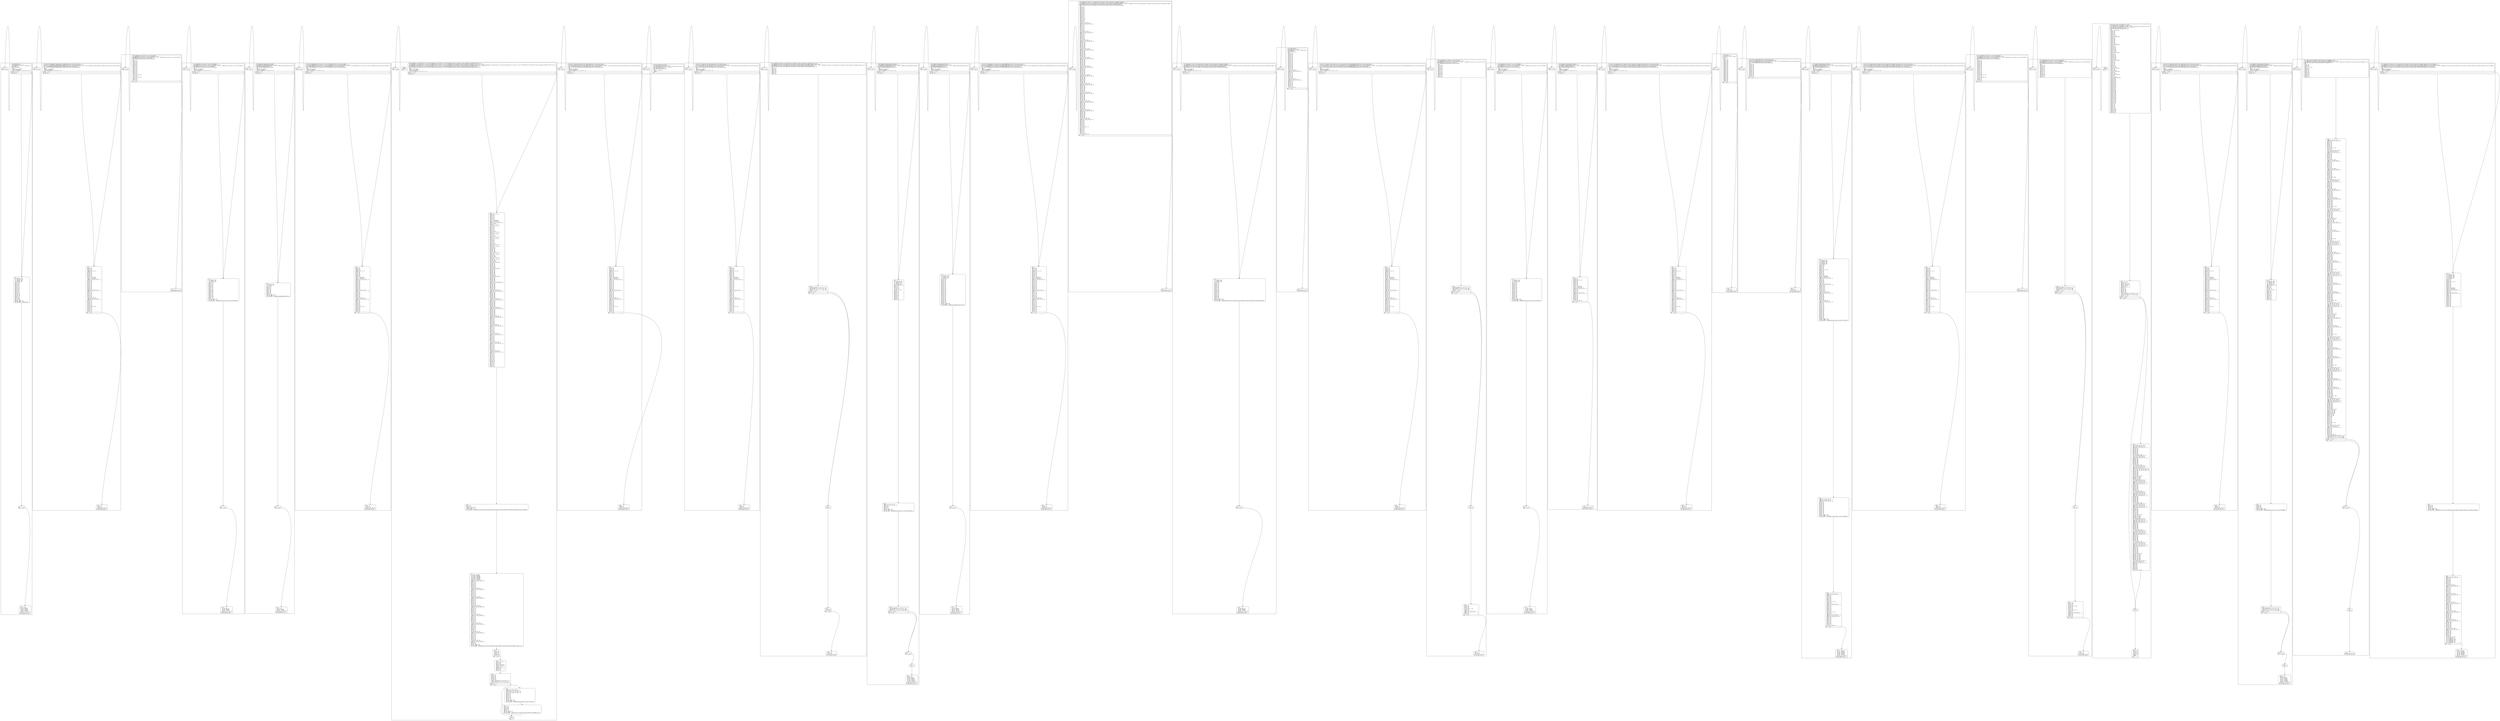 digraph f {
subgraph "cluster__ZN4dim3C2Ejjj" {
node [fontname="Courier",fontsize=10,shape=Mrecord];
"_ZN4dim3C2Ejjj"
[label="{<entry>	.global		_ZN4dim3C2Ejjj\l	.type		_ZN4dim3C2Ejjj,@function\l	.size		_ZN4dim3C2Ejjj,(.L_127\ -\ _ZN4dim3C2Ejjj)\l_ZN4dim3C2Ejjj:\l.text._ZN4dim3C2Ejjj:\l\ \ NOP;\l\ \ IADD3\ R1,\ R1,\ -0x18,\ RZ;\l\ \ S2R\ R0,\ SR_LMEMHIOFF;\l\ \ ISETP.GE.U32.AND\ P0,\ PT,\ R1,\ R0,\ PT,\ !PT;\l|<exit0>\ \ @P0\ BRA\ `(.L_16);\l|<exitpost0>\ \ BPT.TRAP\ 0x1;\l}"]
"_ZN4dim3C2Ejjj":exit0:e -> ".L_16":entry:n [style=solid];
"_ZN4dim3C2Ejjj":exitpost0:s -> ".L_16":entry:n [style=solid];
node [fontname="Courier",fontsize=10,shape=Mrecord];
".L_16"
[label="{<entry>.L_16:\l\ \ STL\ \[R1+0x14\],\ R21;\l\ \ STL\ \[R1+0x10\],\ R20;\l\ \ STL\ \[R1+0xc\],\ R18;\l\ \ STL\ \[R1+0x8\],\ R17;\l\ \ STL\ \[R1+0x4\],\ R16;\l\ \ STL\ \[R1\],\ R2;\l\ \ MOV\ R8,\ R8;\l\ \ MOV\ R3,\ R7;\l\ \ MOV\ R0,\ R6;\l\ \ MOV\ R5,\ R5;\l\ \ MOV\ R4,\ R4;\l\ \ MOV\ R4,\ R4;\l\ \ MOV\ R5,\ R5;\l\ \ MOV\ R0,\ R0;\l\ \ MOV\ R3,\ R3;\l\ \ MOV\ R6,\ R8;\l\ \ MOV\ R4,\ R4;\l\ \ MOV\ R5,\ R5;\l\ \ MOV\ R2,\ R4;\l\ \ MOV\ R5,\ R5;\l\ \ MOV\ R16,\ R0;\l\ \ MOV\ R17,\ R3;\l\ \ MOV\ R18,\ R6;\l\ \ MOV\ R4,\ R2;\l\ \ MOV\ R5,\ R5;\l\ \ MOV\ R6,\ R16;\l\ \ MOV\ R7,\ R17;\l\ \ MOV\ R8,\ R18;\l\ \ MOV\ R20,\ 32@lo(.L_1);\l\ \ MOV\ R21,\ 32@hi(.L_1);\l\ \ CALL.ABS.NOINC\ `(_ZN4dim3C1Ejjj);\l}"]
".L_16":entry:s -> ".L_1":entry:n [style=solid];
node [fontname="Courier",fontsize=10,shape=Mrecord];
".L_1"
[label="{<entry>.L_1:\l|<exit0>\ \ BRA\ `(.L_17);\l}"]
".L_1":exit0:e -> ".L_17":entry:n [style=solid];
node [fontname="Courier",fontsize=10,shape=Mrecord];
".L_17"
[label="{<entry>.L_17:\l\ \ LDL\ R2,\ \[R1\];\l\ \ LDL\ R16,\ \[R1+0x4\];\l\ \ LDL\ R17,\ \[R1+0x8\];\l\ \ LDL\ R18,\ \[R1+0xc\];\l\ \ LDL\ R20,\ \[R1+0x10\];\l\ \ LDL\ R21,\ \[R1+0x14\];\l\ \ IADD3\ R1,\ R1,\ 0x18,\ RZ;\l|<exit0>\ \ RET.ABS.NODEC\ R20\ 0x0;\l}"]
node [fontname="Courier",fontsize=10,shape=Mrecord];
".L_18"
[label="{<entry>.L_18:\l|<exit0>\ \ BRA\ `(.L_18);\l}"]
".L_18":exit0:e -> ".L_18":entry:n [style=solid];
}
subgraph "cluster__ZSt7forwardIN4RAJA17TypedRangeSegmentIllEEEOT_RNSt16remove_referenceIS3_E4typeE" {
node [fontname="Courier",fontsize=10,shape=Mrecord];
"_ZSt7forwardIN4RAJA17TypedRangeSegmentIllEEEOT_RNSt16remove_referenceIS3_E4typeE"
[label="{<entry>	.global		_ZSt7forwardIN4RAJA17TypedRangeSegmentIllEEEOT_RNSt16remove_referenceIS3_E4typeE\l	.type		_ZSt7forwardIN4RAJA17TypedRangeSegmentIllEEEOT_RNSt16remove_referenceIS3_E4typeE,@function\l	.size		_ZSt7forwardIN4RAJA17TypedRangeSegmentIllEEEOT_RNSt16remove_referenceIS3_E4typeE,(.L_155\ -\ _ZSt7forwardIN4RAJA17TypedRangeSegmentIllEEEOT_RNSt16remove_referenceIS3_E4typeE)\l_ZSt7forwardIN4RAJA17TypedRangeSegmentIllEEEOT_RNSt16remove_referenceIS3_E4typeE:\l.text._ZSt7forwardIN4RAJA17TypedRangeSegmentIllEEEOT_RNSt16remove_referenceIS3_E4typeE:\l\ \ NOP;\l\ \ IADD3\ R1,\ R1,\ -0x8,\ RZ;\l\ \ S2R\ R0,\ SR_LMEMHIOFF;\l\ \ ISETP.GE.U32.AND\ P0,\ PT,\ R1,\ R0,\ PT,\ !PT;\l|<exit0>\ \ @P0\ BRA\ `(.L_19);\l|<exitpost0>\ \ BPT.TRAP\ 0x1;\l}"]
"_ZSt7forwardIN4RAJA17TypedRangeSegmentIllEEEOT_RNSt16remove_referenceIS3_E4typeE":exit0:e -> ".L_19":entry:n [style=solid];
"_ZSt7forwardIN4RAJA17TypedRangeSegmentIllEEEOT_RNSt16remove_referenceIS3_E4typeE":exitpost0:s -> ".L_19":entry:n [style=solid];
node [fontname="Courier",fontsize=10,shape=Mrecord];
".L_19"
[label="{<entry>.L_19:\l\ \ MOV\ R6,\ R5;\l\ \ MOV\ R3,\ R4;\l\ \ MOV\ R0,\ R4;\l\ \ MOV\ R4,\ R5;\l\ \ IADD3\ R0,\ R1,\ RZ,\ RZ;\l\ \ MOV\ R0,\ R0;\l\ \ MOV\ R4,\ R0;\l\ \ MOV\ R5,\ RZ;\l\ \ MOV\ R4,\ R4;\l\ \ MOV\ R5,\ R5;\l\ \ MOV\ R8,\ R4;\l\ \ MOV\ R4,\ R5;\l\ \ MOV\ R7,\ c\[0x0\]\[0x20\];\l\ \ MOV\ R0,\ c\[0x0\]\[0x24\];\l\ \ IADD3\ R7,\ P0,\ R8,\ R7,\ RZ;\l\ \ IADD3.X\ R0,\ R4,\ R0,\ RZ,\ P0,\ !PT;\l\ \ MOV\ R4,\ R3;\l\ \ MOV\ R5,\ R6;\l\ \ MOV\ R6,\ R7;\l\ \ MOV\ R7,\ R0;\l\ \ MOV\ R6,\ R6;\l\ \ MOV\ R7,\ R7;\l\ \ MOV\ R3,\ R6;\l\ \ MOV\ R8,\ R7;\l\ \ MOV\ R4,\ R4;\l\ \ MOV\ R5,\ R5;\l\ \ MOV\ R4,\ R4;\l\ \ MOV\ R5,\ R5;\l\ \ IADD3\ R6,\ P0,\ R3,\ RZ,\ RZ;\l\ \ IADD3.X\ R7,\ R8,\ RZ,\ RZ,\ P0,\ !PT;\l\ \ MOV\ R6,\ R6;\l\ \ MOV\ R7,\ R7;\l\ \ MOV\ R6,\ R6;\l\ \ MOV\ R7,\ R7;\l\ \ MOV\ R0,\ R6;\l\ \ MOV\ R6,\ R7;\l\ \ MOV\ R7,\ R6;\l\ \ MOV\ R6,\ R0;\l\ \ ST.E.64.SYS\ \[R6\],\ R4;\l\ \ IADD3\ R6,\ P0,\ R3,\ RZ,\ RZ;\l\ \ IADD3.X\ R7,\ R8,\ RZ,\ RZ,\ P0,\ !PT;\l\ \ MOV\ R6,\ R6;\l\ \ MOV\ R7,\ R7;\l\ \ MOV\ R6,\ R6;\l\ \ MOV\ R7,\ R7;\l\ \ MOV\ R0,\ R6;\l\ \ MOV\ R6,\ R7;\l\ \ MOV\ R7,\ R6;\l\ \ MOV\ R6,\ R0;\l\ \ LD.E.64.SYS\ R6,\ \[R6\];\l\ \ MOV\ R0,\ R6;\l\ \ MOV\ R3,\ R7;\l\ \ MOV\ R0,\ R0;\l\ \ MOV\ R3,\ R3;\l\ \ MOV\ R6,\ R4;\l\ \ MOV\ R4,\ R5;\l|<exit0>\ \ BRA\ `(.L_20);\l}"]
".L_19":exit0:e -> ".L_20":entry:n [style=solid];
node [fontname="Courier",fontsize=10,shape=Mrecord];
".L_20"
[label="{<entry>.L_20:\l\ \ MOV\ R4,\ R0;\l\ \ MOV\ R5,\ R3;\l\ \ IADD3\ R1,\ R1,\ 0x8,\ RZ;\l|<exit0>\ \ RET.ABS.NODEC\ R20\ 0x0;\l}"]
node [fontname="Courier",fontsize=10,shape=Mrecord];
".L_21"
[label="{<entry>.L_21:\l|<exit0>\ \ BRA\ `(.L_21);\l}"]
".L_21":exit0:e -> ".L_21":entry:n [style=solid];
}
subgraph "cluster__ZN4RAJA9Iterators16numeric_iteratorIllPlEC1ERKl" {
node [fontname="Courier",fontsize=10,shape=Mrecord];
"_ZN4RAJA9Iterators16numeric_iteratorIllPlEC1ERKl"
[label="{<entry>	.global		_ZN4RAJA9Iterators16numeric_iteratorIllPlEC1ERKl\l	.type		_ZN4RAJA9Iterators16numeric_iteratorIllPlEC1ERKl,@function\l	.size		_ZN4RAJA9Iterators16numeric_iteratorIllPlEC1ERKl,(.L_138\ -\ _ZN4RAJA9Iterators16numeric_iteratorIllPlEC1ERKl)\l_ZN4RAJA9Iterators16numeric_iteratorIllPlEC1ERKl:\l.text._ZN4RAJA9Iterators16numeric_iteratorIllPlEC1ERKl:\l\ \ NOP;\l\ \ MOV\ R3,\ R7;\l\ \ MOV\ R0,\ R6;\l\ \ MOV\ R5,\ R5;\l\ \ MOV\ R4,\ R4;\l\ \ MOV\ R9,\ R4;\l\ \ MOV\ R8,\ R5;\l\ \ MOV\ R8,\ R6;\l\ \ MOV\ R6,\ R7;\l\ \ MOV\ R6,\ R4;\l\ \ MOV\ R7,\ R5;\l\ \ MOV\ R4,\ R0;\l\ \ MOV\ R5,\ R3;\l\ \ MOV\ R6,\ R6;\l\ \ MOV\ R7,\ R7;\l\ \ MOV\ R4,\ R4;\l\ \ MOV\ R5,\ R5;\l\ \ MOV\ R4,\ R4;\l\ \ MOV\ R5,\ R5;\l\ \ LD.E.64.SYS\ R8,\ \[R4\];\l\ \ MOV\ R6,\ R6;\l\ \ MOV\ R7,\ R7;\l\ \ ST.E.64.SYS\ \[R6\],\ R8;\l\ \ MOV\ R0,\ R6;\l\ \ MOV\ R6,\ R7;\l\ \ MOV\ R0,\ R4;\l\ \ MOV\ R4,\ R5;\l|<exit0>\ \ BRA\ `(.L_22);\l}"]
"_ZN4RAJA9Iterators16numeric_iteratorIllPlEC1ERKl":exit0:e -> ".L_22":entry:n [style=solid];
node [fontname="Courier",fontsize=10,shape=Mrecord];
".L_22"
[label="{<entry>.L_22:\l|<exit0>\ \ RET.ABS.NODEC\ R20\ 0x0;\l}"]
node [fontname="Courier",fontsize=10,shape=Mrecord];
".L_23"
[label="{<entry>.L_23:\l|<exit0>\ \ BRA\ `(.L_23);\l}"]
".L_23":exit0:e -> ".L_23":entry:n [style=solid];
}
subgraph "cluster__ZN4RAJA9Iterators16numeric_iteratorIllPlEC2ERKS3_" {
node [fontname="Courier",fontsize=10,shape=Mrecord];
"_ZN4RAJA9Iterators16numeric_iteratorIllPlEC2ERKS3_"
[label="{<entry>	.global		_ZN4RAJA9Iterators16numeric_iteratorIllPlEC2ERKS3_\l	.type		_ZN4RAJA9Iterators16numeric_iteratorIllPlEC2ERKS3_,@function\l	.size		_ZN4RAJA9Iterators16numeric_iteratorIllPlEC2ERKS3_,(.L_141\ -\ _ZN4RAJA9Iterators16numeric_iteratorIllPlEC2ERKS3_)\l_ZN4RAJA9Iterators16numeric_iteratorIllPlEC2ERKS3_:\l.text._ZN4RAJA9Iterators16numeric_iteratorIllPlEC2ERKS3_:\l\ \ NOP;\l\ \ IADD3\ R1,\ R1,\ -0x10,\ RZ;\l\ \ S2R\ R0,\ SR_LMEMHIOFF;\l\ \ ISETP.GE.U32.AND\ P0,\ PT,\ R1,\ R0,\ PT,\ !PT;\l|<exit0>\ \ @P0\ BRA\ `(.L_24);\l|<exitpost0>\ \ BPT.TRAP\ 0x1;\l}"]
"_ZN4RAJA9Iterators16numeric_iteratorIllPlEC2ERKS3_":exit0:e -> ".L_24":entry:n [style=solid];
"_ZN4RAJA9Iterators16numeric_iteratorIllPlEC2ERKS3_":exitpost0:s -> ".L_24":entry:n [style=solid];
node [fontname="Courier",fontsize=10,shape=Mrecord];
".L_24"
[label="{<entry>.L_24:\l\ \ STL\ \[R1+0xc\],\ R21;\l\ \ STL\ \[R1+0x8\],\ R20;\l\ \ STL\ \[R1+0x4\],\ R16;\l\ \ STL\ \[R1\],\ R2;\l\ \ MOV\ R7,\ R7;\l\ \ MOV\ R6,\ R6;\l\ \ MOV\ R5,\ R5;\l\ \ MOV\ R4,\ R4;\l\ \ MOV\ R4,\ R4;\l\ \ MOV\ R5,\ R5;\l\ \ MOV\ R6,\ R6;\l\ \ MOV\ R7,\ R7;\l\ \ MOV\ R4,\ R4;\l\ \ MOV\ R5,\ R5;\l\ \ MOV\ R16,\ R4;\l\ \ MOV\ R0,\ R5;\l\ \ MOV\ R4,\ R6;\l\ \ MOV\ R5,\ R7;\l\ \ MOV\ R2,\ R4;\l\ \ MOV\ R7,\ R5;\l\ \ MOV\ R4,\ R16;\l\ \ MOV\ R5,\ R0;\l\ \ MOV\ R6,\ R2;\l\ \ MOV\ R7,\ R7;\l\ \ MOV\ R20,\ 32@lo(.L_2);\l\ \ MOV\ R21,\ 32@hi(.L_2);\l\ \ CALL.ABS.NOINC\ `(_ZN4RAJA9Iterators16numeric_iteratorIllPlEC1ERKS3_);\l}"]
".L_24":entry:s -> ".L_2":entry:n [style=solid];
node [fontname="Courier",fontsize=10,shape=Mrecord];
".L_2"
[label="{<entry>.L_2:\l|<exit0>\ \ BRA\ `(.L_25);\l}"]
".L_2":exit0:e -> ".L_25":entry:n [style=solid];
node [fontname="Courier",fontsize=10,shape=Mrecord];
".L_25"
[label="{<entry>.L_25:\l\ \ LDL\ R2,\ \[R1\];\l\ \ LDL\ R16,\ \[R1+0x4\];\l\ \ LDL\ R20,\ \[R1+0x8\];\l\ \ LDL\ R21,\ \[R1+0xc\];\l\ \ IADD3\ R1,\ R1,\ 0x10,\ RZ;\l|<exit0>\ \ RET.ABS.NODEC\ R20\ 0x0;\l}"]
node [fontname="Courier",fontsize=10,shape=Mrecord];
".L_26"
[label="{<entry>.L_26:\l|<exit0>\ \ BRA\ `(.L_26);\l}"]
".L_26":exit0:e -> ".L_26":entry:n [style=solid];
}
subgraph "cluster__ZN4RAJA17TypedRangeSegmentIllED2Ev" {
node [fontname="Courier",fontsize=10,shape=Mrecord];
"_ZN4RAJA17TypedRangeSegmentIllED2Ev"
[label="{<entry>	.global		_ZN4RAJA17TypedRangeSegmentIllED2Ev\l	.type		_ZN4RAJA17TypedRangeSegmentIllED2Ev,@function\l	.size		_ZN4RAJA17TypedRangeSegmentIllED2Ev,(.L_133\ -\ _ZN4RAJA17TypedRangeSegmentIllED2Ev)\l_ZN4RAJA17TypedRangeSegmentIllED2Ev:\l.text._ZN4RAJA17TypedRangeSegmentIllED2Ev:\l\ \ NOP;\l\ \ IADD3\ R1,\ R1,\ -0x10,\ RZ;\l\ \ S2R\ R0,\ SR_LMEMHIOFF;\l\ \ ISETP.GE.U32.AND\ P0,\ PT,\ R1,\ R0,\ PT,\ !PT;\l|<exit0>\ \ @P0\ BRA\ `(.L_27);\l|<exitpost0>\ \ BPT.TRAP\ 0x1;\l}"]
"_ZN4RAJA17TypedRangeSegmentIllED2Ev":exit0:e -> ".L_27":entry:n [style=solid];
"_ZN4RAJA17TypedRangeSegmentIllED2Ev":exitpost0:s -> ".L_27":entry:n [style=solid];
node [fontname="Courier",fontsize=10,shape=Mrecord];
".L_27"
[label="{<entry>.L_27:\l\ \ STL\ \[R1+0x8\],\ R21;\l\ \ STL\ \[R1+0x4\],\ R20;\l\ \ STL\ \[R1\],\ R2;\l\ \ MOV\ R5,\ R5;\l\ \ MOV\ R4,\ R4;\l\ \ MOV\ R4,\ R4;\l\ \ MOV\ R5,\ R5;\l\ \ MOV\ R4,\ R4;\l\ \ MOV\ R5,\ R5;\l\ \ MOV\ R2,\ R4;\l\ \ MOV\ R5,\ R5;\l\ \ MOV\ R4,\ R2;\l\ \ MOV\ R5,\ R5;\l\ \ MOV\ R20,\ 32@lo(.L_3);\l\ \ MOV\ R21,\ 32@hi(.L_3);\l\ \ CALL.ABS.NOINC\ `(_ZN4RAJA17TypedRangeSegmentIllED1Ev);\l}"]
".L_27":entry:s -> ".L_3":entry:n [style=solid];
node [fontname="Courier",fontsize=10,shape=Mrecord];
".L_3"
[label="{<entry>.L_3:\l|<exit0>\ \ BRA\ `(.L_28);\l}"]
".L_3":exit0:e -> ".L_28":entry:n [style=solid];
node [fontname="Courier",fontsize=10,shape=Mrecord];
".L_28"
[label="{<entry>.L_28:\l\ \ LDL\ R2,\ \[R1\];\l\ \ LDL\ R20,\ \[R1+0x4\];\l\ \ LDL\ R21,\ \[R1+0x8\];\l\ \ IADD3\ R1,\ R1,\ 0x10,\ RZ;\l|<exit0>\ \ RET.ABS.NODEC\ R20\ 0x0;\l}"]
node [fontname="Courier",fontsize=10,shape=Mrecord];
".L_29"
[label="{<entry>.L_29:\l|<exit0>\ \ BRA\ `(.L_29);\l}"]
".L_29":exit0:e -> ".L_29":entry:n [style=solid];
}
subgraph "cluster__ZSt4moveIRN4RAJA9Iterators16numeric_iteratorIllPlEEEONSt16remove_referenceIT_E4typeEOS7_" {
node [fontname="Courier",fontsize=10,shape=Mrecord];
"_ZSt4moveIRN4RAJA9Iterators16numeric_iteratorIllPlEEEONSt16remove_referenceIT_E4typeEOS7_"
[label="{<entry>	.global		_ZSt4moveIRN4RAJA9Iterators16numeric_iteratorIllPlEEEONSt16remove_referenceIT_E4typeEOS7_\l	.type		_ZSt4moveIRN4RAJA9Iterators16numeric_iteratorIllPlEEEONSt16remove_referenceIT_E4typeEOS7_,@function\l	.size		_ZSt4moveIRN4RAJA9Iterators16numeric_iteratorIllPlEEEONSt16remove_referenceIT_E4typeEOS7_,(.L_159\ -\ _ZSt4moveIRN4RAJA9Iterators16numeric_iteratorIllPlEEEONSt16remove_referenceIT_E4typeEOS7_)\l_ZSt4moveIRN4RAJA9Iterators16numeric_iteratorIllPlEEEONSt16remove_referenceIT_E4typeEOS7_:\l.text._ZSt4moveIRN4RAJA9Iterators16numeric_iteratorIllPlEEEONSt16remove_referenceIT_E4typeEOS7_:\l\ \ NOP;\l\ \ IADD3\ R1,\ R1,\ -0x8,\ RZ;\l\ \ S2R\ R0,\ SR_LMEMHIOFF;\l\ \ ISETP.GE.U32.AND\ P0,\ PT,\ R1,\ R0,\ PT,\ !PT;\l|<exit0>\ \ @P0\ BRA\ `(.L_30);\l|<exitpost0>\ \ BPT.TRAP\ 0x1;\l}"]
"_ZSt4moveIRN4RAJA9Iterators16numeric_iteratorIllPlEEEONSt16remove_referenceIT_E4typeEOS7_":exit0:e -> ".L_30":entry:n [style=solid];
"_ZSt4moveIRN4RAJA9Iterators16numeric_iteratorIllPlEEEONSt16remove_referenceIT_E4typeEOS7_":exitpost0:s -> ".L_30":entry:n [style=solid];
node [fontname="Courier",fontsize=10,shape=Mrecord];
".L_30"
[label="{<entry>.L_30:\l\ \ MOV\ R6,\ R5;\l\ \ MOV\ R3,\ R4;\l\ \ MOV\ R0,\ R4;\l\ \ MOV\ R4,\ R5;\l\ \ IADD3\ R0,\ R1,\ RZ,\ RZ;\l\ \ MOV\ R0,\ R0;\l\ \ MOV\ R4,\ R0;\l\ \ MOV\ R5,\ RZ;\l\ \ MOV\ R4,\ R4;\l\ \ MOV\ R5,\ R5;\l\ \ MOV\ R8,\ R4;\l\ \ MOV\ R4,\ R5;\l\ \ MOV\ R7,\ c\[0x0\]\[0x20\];\l\ \ MOV\ R0,\ c\[0x0\]\[0x24\];\l\ \ IADD3\ R7,\ P0,\ R8,\ R7,\ RZ;\l\ \ IADD3.X\ R0,\ R4,\ R0,\ RZ,\ P0,\ !PT;\l\ \ MOV\ R4,\ R3;\l\ \ MOV\ R5,\ R6;\l\ \ MOV\ R6,\ R7;\l\ \ MOV\ R7,\ R0;\l\ \ MOV\ R6,\ R6;\l\ \ MOV\ R7,\ R7;\l\ \ MOV\ R3,\ R6;\l\ \ MOV\ R8,\ R7;\l\ \ MOV\ R4,\ R4;\l\ \ MOV\ R5,\ R5;\l\ \ MOV\ R4,\ R4;\l\ \ MOV\ R5,\ R5;\l\ \ IADD3\ R6,\ P0,\ R3,\ RZ,\ RZ;\l\ \ IADD3.X\ R7,\ R8,\ RZ,\ RZ,\ P0,\ !PT;\l\ \ MOV\ R6,\ R6;\l\ \ MOV\ R7,\ R7;\l\ \ MOV\ R6,\ R6;\l\ \ MOV\ R7,\ R7;\l\ \ MOV\ R0,\ R6;\l\ \ MOV\ R6,\ R7;\l\ \ MOV\ R7,\ R6;\l\ \ MOV\ R6,\ R0;\l\ \ ST.E.64.SYS\ \[R6\],\ R4;\l\ \ IADD3\ R6,\ P0,\ R3,\ RZ,\ RZ;\l\ \ IADD3.X\ R7,\ R8,\ RZ,\ RZ,\ P0,\ !PT;\l\ \ MOV\ R6,\ R6;\l\ \ MOV\ R7,\ R7;\l\ \ MOV\ R6,\ R6;\l\ \ MOV\ R7,\ R7;\l\ \ MOV\ R0,\ R6;\l\ \ MOV\ R6,\ R7;\l\ \ MOV\ R7,\ R6;\l\ \ MOV\ R6,\ R0;\l\ \ LD.E.64.SYS\ R6,\ \[R6\];\l\ \ MOV\ R0,\ R6;\l\ \ MOV\ R3,\ R7;\l\ \ MOV\ R0,\ R0;\l\ \ MOV\ R3,\ R3;\l\ \ MOV\ R6,\ R4;\l\ \ MOV\ R4,\ R5;\l|<exit0>\ \ BRA\ `(.L_31);\l}"]
".L_30":exit0:e -> ".L_31":entry:n [style=solid];
node [fontname="Courier",fontsize=10,shape=Mrecord];
".L_31"
[label="{<entry>.L_31:\l\ \ MOV\ R4,\ R0;\l\ \ MOV\ R5,\ R3;\l\ \ IADD3\ R1,\ R1,\ 0x8,\ RZ;\l|<exit0>\ \ RET.ABS.NODEC\ R20\ 0x0;\l}"]
node [fontname="Courier",fontsize=10,shape=Mrecord];
".L_32"
[label="{<entry>.L_32:\l|<exit0>\ \ BRA\ `(.L_32);\l}"]
".L_32":exit0:e -> ".L_32":entry:n [style=solid];
}
subgraph "cluster__ZN4RAJA6policy4cuda4impl18forall_cuda_kernelILm256ENS_9Iterators16numeric_iteratorIllPlEEZN8rajaperf5lcals3EOS14runCudaVariantENS8_9VariantIDEEUllE_lEEvT1_T0_T2_" {
node [fontname="Courier",fontsize=10,shape=Mrecord];
"_ZN4RAJA6policy4cuda4impl18forall_cuda_kernelILm256ENS_9Iterators16numeric_iteratorIllPlEEZN8rajaperf5lcals3EOS14runCudaVariantENS8_9VariantIDEEUllE_lEEvT1_T0_T2_"
[label="{<entry>	.global		_ZN4RAJA6policy4cuda4impl18forall_cuda_kernelILm256ENS_9Iterators16numeric_iteratorIllPlEEZN8rajaperf5lcals3EOS14runCudaVariantENS8_9VariantIDEEUllE_lEEvT1_T0_T2_\l	.type		_ZN4RAJA6policy4cuda4impl18forall_cuda_kernelILm256ENS_9Iterators16numeric_iteratorIllPlEEZN8rajaperf5lcals3EOS14runCudaVariantENS8_9VariantIDEEUllE_lEEvT1_T0_T2_,@function\l	.size		_ZN4RAJA6policy4cuda4impl18forall_cuda_kernelILm256ENS_9Iterators16numeric_iteratorIllPlEEZN8rajaperf5lcals3EOS14runCudaVariantENS8_9VariantIDEEUllE_lEEvT1_T0_T2_,(.L_118\ -\ _ZN4RAJA6policy4cuda4impl18forall_cuda_kernelILm256ENS_9Iterators16numeric_iteratorIllPlEEZN8rajaperf5lcals3EOS14runCudaVariantENS8_9VariantIDEEUllE_lEEvT1_T0_T2_)\l	.other		_ZN4RAJA6policy4cuda4impl18forall_cuda_kernelILm256ENS_9Iterators16numeric_iteratorIllPlEEZN8rajaperf5lcals3EOS14runCudaVariantENS8_9VariantIDEEUllE_lEEvT1_T0_T2_,\<no\ object\>\l_ZN4RAJA6policy4cuda4impl18forall_cuda_kernelILm256ENS_9Iterators16numeric_iteratorIllPlEEZN8rajaperf5lcals3EOS14runCudaVariantENS8_9VariantIDEEUllE_lEEvT1_T0_T2_:\l.text._ZN4RAJA6policy4cuda4impl18forall_cuda_kernelILm256ENS_9Iterators16numeric_iteratorIllPlEEZN8rajaperf5lcals3EOS14runCudaVariantENS8_9VariantIDEEUllE_lEEvT1_T0_T2_:\l\ \ NOP;\l\ \ MOV\ R1,\ c\[0x0\]\[0x28\];\l\ \ IADD3\ R1,\ R1,\ -0xb0,\ RZ;\l\ \ S2R\ R0,\ SR_LMEMHIOFF;\l\ \ ISETP.GE.U32.AND\ P0,\ PT,\ R1,\ R0,\ PT,\ !PT;\l|<exit0>\ \ @P0\ BRA\ `(.L_33);\l|<exitpost0>\ \ BPT.TRAP\ 0x1;\l}"]
"_ZN4RAJA6policy4cuda4impl18forall_cuda_kernelILm256ENS_9Iterators16numeric_iteratorIllPlEEZN8rajaperf5lcals3EOS14runCudaVariantENS8_9VariantIDEEUllE_lEEvT1_T0_T2_":exit0:e -> ".L_33":entry:n [style=solid];
"_ZN4RAJA6policy4cuda4impl18forall_cuda_kernelILm256ENS_9Iterators16numeric_iteratorIllPlEEZN8rajaperf5lcals3EOS14runCudaVariantENS8_9VariantIDEEUllE_lEEvT1_T0_T2_":exitpost0:s -> ".L_33":entry:n [style=solid];
node [fontname="Courier",fontsize=10,shape=Mrecord];
".L_33"
[label="{<entry>.L_33:\l\ \ IADD3\ R0,\ R1,\ RZ,\ RZ;\l\ \ MOV\ R0,\ R0;\l\ \ MOV\ R2,\ R0;\l\ \ MOV\ R3,\ RZ;\l\ \ MOV\ R2,\ R2;\l\ \ MOV\ R3,\ R3;\l\ \ MOV\ R5,\ R2;\l\ \ MOV\ R2,\ R3;\l\ \ MOV\ R0,\ c\[0x0\]\[0x20\];\l\ \ MOV\ R4,\ c\[0x0\]\[0x24\];\l\ \ IADD3\ R0,\ P0,\ R5,\ R0,\ RZ;\l\ \ IADD3.X\ R4,\ R2,\ R4,\ RZ,\ P0,\ !PT;\l\ \ MOV\ R2,\ 0x160;\l\ \ IADD3\ R2,\ R2,\ 0x8,\ RZ;\l\ \ MOV\ R2,\ R2;\l\ \ LDC.64\ R2,\ c\[0x0\]\[R2\];\l\ \ MOV\ R5,\ R2;\l\ \ MOV\ R2,\ R3;\l\ \ MOV\ R3,\ R2;\l\ \ MOV\ R2,\ R5;\l\ \ MOV\ R2,\ R2;\l\ \ MOV\ R3,\ R3;\l\ \ MOV\ R5,\ 0x160;\l\ \ IADD3\ R5,\ R5,\ 0x10,\ RZ;\l\ \ MOV\ R5,\ R5;\l\ \ LDC.64\ R6,\ c\[0x0\]\[R5\];\l\ \ MOV\ R6,\ R6;\l\ \ MOV\ R7,\ R7;\l\ \ MOV\ R5,\ 0x160;\l\ \ IADD3\ R5,\ R5,\ 0x18,\ RZ;\l\ \ MOV\ R5,\ R5;\l\ \ LDC.64\ R8,\ c\[0x0\]\[R5\];\l\ \ MOV\ R5,\ R8;\l\ \ MOV\ R8,\ R9;\l\ \ MOV\ R9,\ R8;\l\ \ MOV\ R8,\ R5;\l\ \ MOV\ R8,\ R8;\l\ \ MOV\ R9,\ R9;\l\ \ MOV\ R5,\ 0x160;\l\ \ IADD3\ R5,\ R5,\ 0x20,\ RZ;\l\ \ MOV\ R5,\ R5;\l\ \ LDC.64\ R10,\ c\[0x0\]\[R5\];\l\ \ MOV\ R5,\ R10;\l\ \ MOV\ R10,\ R11;\l\ \ MOV\ R11,\ R10;\l\ \ MOV\ R10,\ R5;\l\ \ MOV\ R10,\ R10;\l\ \ MOV\ R11,\ R11;\l\ \ MOV\ R5,\ 0x160;\l\ \ IADD3\ R5,\ R5,\ 0x28,\ RZ;\l\ \ MOV\ R5,\ R5;\l\ \ LDC.64\ R12,\ c\[0x0\]\[R5\];\l\ \ MOV\ R12,\ R12;\l\ \ MOV\ R13,\ R13;\l\ \ MOV\ R5,\ 0x160;\l\ \ IADD3\ R5,\ R5,\ 0x30,\ RZ;\l\ \ MOV\ R5,\ R5;\l\ \ LDC.64\ R14,\ c\[0x0\]\[R5\];\l\ \ MOV\ R14,\ R14;\l\ \ MOV\ R15,\ R15;\l\ \ MOV\ R16,\ 0x198;\l\ \ LDC.64\ R16,\ c\[0x0\]\[R16\];\l\ \ MOV\ R5,\ R16;\l\ \ MOV\ R16,\ R17;\l\ \ MOV\ R17,\ R16;\l\ \ MOV\ R16,\ R5;\l\ \ MOV\ R16,\ R16;\l\ \ MOV\ R17,\ R17;\l\ \ MOV\ R18,\ 0x1a0;\l\ \ LDC.64\ R18,\ c\[0x0\]\[R18\];\l\ \ MOV\ R5,\ R18;\l\ \ MOV\ R18,\ R19;\l\ \ MOV\ R19,\ R18;\l\ \ MOV\ R18,\ R5;\l\ \ MOV\ R18,\ R18;\l\ \ MOV\ R19,\ R19;\l\ \ MOV\ R5,\ R18;\l\ \ MOV\ R18,\ R19;\l\ \ MOV\ R20,\ 0x160;\l\ \ LDC.64\ R20,\ c\[0x0\]\[R20\];\l\ \ MOV\ R19,\ R20;\l\ \ MOV\ R20,\ R21;\l\ \ MOV\ R21,\ R20;\l\ \ MOV\ R20,\ R19;\l\ \ MOV\ R20,\ R20;\l\ \ MOV\ R21,\ R21;\l\ \ IADD3\ R22,\ P0,\ R0,\ 0x30,\ RZ;\l\ \ IADD3.X\ R23,\ R4,\ RZ,\ RZ,\ P0,\ !PT;\l\ \ MOV\ R22,\ R22;\l\ \ MOV\ R23,\ R23;\l\ \ MOV\ R22,\ R22;\l\ \ MOV\ R23,\ R23;\l\ \ MOV\ R19,\ R22;\l\ \ MOV\ R22,\ R23;\l\ \ MOV\ R23,\ R22;\l\ \ MOV\ R22,\ R19;\l\ \ ST.E.64.SYS\ \[R22\],\ R14;\l\ \ IADD3\ R14,\ P0,\ R0,\ 0x28,\ RZ;\l\ \ IADD3.X\ R15,\ R4,\ RZ,\ RZ,\ P0,\ !PT;\l\ \ MOV\ R14,\ R14;\l\ \ MOV\ R15,\ R15;\l\ \ MOV\ R14,\ R14;\l\ \ MOV\ R15,\ R15;\l\ \ MOV\ R19,\ R14;\l\ \ MOV\ R14,\ R15;\l\ \ MOV\ R15,\ R14;\l\ \ MOV\ R14,\ R19;\l\ \ ST.E.64.SYS\ \[R14\],\ R12;\l\ \ IADD3\ R12,\ P0,\ R0,\ 0x20,\ RZ;\l\ \ IADD3.X\ R13,\ R4,\ RZ,\ RZ,\ P0,\ !PT;\l\ \ MOV\ R12,\ R12;\l\ \ MOV\ R13,\ R13;\l\ \ MOV\ R12,\ R12;\l\ \ MOV\ R13,\ R13;\l\ \ MOV\ R14,\ R12;\l\ \ MOV\ R12,\ R13;\l\ \ MOV\ R13,\ R12;\l\ \ MOV\ R12,\ R14;\l\ \ ST.E.64.SYS\ \[R12\],\ R10;\l\ \ IADD3\ R10,\ P0,\ R0,\ 0x18,\ RZ;\l\ \ IADD3.X\ R11,\ R4,\ RZ,\ RZ,\ P0,\ !PT;\l\ \ MOV\ R10,\ R10;\l\ \ MOV\ R11,\ R11;\l\ \ MOV\ R10,\ R10;\l\ \ MOV\ R11,\ R11;\l\ \ MOV\ R12,\ R10;\l\ \ MOV\ R10,\ R11;\l\ \ MOV\ R11,\ R10;\l\ \ MOV\ R10,\ R12;\l\ \ ST.E.64.SYS\ \[R10\],\ R8;\l\ \ IADD3\ R8,\ P0,\ R0,\ 0x10,\ RZ;\l\ \ IADD3.X\ R9,\ R4,\ RZ,\ RZ,\ P0,\ !PT;\l\ \ MOV\ R8,\ R8;\l\ \ MOV\ R9,\ R9;\l\ \ MOV\ R8,\ R8;\l\ \ MOV\ R9,\ R9;\l\ \ MOV\ R10,\ R8;\l\ \ MOV\ R8,\ R9;\l\ \ MOV\ R9,\ R8;\l\ \ MOV\ R8,\ R10;\l\ \ ST.E.64.SYS\ \[R8\],\ R6;\l\ \ IADD3\ R6,\ P0,\ R0,\ 0x8,\ RZ;\l\ \ IADD3.X\ R7,\ R4,\ RZ,\ RZ,\ P0,\ !PT;\l\ \ MOV\ R6,\ R6;\l\ \ MOV\ R7,\ R7;\l\ \ MOV\ R6,\ R6;\l\ \ MOV\ R7,\ R7;\l\ \ MOV\ R8,\ R6;\l\ \ MOV\ R6,\ R7;\l\ \ MOV\ R7,\ R6;\l\ \ MOV\ R6,\ R8;\l\ \ ST.E.64.SYS\ \[R6\],\ R2;\l\ \ IADD3\ R2,\ P0,\ R0,\ RZ,\ RZ;\l\ \ IADD3.X\ R3,\ R4,\ RZ,\ RZ,\ P0,\ !PT;\l\ \ MOV\ R2,\ R2;\l\ \ MOV\ R3,\ R3;\l\ \ MOV\ R2,\ R2;\l\ \ MOV\ R3,\ R3;\l\ \ MOV\ R6,\ R2;\l\ \ MOV\ R2,\ R3;\l\ \ MOV\ R3,\ R2;\l\ \ MOV\ R2,\ R6;\l\ \ ST.E.64.SYS\ \[R2\],\ R20;\l\ \ IADD3\ R2,\ P0,\ R0,\ 0x38,\ RZ;\l\ \ IADD3.X\ R3,\ R4,\ RZ,\ RZ,\ P0,\ !PT;\l\ \ MOV\ R2,\ R2;\l\ \ MOV\ R3,\ R3;\l\ \ MOV\ R2,\ R2;\l\ \ MOV\ R3,\ R3;\l\ \ MOV\ R6,\ R2;\l\ \ MOV\ R2,\ R3;\l\ \ MOV\ R3,\ R2;\l\ \ MOV\ R2,\ R6;\l\ \ ST.E.64.SYS\ \[R2\],\ R16;\l\ \ IADD3\ R6,\ P0,\ R0,\ RZ,\ RZ;\l\ \ IADD3.X\ R7,\ R4,\ RZ,\ RZ,\ P0,\ !PT;\l\ \ MOV\ R2,\ R0;\l\ \ MOV\ R3,\ R4;\l\ \ MOV\ R2,\ R2;\l\ \ MOV\ R3,\ R3;\l\ \ MOV\ R16,\ R2;\l\ \ MOV\ R2,\ R3;\l\ \ MOV\ R4,\ R5;\l\ \ MOV\ R5,\ R18;\l\ \ MOV\ R4,\ R4;\l\ \ MOV\ R5,\ R5;\l\ \ MOV\ R18,\ R4;\l\ \ MOV\ R17,\ R5;\l\ \ MOV\ R4,\ R6;\l\ \ MOV\ R5,\ R7;\l\ \ MOV\ R4,\ R4;\l\ \ MOV\ R5,\ R5;\l\ \ MOV\ R6,\ R4;\l\ \ MOV\ R4,\ R5;\l}"]
".L_33":entry:s -> ".L_119":entry:n [style=solid];
node [fontname="Courier",fontsize=10,shape=Mrecord];
".L_119"
[label="{<entry>.L_119:\l\ \ MOV\ R6,\ R6;\l\ \ MOV\ R7,\ R4;\l\ \ IADD3\ R4,\ R1,\ 0x78,\ RZ;\l\ \ MOV\ R20,\ 32@lo(.L_4);\l\ \ MOV\ R21,\ 32@hi(.L_4);\l\ \ CALL.ABS.NOINC\ `(_ZN4RAJA8internal16thread_privatizeIZN8rajaperf5lcals3EOS14runCudaVariantENS2_9VariantIDEEUllE_EENS0_10PrivatizerIT_EERKS8_);\l}"]
".L_119":entry:s -> ".L_4":entry:n [style=solid];
node [fontname="Courier",fontsize=10,shape=Mrecord];
".L_4"
[label="{<entry>.L_4:\l\ \ LDL.64\ R6,\ \[R1+0x78\];\l\ \ LDL.64\ R8,\ \[R1+0x80\];\l\ \ LDL.64\ R10,\ \[R1+0x88\];\l\ \ LDL.64\ R12,\ \[R1+0x90\];\l\ \ LDL.64\ R14,\ \[R1+0x98\];\l\ \ LDL.64\ R20,\ \[R1+0xa0\];\l\ \ LDL.64\ R22,\ \[R1+0xa8\];\l\ \ IADD3\ R4,\ P0,\ R16,\ 0x70,\ RZ;\l\ \ IADD3.X\ R5,\ R2,\ RZ,\ RZ,\ P0,\ !PT;\l\ \ MOV\ R4,\ R4;\l\ \ MOV\ R5,\ R5;\l\ \ MOV\ R4,\ R4;\l\ \ MOV\ R5,\ R5;\l\ \ MOV\ R0,\ R4;\l\ \ MOV\ R4,\ R5;\l\ \ MOV\ R5,\ R4;\l\ \ MOV\ R4,\ R0;\l\ \ ST.E.64.SYS\ \[R4\],\ R22;\l\ \ IADD3\ R4,\ P0,\ R16,\ 0x68,\ RZ;\l\ \ IADD3.X\ R5,\ R2,\ RZ,\ RZ,\ P0,\ !PT;\l\ \ MOV\ R4,\ R4;\l\ \ MOV\ R5,\ R5;\l\ \ MOV\ R4,\ R4;\l\ \ MOV\ R5,\ R5;\l\ \ MOV\ R0,\ R4;\l\ \ MOV\ R4,\ R5;\l\ \ MOV\ R5,\ R4;\l\ \ MOV\ R4,\ R0;\l\ \ ST.E.64.SYS\ \[R4\],\ R20;\l\ \ IADD3\ R4,\ P0,\ R16,\ 0x60,\ RZ;\l\ \ IADD3.X\ R5,\ R2,\ RZ,\ RZ,\ P0,\ !PT;\l\ \ MOV\ R4,\ R4;\l\ \ MOV\ R5,\ R5;\l\ \ MOV\ R4,\ R4;\l\ \ MOV\ R5,\ R5;\l\ \ MOV\ R0,\ R4;\l\ \ MOV\ R4,\ R5;\l\ \ MOV\ R5,\ R4;\l\ \ MOV\ R4,\ R0;\l\ \ ST.E.64.SYS\ \[R4\],\ R14;\l\ \ IADD3\ R4,\ P0,\ R16,\ 0x58,\ RZ;\l\ \ IADD3.X\ R5,\ R2,\ RZ,\ RZ,\ P0,\ !PT;\l\ \ MOV\ R4,\ R4;\l\ \ MOV\ R5,\ R5;\l\ \ MOV\ R4,\ R4;\l\ \ MOV\ R5,\ R5;\l\ \ MOV\ R0,\ R4;\l\ \ MOV\ R4,\ R5;\l\ \ MOV\ R5,\ R4;\l\ \ MOV\ R4,\ R0;\l\ \ ST.E.64.SYS\ \[R4\],\ R12;\l\ \ IADD3\ R4,\ P0,\ R16,\ 0x50,\ RZ;\l\ \ IADD3.X\ R5,\ R2,\ RZ,\ RZ,\ P0,\ !PT;\l\ \ MOV\ R4,\ R4;\l\ \ MOV\ R5,\ R5;\l\ \ MOV\ R4,\ R4;\l\ \ MOV\ R5,\ R5;\l\ \ MOV\ R0,\ R4;\l\ \ MOV\ R4,\ R5;\l\ \ MOV\ R5,\ R4;\l\ \ MOV\ R4,\ R0;\l\ \ ST.E.64.SYS\ \[R4\],\ R10;\l\ \ IADD3\ R4,\ P0,\ R16,\ 0x48,\ RZ;\l\ \ IADD3.X\ R5,\ R2,\ RZ,\ RZ,\ P0,\ !PT;\l\ \ MOV\ R4,\ R4;\l\ \ MOV\ R5,\ R5;\l\ \ MOV\ R4,\ R4;\l\ \ MOV\ R5,\ R5;\l\ \ MOV\ R0,\ R4;\l\ \ MOV\ R4,\ R5;\l\ \ MOV\ R5,\ R4;\l\ \ MOV\ R4,\ R0;\l\ \ ST.E.64.SYS\ \[R4\],\ R8;\l\ \ IADD3\ R4,\ P0,\ R16,\ 0x40,\ RZ;\l\ \ IADD3.X\ R5,\ R2,\ RZ,\ RZ,\ P0,\ !PT;\l\ \ MOV\ R4,\ R4;\l\ \ MOV\ R5,\ R5;\l\ \ MOV\ R4,\ R4;\l\ \ MOV\ R5,\ R5;\l\ \ MOV\ R0,\ R4;\l\ \ MOV\ R4,\ R5;\l\ \ MOV\ R5,\ R4;\l\ \ MOV\ R4,\ R0;\l\ \ ST.E.64.SYS\ \[R4\],\ R6;\l\ \ IADD3\ R4,\ P0,\ R16,\ 0x40,\ RZ;\l\ \ IADD3.X\ R5,\ R2,\ RZ,\ RZ,\ P0,\ !PT;\l\ \ MOV\ R4,\ R4;\l\ \ MOV\ R5,\ R5;\l\ \ MOV\ R20,\ 32@lo(.L_5);\l\ \ MOV\ R21,\ 32@hi(.L_5);\l\ \ CALL.ABS.NOINC\ `(_ZN4RAJA8internal10PrivatizerIZN8rajaperf5lcals3EOS14runCudaVariantENS2_9VariantIDEEUllE_E8get_privEv);\l}"]
".L_4":entry:s -> ".L_5":entry:n [style=solid];
node [fontname="Courier",fontsize=10,shape=Mrecord];
".L_5"
[label="{<entry>.L_5:\l\ \ MOV\ R4,\ R4;\l\ \ MOV\ R5,\ R5;\l\ \ MOV\ R4,\ R4;\l\ \ MOV\ R5,\ R5;\l\ \ MOV\ R22,\ R4;\l\ \ MOV\ R23,\ R5;\l|<exit0>\ \ BRA\ `(.L_34);\l}"]
".L_5":exit0:e -> ".L_34":entry:n [style=solid];
node [fontname="Courier",fontsize=10,shape=Mrecord];
".L_34"
[label="{<entry>.L_34:\l\ \ S2R\ R0,\ SR_CTAID.X;\l\ \ MOV\ R0,\ R0;\l\ \ MOV\ R0,\ R0;\l\ \ MOV\ R3,\ R0;\l\ \ MOV\ R0,\ c\[0x0\]\[0x0\];\l\ \ IMAD\ R0,\ R3,\ R0,\ RZ;\l\ \ S2R\ R4,\ SR_TID.X;\l\ \ MOV\ R4,\ R4;\l\ \ IADD3\ R0,\ R0,\ R4,\ RZ;\l\ \ MOV\ R0,\ R0;\l\ \ MOV\ R0,\ R0;\l\ \ MOV\ R4,\ R0;\l}"]
".L_34":entry:s -> ".L_121":entry:n [style=solid];
node [fontname="Courier",fontsize=10,shape=Mrecord];
".L_121"
[label="{<entry>.L_121:\l\ \ MOV\ R4,\ R4;\l\ \ MOV\ R4,\ R4;\l\ \ MOV\ R5,\ RZ;\l\ \ MOV\ R4,\ R4;\l\ \ MOV\ R5,\ R5;\l\ \ MOV\ R19,\ R4;\l\ \ MOV\ R7,\ R5;\l\ \ ISETP.LT.U32.AND\ P0,\ PT,\ R19,\ R18,\ PT,\ !PT;\l\ \ ISETP.LT.AND.EX\ P0,\ PT,\ R7,\ R17,\ PT,\ P0;\l\ \ PLOP3.LUT\ P0,\ PT,\ P0,\ PT,\ PT,\ 0x8,\ 0x80;\l|<exit0>\ \ @P0\ BRA\ `(.L_7);\l|<exit1>\ \ BRA\ `(.L_35);\l}"]
".L_121":exit0:e -> ".L_7":entry:n [style=solid];
".L_121":exit1:e -> ".L_35":entry:n [style=solid];
node [fontname="Courier",fontsize=10,shape=Mrecord];
".L_35"
[label="{<entry>.L_35:\l\ \ IADD3\ R3,\ P0,\ R16,\ 0x38,\ RZ;\l\ \ IADD3.X\ R2,\ R2,\ RZ,\ RZ,\ P0,\ !PT;\l\ \ LOP3.LUT\ R3,\ R3,\ R2,\ RZ,\ 0x3c,\ !PT;\l\ \ LOP3.LUT\ R2,\ R3,\ R2,\ RZ,\ 0x3c,\ !PT;\l\ \ LOP3.LUT\ R3,\ R3,\ R2,\ RZ,\ 0x3c,\ !PT;\l\ \ MOV\ R2,\ R2;\l\ \ MOV\ R3,\ R3;\l\ \ MOV\ R4,\ R2;\l\ \ MOV\ R2,\ R3;\l\ \ MOV\ R4,\ R4;\l\ \ MOV\ R5,\ R2;\l\ \ MOV\ R6,\ R19;\l\ \ MOV\ R7,\ R7;\l\ \ MOV\ R20,\ 32@lo(.L_6);\l\ \ MOV\ R21,\ 32@hi(.L_6);\l\ \ CALL.ABS.NOINC\ `(_ZNK4RAJA9Iterators16numeric_iteratorIllPlEixEl);\l}"]
".L_35":entry:s -> ".L_6":entry:n [style=solid];
node [fontname="Courier",fontsize=10,shape=Mrecord];
".L_6"
[label="{<entry>.L_6:\l\ \ MOV\ R6,\ R4;\l\ \ MOV\ R7,\ R5;\l\ \ MOV\ R4,\ R22;\l\ \ MOV\ R5,\ R23;\l\ \ MOV\ R6,\ R6;\l\ \ MOV\ R7,\ R7;\l\ \ MOV\ R20,\ 32@lo(.L_7);\l\ \ MOV\ R21,\ 32@hi(.L_7);\l\ \ CALL.ABS.NOINC\ `(_ZZN8rajaperf5lcals3EOS14runCudaVariantENS_9VariantIDEENKUllE_clEl);\l}"]
".L_6":entry:s -> ".L_7":entry:n [style=solid];
node [fontname="Courier",fontsize=10,shape=Mrecord];
".L_7"
[label="{<entry>.L_7:\l\ \ ERRBAR;\l|<exit0>\ \ EXIT;\l}"]
node [fontname="Courier",fontsize=10,shape=Mrecord];
".L_120"
[label="{<entry>.L_120:\l\ \ ERRBAR;\l|<exit0>\ \ EXIT;\l}"]
node [fontname="Courier",fontsize=10,shape=Mrecord];
".L_36"
[label="{<entry>.L_36:\l|<exit0>\ \ BRA\ `(.L_36);\l}"]
".L_36":exit0:e -> ".L_36":entry:n [style=solid];
}
subgraph "cluster__ZSt7forwardIRSt4pairIKP11CUstream_stbEEOT_RNSt16remove_referenceIS6_E4typeE" {
node [fontname="Courier",fontsize=10,shape=Mrecord];
"_ZSt7forwardIRSt4pairIKP11CUstream_stbEEOT_RNSt16remove_referenceIS6_E4typeE"
[label="{<entry>	.global		_ZSt7forwardIRSt4pairIKP11CUstream_stbEEOT_RNSt16remove_referenceIS6_E4typeE\l	.type		_ZSt7forwardIRSt4pairIKP11CUstream_stbEEOT_RNSt16remove_referenceIS6_E4typeE,@function\l	.size		_ZSt7forwardIRSt4pairIKP11CUstream_stbEEOT_RNSt16remove_referenceIS6_E4typeE,(.L_151\ -\ _ZSt7forwardIRSt4pairIKP11CUstream_stbEEOT_RNSt16remove_referenceIS6_E4typeE)\l_ZSt7forwardIRSt4pairIKP11CUstream_stbEEOT_RNSt16remove_referenceIS6_E4typeE:\l.text._ZSt7forwardIRSt4pairIKP11CUstream_stbEEOT_RNSt16remove_referenceIS6_E4typeE:\l\ \ NOP;\l\ \ IADD3\ R1,\ R1,\ -0x8,\ RZ;\l\ \ S2R\ R0,\ SR_LMEMHIOFF;\l\ \ ISETP.GE.U32.AND\ P0,\ PT,\ R1,\ R0,\ PT,\ !PT;\l|<exit0>\ \ @P0\ BRA\ `(.L_37);\l|<exitpost0>\ \ BPT.TRAP\ 0x1;\l}"]
"_ZSt7forwardIRSt4pairIKP11CUstream_stbEEOT_RNSt16remove_referenceIS6_E4typeE":exit0:e -> ".L_37":entry:n [style=solid];
"_ZSt7forwardIRSt4pairIKP11CUstream_stbEEOT_RNSt16remove_referenceIS6_E4typeE":exitpost0:s -> ".L_37":entry:n [style=solid];
node [fontname="Courier",fontsize=10,shape=Mrecord];
".L_37"
[label="{<entry>.L_37:\l\ \ MOV\ R6,\ R5;\l\ \ MOV\ R3,\ R4;\l\ \ MOV\ R0,\ R4;\l\ \ MOV\ R4,\ R5;\l\ \ IADD3\ R0,\ R1,\ RZ,\ RZ;\l\ \ MOV\ R0,\ R0;\l\ \ MOV\ R4,\ R0;\l\ \ MOV\ R5,\ RZ;\l\ \ MOV\ R4,\ R4;\l\ \ MOV\ R5,\ R5;\l\ \ MOV\ R8,\ R4;\l\ \ MOV\ R4,\ R5;\l\ \ MOV\ R7,\ c\[0x0\]\[0x20\];\l\ \ MOV\ R0,\ c\[0x0\]\[0x24\];\l\ \ IADD3\ R7,\ P0,\ R8,\ R7,\ RZ;\l\ \ IADD3.X\ R0,\ R4,\ R0,\ RZ,\ P0,\ !PT;\l\ \ MOV\ R4,\ R3;\l\ \ MOV\ R5,\ R6;\l\ \ MOV\ R6,\ R7;\l\ \ MOV\ R7,\ R0;\l\ \ MOV\ R6,\ R6;\l\ \ MOV\ R7,\ R7;\l\ \ MOV\ R3,\ R6;\l\ \ MOV\ R8,\ R7;\l\ \ MOV\ R4,\ R4;\l\ \ MOV\ R5,\ R5;\l\ \ MOV\ R4,\ R4;\l\ \ MOV\ R5,\ R5;\l\ \ IADD3\ R6,\ P0,\ R3,\ RZ,\ RZ;\l\ \ IADD3.X\ R7,\ R8,\ RZ,\ RZ,\ P0,\ !PT;\l\ \ MOV\ R6,\ R6;\l\ \ MOV\ R7,\ R7;\l\ \ MOV\ R6,\ R6;\l\ \ MOV\ R7,\ R7;\l\ \ MOV\ R0,\ R6;\l\ \ MOV\ R6,\ R7;\l\ \ MOV\ R7,\ R6;\l\ \ MOV\ R6,\ R0;\l\ \ ST.E.64.SYS\ \[R6\],\ R4;\l\ \ IADD3\ R6,\ P0,\ R3,\ RZ,\ RZ;\l\ \ IADD3.X\ R7,\ R8,\ RZ,\ RZ,\ P0,\ !PT;\l\ \ MOV\ R6,\ R6;\l\ \ MOV\ R7,\ R7;\l\ \ MOV\ R6,\ R6;\l\ \ MOV\ R7,\ R7;\l\ \ MOV\ R0,\ R6;\l\ \ MOV\ R6,\ R7;\l\ \ MOV\ R7,\ R6;\l\ \ MOV\ R6,\ R0;\l\ \ LD.E.64.SYS\ R6,\ \[R6\];\l\ \ MOV\ R0,\ R6;\l\ \ MOV\ R3,\ R7;\l\ \ MOV\ R0,\ R0;\l\ \ MOV\ R3,\ R3;\l\ \ MOV\ R6,\ R4;\l\ \ MOV\ R4,\ R5;\l|<exit0>\ \ BRA\ `(.L_38);\l}"]
".L_37":exit0:e -> ".L_38":entry:n [style=solid];
node [fontname="Courier",fontsize=10,shape=Mrecord];
".L_38"
[label="{<entry>.L_38:\l\ \ MOV\ R4,\ R0;\l\ \ MOV\ R5,\ R3;\l\ \ IADD3\ R1,\ R1,\ 0x8,\ RZ;\l|<exit0>\ \ RET.ABS.NODEC\ R20\ 0x0;\l}"]
node [fontname="Courier",fontsize=10,shape=Mrecord];
".L_39"
[label="{<entry>.L_39:\l|<exit0>\ \ BRA\ `(.L_39);\l}"]
".L_39":exit0:e -> ".L_39":entry:n [style=solid];
}
subgraph "cluster__ZN3cub11EmptyKernelIvEEvv" {
node [fontname="Courier",fontsize=10,shape=Mrecord];
"_ZN3cub11EmptyKernelIvEEvv"
[label="{<entry>	.global		_ZN3cub11EmptyKernelIvEEvv\l	.type		_ZN3cub11EmptyKernelIvEEvv,@function\l	.size		_ZN3cub11EmptyKernelIvEEvv,(.L_125\ -\ _ZN3cub11EmptyKernelIvEEvv)\l	.other		_ZN3cub11EmptyKernelIvEEvv,\<no\ object\>\l_ZN3cub11EmptyKernelIvEEvv:\l.text._ZN3cub11EmptyKernelIvEEvv:\l\ \ NOP;\l\ \ MOV\ R1,\ c\[0x0\]\[0x28\];\l\ \ ERRBAR;\l|<exit0>\ \ EXIT;\l}"]
node [fontname="Courier",fontsize=10,shape=Mrecord];
".L_40"
[label="{<entry>.L_40:\l|<exit0>\ \ BRA\ `(.L_40);\l}"]
".L_40":exit0:e -> ".L_40":entry:n [style=solid];
}
subgraph "cluster__ZSt7forwardIRP11CUstream_stEOT_RNSt16remove_referenceIS3_E4typeE" {
node [fontname="Courier",fontsize=10,shape=Mrecord];
"_ZSt7forwardIRP11CUstream_stEOT_RNSt16remove_referenceIS3_E4typeE"
[label="{<entry>	.global		_ZSt7forwardIRP11CUstream_stEOT_RNSt16remove_referenceIS3_E4typeE\l	.type		_ZSt7forwardIRP11CUstream_stEOT_RNSt16remove_referenceIS3_E4typeE,@function\l	.size		_ZSt7forwardIRP11CUstream_stEOT_RNSt16remove_referenceIS3_E4typeE,(.L_153\ -\ _ZSt7forwardIRP11CUstream_stEOT_RNSt16remove_referenceIS3_E4typeE)\l_ZSt7forwardIRP11CUstream_stEOT_RNSt16remove_referenceIS3_E4typeE:\l.text._ZSt7forwardIRP11CUstream_stEOT_RNSt16remove_referenceIS3_E4typeE:\l\ \ NOP;\l\ \ IADD3\ R1,\ R1,\ -0x8,\ RZ;\l\ \ S2R\ R0,\ SR_LMEMHIOFF;\l\ \ ISETP.GE.U32.AND\ P0,\ PT,\ R1,\ R0,\ PT,\ !PT;\l|<exit0>\ \ @P0\ BRA\ `(.L_41);\l|<exitpost0>\ \ BPT.TRAP\ 0x1;\l}"]
"_ZSt7forwardIRP11CUstream_stEOT_RNSt16remove_referenceIS3_E4typeE":exit0:e -> ".L_41":entry:n [style=solid];
"_ZSt7forwardIRP11CUstream_stEOT_RNSt16remove_referenceIS3_E4typeE":exitpost0:s -> ".L_41":entry:n [style=solid];
node [fontname="Courier",fontsize=10,shape=Mrecord];
".L_41"
[label="{<entry>.L_41:\l\ \ MOV\ R6,\ R5;\l\ \ MOV\ R3,\ R4;\l\ \ MOV\ R0,\ R4;\l\ \ MOV\ R4,\ R5;\l\ \ IADD3\ R0,\ R1,\ RZ,\ RZ;\l\ \ MOV\ R0,\ R0;\l\ \ MOV\ R4,\ R0;\l\ \ MOV\ R5,\ RZ;\l\ \ MOV\ R4,\ R4;\l\ \ MOV\ R5,\ R5;\l\ \ MOV\ R8,\ R4;\l\ \ MOV\ R4,\ R5;\l\ \ MOV\ R7,\ c\[0x0\]\[0x20\];\l\ \ MOV\ R0,\ c\[0x0\]\[0x24\];\l\ \ IADD3\ R7,\ P0,\ R8,\ R7,\ RZ;\l\ \ IADD3.X\ R0,\ R4,\ R0,\ RZ,\ P0,\ !PT;\l\ \ MOV\ R4,\ R3;\l\ \ MOV\ R5,\ R6;\l\ \ MOV\ R6,\ R7;\l\ \ MOV\ R7,\ R0;\l\ \ MOV\ R6,\ R6;\l\ \ MOV\ R7,\ R7;\l\ \ MOV\ R3,\ R6;\l\ \ MOV\ R8,\ R7;\l\ \ MOV\ R4,\ R4;\l\ \ MOV\ R5,\ R5;\l\ \ MOV\ R4,\ R4;\l\ \ MOV\ R5,\ R5;\l\ \ IADD3\ R6,\ P0,\ R3,\ RZ,\ RZ;\l\ \ IADD3.X\ R7,\ R8,\ RZ,\ RZ,\ P0,\ !PT;\l\ \ MOV\ R6,\ R6;\l\ \ MOV\ R7,\ R7;\l\ \ MOV\ R6,\ R6;\l\ \ MOV\ R7,\ R7;\l\ \ MOV\ R0,\ R6;\l\ \ MOV\ R6,\ R7;\l\ \ MOV\ R7,\ R6;\l\ \ MOV\ R6,\ R0;\l\ \ ST.E.64.SYS\ \[R6\],\ R4;\l\ \ IADD3\ R6,\ P0,\ R3,\ RZ,\ RZ;\l\ \ IADD3.X\ R7,\ R8,\ RZ,\ RZ,\ P0,\ !PT;\l\ \ MOV\ R6,\ R6;\l\ \ MOV\ R7,\ R7;\l\ \ MOV\ R6,\ R6;\l\ \ MOV\ R7,\ R7;\l\ \ MOV\ R0,\ R6;\l\ \ MOV\ R6,\ R7;\l\ \ MOV\ R7,\ R6;\l\ \ MOV\ R6,\ R0;\l\ \ LD.E.64.SYS\ R6,\ \[R6\];\l\ \ MOV\ R0,\ R6;\l\ \ MOV\ R3,\ R7;\l\ \ MOV\ R0,\ R0;\l\ \ MOV\ R3,\ R3;\l\ \ MOV\ R6,\ R4;\l\ \ MOV\ R4,\ R5;\l|<exit0>\ \ BRA\ `(.L_42);\l}"]
".L_41":exit0:e -> ".L_42":entry:n [style=solid];
node [fontname="Courier",fontsize=10,shape=Mrecord];
".L_42"
[label="{<entry>.L_42:\l\ \ MOV\ R4,\ R0;\l\ \ MOV\ R5,\ R3;\l\ \ IADD3\ R1,\ R1,\ 0x8,\ RZ;\l|<exit0>\ \ RET.ABS.NODEC\ R20\ 0x0;\l}"]
node [fontname="Courier",fontsize=10,shape=Mrecord];
".L_43"
[label="{<entry>.L_43:\l|<exit0>\ \ BRA\ `(.L_43);\l}"]
".L_43":exit0:e -> ".L_43":entry:n [style=solid];
}
subgraph "cluster__ZN4RAJA8internal10PrivatizerIZN8rajaperf5lcals3EOS14runCudaVariantENS2_9VariantIDEEUllE_E8get_privEv" {
node [fontname="Courier",fontsize=10,shape=Mrecord];
"_ZN4RAJA8internal10PrivatizerIZN8rajaperf5lcals3EOS14runCudaVariantENS2_9VariantIDEEUllE_E8get_privEv"
[label="{<entry>	.global		_ZN4RAJA8internal10PrivatizerIZN8rajaperf5lcals3EOS14runCudaVariantENS2_9VariantIDEEUllE_E8get_privEv\l	.type		_ZN4RAJA8internal10PrivatizerIZN8rajaperf5lcals3EOS14runCudaVariantENS2_9VariantIDEEUllE_E8get_privEv,@function\l	.size		_ZN4RAJA8internal10PrivatizerIZN8rajaperf5lcals3EOS14runCudaVariantENS2_9VariantIDEEUllE_E8get_privEv,(.L_148\ -\ _ZN4RAJA8internal10PrivatizerIZN8rajaperf5lcals3EOS14runCudaVariantENS2_9VariantIDEEUllE_E8get_privEv)\l_ZN4RAJA8internal10PrivatizerIZN8rajaperf5lcals3EOS14runCudaVariantENS2_9VariantIDEEUllE_E8get_privEv:\l.text._ZN4RAJA8internal10PrivatizerIZN8rajaperf5lcals3EOS14runCudaVariantENS2_9VariantIDEEUllE_E8get_privEv:\l\ \ NOP;\l\ \ MOV\ R5,\ R5;\l\ \ MOV\ R4,\ R4;\l\ \ MOV\ R4,\ R4;\l\ \ MOV\ R5,\ R5;\l\ \ MOV\ R4,\ R4;\l\ \ MOV\ R5,\ R5;\l\ \ MOV\ R0,\ R4;\l\ \ MOV\ R5,\ R5;\l}"]
"_ZN4RAJA8internal10PrivatizerIZN8rajaperf5lcals3EOS14runCudaVariantENS2_9VariantIDEEUllE_E8get_privEv":entry:s -> ".L_149":entry:n [style=solid];
node [fontname="Courier",fontsize=10,shape=Mrecord];
".L_149"
[label="{<entry>.L_149:\l\ \ ISETP.NE.U32.AND\ P0,\ PT,\ R0,\ RZ,\ PT,\ !PT;\l\ \ ISETP.NE.AND.EX\ P0,\ PT,\ R5,\ RZ,\ PT,\ P0;\l\ \ PLOP3.LUT\ P0,\ PT,\ P0,\ PT,\ PT,\ 0x8,\ 0x80;\l\ \ PLOP3.LUT\ P0,\ PT,\ P0,\ PT,\ PT,\ 0x8,\ 0x80;\l\ \ BSSY\ B0,\ `(.L_44);\l|<exit0>\ \ @P0\ BRA\ `(.L_45);\l|<exit1>\ \ BRA\ `(.L_45);\l}"]
".L_149":exit0:e -> ".L_45":entry:n [style=solid];
".L_149":exit1:e -> ".L_45":entry:n [style=solid];
node [fontname="Courier",fontsize=10,shape=Mrecord];
".L_45"
[label="{<entry>.L_45:\l\ \ BSYNC\ B0;\l}"]
".L_45":entry:s -> ".L_44":entry:n [style=solid];
node [fontname="Courier",fontsize=10,shape=Mrecord];
".L_44"
[label="{<entry>.L_44:\l\ \ MOV\ R4,\ R0;\l\ \ MOV\ R5,\ R5;\l|<exit0>\ \ BRA\ `(.L_46);\l}"]
".L_44":exit0:e -> ".L_46":entry:n [style=solid];
node [fontname="Courier",fontsize=10,shape=Mrecord];
".L_46"
[label="{<entry>.L_46:\l\ \ MOV\ R4,\ R4;\l\ \ MOV\ R5,\ R5;\l|<exit0>\ \ RET.ABS.NODEC\ R20\ 0x0;\l}"]
node [fontname="Courier",fontsize=10,shape=Mrecord];
".L_47"
[label="{<entry>.L_47:\l|<exit0>\ \ BRA\ `(.L_47);\l}"]
".L_47":exit0:e -> ".L_47":entry:n [style=solid];
}
subgraph "cluster__ZNK4RAJA17TypedRangeSegmentIllE3endEv" {
node [fontname="Courier",fontsize=10,shape=Mrecord];
"_ZNK4RAJA17TypedRangeSegmentIllE3endEv"
[label="{<entry>	.global		_ZNK4RAJA17TypedRangeSegmentIllE3endEv\l	.type		_ZNK4RAJA17TypedRangeSegmentIllE3endEv,@function\l	.size		_ZNK4RAJA17TypedRangeSegmentIllE3endEv,(.L_136\ -\ _ZNK4RAJA17TypedRangeSegmentIllE3endEv)\l_ZNK4RAJA17TypedRangeSegmentIllE3endEv:\l.text._ZNK4RAJA17TypedRangeSegmentIllE3endEv:\l\ \ NOP;\l\ \ IADD3\ R1,\ R1,\ -0x18,\ RZ;\l\ \ S2R\ R0,\ SR_LMEMHIOFF;\l\ \ ISETP.GE.U32.AND\ P0,\ PT,\ R1,\ R0,\ PT,\ !PT;\l|<exit0>\ \ @P0\ BRA\ `(.L_48);\l|<exitpost0>\ \ BPT.TRAP\ 0x1;\l}"]
"_ZNK4RAJA17TypedRangeSegmentIllE3endEv":exit0:e -> ".L_48":entry:n [style=solid];
"_ZNK4RAJA17TypedRangeSegmentIllE3endEv":exitpost0:s -> ".L_48":entry:n [style=solid];
node [fontname="Courier",fontsize=10,shape=Mrecord];
".L_48"
[label="{<entry>.L_48:\l\ \ STL\ \[R1+0x14\],\ R21;\l\ \ STL\ \[R1+0x10\],\ R20;\l\ \ STL\ \[R1+0xc\],\ R17;\l\ \ STL\ \[R1+0x8\],\ R16;\l\ \ STL\ \[R1+0x4\],\ R2;\l\ \ BMOV.32.CLEAR\ R0,\ B6;\l\ \ MOV\ R7,\ R7;\l\ \ MOV\ R6,\ R6;\l\ \ MOV\ R5,\ R5;\l\ \ MOV\ R4,\ R4;\l\ \ STL\ \[R1\],\ R0;\l\ \ BSSY\ B6,\ `(.L_49);\l\ \ MOV\ R4,\ R4;\l\ \ MOV\ R5,\ R5;\l\ \ MOV\ R6,\ R6;\l\ \ MOV\ R7,\ R7;\l\ \ MOV\ R4,\ R4;\l\ \ MOV\ R5,\ R5;\l\ \ MOV\ R17,\ R4;\l\ \ MOV\ R0,\ R5;\l\ \ MOV\ R4,\ R6;\l\ \ MOV\ R5,\ R7;\l\ \ MOV\ R16,\ R4;\l\ \ MOV\ R2,\ R5;\l}"]
".L_48":entry:s -> ".L_137":entry:n [style=solid];
node [fontname="Courier",fontsize=10,shape=Mrecord];
".L_137"
[label="{<entry>.L_137:\l\ \ IADD3\ R6,\ P0,\ R16,\ 0x8,\ RZ;\l\ \ IADD3.X\ R7,\ R2,\ RZ,\ RZ,\ P0,\ !PT;\l\ \ MOV\ R4,\ R17;\l\ \ MOV\ R5,\ R0;\l\ \ MOV\ R6,\ R6;\l\ \ MOV\ R7,\ R7;\l\ \ MOV\ R20,\ 32@lo(.L_8);\l\ \ MOV\ R21,\ 32@hi(.L_8);\l\ \ CALL.ABS.NOINC\ `(_ZN4RAJA9Iterators16numeric_iteratorIllPlEC1ERKS3_);\l}"]
".L_137":entry:s -> ".L_8":entry:n [style=solid];
node [fontname="Courier",fontsize=10,shape=Mrecord];
".L_8"
[label="{<entry>.L_8:\l\ \ ISETP.NE.U32.AND\ P0,\ PT,\ R16,\ RZ,\ PT,\ !PT;\l\ \ ISETP.NE.AND.EX\ P0,\ PT,\ R2,\ RZ,\ PT,\ P0;\l\ \ PLOP3.LUT\ P0,\ PT,\ P0,\ PT,\ PT,\ 0x8,\ 0x80;\l\ \ PLOP3.LUT\ P0,\ PT,\ P0,\ PT,\ PT,\ 0x8,\ 0x80;\l|<exit0>\ \ @P0\ BRA\ `(.L_50);\l|<exit1>\ \ BRA\ `(.L_50);\l}"]
".L_8":exit0:e -> ".L_50":entry:n [style=solid];
".L_8":exit1:e -> ".L_50":entry:n [style=solid];
node [fontname="Courier",fontsize=10,shape=Mrecord];
".L_50"
[label="{<entry>.L_50:\l|<exit0>\ \ BRA\ `(.L_51);\l}"]
".L_50":exit0:e -> ".L_51":entry:n [style=solid];
node [fontname="Courier",fontsize=10,shape=Mrecord];
".L_51"
[label="{<entry>.L_51:\l\ \ BSYNC\ B6;\l}"]
".L_51":entry:s -> ".L_49":entry:n [style=solid];
node [fontname="Courier",fontsize=10,shape=Mrecord];
".L_49"
[label="{<entry>.L_49:\l\ \ LDL\ R0,\ \[R1\];\l\ \ BMOV.32\ B6,\ R0;\l\ \ LDL\ R2,\ \[R1+0x4\];\l\ \ LDL\ R16,\ \[R1+0x8\];\l\ \ LDL\ R17,\ \[R1+0xc\];\l\ \ LDL\ R20,\ \[R1+0x10\];\l\ \ LDL\ R21,\ \[R1+0x14\];\l\ \ IADD3\ R1,\ R1,\ 0x18,\ RZ;\l|<exit0>\ \ RET.ABS.NODEC\ R20\ 0x0;\l}"]
node [fontname="Courier",fontsize=10,shape=Mrecord];
".L_52"
[label="{<entry>.L_52:\l|<exit0>\ \ BRA\ `(.L_52);\l}"]
".L_52":exit0:e -> ".L_52":entry:n [style=solid];
}
subgraph "cluster__ZN4RAJA17TypedRangeSegmentIllEC2Ell" {
node [fontname="Courier",fontsize=10,shape=Mrecord];
"_ZN4RAJA17TypedRangeSegmentIllEC2Ell"
[label="{<entry>	.global		_ZN4RAJA17TypedRangeSegmentIllEC2Ell\l	.type		_ZN4RAJA17TypedRangeSegmentIllEC2Ell,@function\l	.size		_ZN4RAJA17TypedRangeSegmentIllEC2Ell,(.L_131\ -\ _ZN4RAJA17TypedRangeSegmentIllEC2Ell)\l_ZN4RAJA17TypedRangeSegmentIllEC2Ell:\l.text._ZN4RAJA17TypedRangeSegmentIllEC2Ell:\l\ \ NOP;\l\ \ IADD3\ R1,\ R1,\ -0x18,\ RZ;\l\ \ S2R\ R0,\ SR_LMEMHIOFF;\l\ \ ISETP.GE.U32.AND\ P0,\ PT,\ R1,\ R0,\ PT,\ !PT;\l|<exit0>\ \ @P0\ BRA\ `(.L_53);\l|<exitpost0>\ \ BPT.TRAP\ 0x1;\l}"]
"_ZN4RAJA17TypedRangeSegmentIllEC2Ell":exit0:e -> ".L_53":entry:n [style=solid];
"_ZN4RAJA17TypedRangeSegmentIllEC2Ell":exitpost0:s -> ".L_53":entry:n [style=solid];
node [fontname="Courier",fontsize=10,shape=Mrecord];
".L_53"
[label="{<entry>.L_53:\l\ \ STL\ \[R1+0x10\],\ R21;\l\ \ STL\ \[R1+0xc\],\ R20;\l\ \ STL\ \[R1+0x8\],\ R17;\l\ \ STL\ \[R1+0x4\],\ R16;\l\ \ STL\ \[R1\],\ R2;\l\ \ MOV\ R9,\ R9;\l\ \ MOV\ R8,\ R8;\l\ \ MOV\ R7,\ R7;\l\ \ MOV\ R6,\ R6;\l\ \ MOV\ R5,\ R5;\l\ \ MOV\ R4,\ R4;\l\ \ MOV\ R4,\ R4;\l\ \ MOV\ R5,\ R5;\l\ \ MOV\ R6,\ R6;\l\ \ MOV\ R7,\ R7;\l\ \ MOV\ R8,\ R8;\l\ \ MOV\ R9,\ R9;\l\ \ MOV\ R4,\ R4;\l\ \ MOV\ R5,\ R5;\l\ \ MOV\ R17,\ R4;\l\ \ MOV\ R0,\ R5;\l\ \ MOV\ R4,\ R6;\l\ \ MOV\ R5,\ R7;\l\ \ MOV\ R16,\ R4;\l\ \ MOV\ R7,\ R5;\l\ \ MOV\ R4,\ R8;\l\ \ MOV\ R5,\ R9;\l\ \ MOV\ R2,\ R4;\l\ \ MOV\ R9,\ R5;\l\ \ MOV\ R4,\ R17;\l\ \ MOV\ R5,\ R0;\l\ \ MOV\ R6,\ R16;\l\ \ MOV\ R7,\ R7;\l\ \ MOV\ R8,\ R2;\l\ \ MOV\ R9,\ R9;\l\ \ MOV\ R20,\ 32@lo(.L_9);\l\ \ MOV\ R21,\ 32@hi(.L_9);\l\ \ CALL.ABS.NOINC\ `(_ZN4RAJA17TypedRangeSegmentIllEC1Ell);\l}"]
".L_53":entry:s -> ".L_9":entry:n [style=solid];
node [fontname="Courier",fontsize=10,shape=Mrecord];
".L_9"
[label="{<entry>.L_9:\l|<exit0>\ \ BRA\ `(.L_54);\l}"]
".L_9":exit0:e -> ".L_54":entry:n [style=solid];
node [fontname="Courier",fontsize=10,shape=Mrecord];
".L_54"
[label="{<entry>.L_54:\l\ \ LDL\ R2,\ \[R1\];\l\ \ LDL\ R16,\ \[R1+0x4\];\l\ \ LDL\ R17,\ \[R1+0x8\];\l\ \ LDL\ R20,\ \[R1+0xc\];\l\ \ LDL\ R21,\ \[R1+0x10\];\l\ \ IADD3\ R1,\ R1,\ 0x18,\ RZ;\l|<exit0>\ \ RET.ABS.NODEC\ R20\ 0x0;\l}"]
node [fontname="Courier",fontsize=10,shape=Mrecord];
".L_55"
[label="{<entry>.L_55:\l|<exit0>\ \ BRA\ `(.L_55);\l}"]
".L_55":exit0:e -> ".L_55":entry:n [style=solid];
}
subgraph "cluster__ZSt7forwardIN4RAJA6policy4cuda9cuda_execILm256ELb1EEEEOT_RNSt16remove_referenceIS5_E4typeE" {
node [fontname="Courier",fontsize=10,shape=Mrecord];
"_ZSt7forwardIN4RAJA6policy4cuda9cuda_execILm256ELb1EEEEOT_RNSt16remove_referenceIS5_E4typeE"
[label="{<entry>	.global		_ZSt7forwardIN4RAJA6policy4cuda9cuda_execILm256ELb1EEEEOT_RNSt16remove_referenceIS5_E4typeE\l	.type		_ZSt7forwardIN4RAJA6policy4cuda9cuda_execILm256ELb1EEEEOT_RNSt16remove_referenceIS5_E4typeE,@function\l	.size		_ZSt7forwardIN4RAJA6policy4cuda9cuda_execILm256ELb1EEEEOT_RNSt16remove_referenceIS5_E4typeE,(.L_157\ -\ _ZSt7forwardIN4RAJA6policy4cuda9cuda_execILm256ELb1EEEEOT_RNSt16remove_referenceIS5_E4typeE)\l_ZSt7forwardIN4RAJA6policy4cuda9cuda_execILm256ELb1EEEEOT_RNSt16remove_referenceIS5_E4typeE:\l.text._ZSt7forwardIN4RAJA6policy4cuda9cuda_execILm256ELb1EEEEOT_RNSt16remove_referenceIS5_E4typeE:\l\ \ NOP;\l\ \ IADD3\ R1,\ R1,\ -0x8,\ RZ;\l\ \ S2R\ R0,\ SR_LMEMHIOFF;\l\ \ ISETP.GE.U32.AND\ P0,\ PT,\ R1,\ R0,\ PT,\ !PT;\l|<exit0>\ \ @P0\ BRA\ `(.L_56);\l|<exitpost0>\ \ BPT.TRAP\ 0x1;\l}"]
"_ZSt7forwardIN4RAJA6policy4cuda9cuda_execILm256ELb1EEEEOT_RNSt16remove_referenceIS5_E4typeE":exit0:e -> ".L_56":entry:n [style=solid];
"_ZSt7forwardIN4RAJA6policy4cuda9cuda_execILm256ELb1EEEEOT_RNSt16remove_referenceIS5_E4typeE":exitpost0:s -> ".L_56":entry:n [style=solid];
node [fontname="Courier",fontsize=10,shape=Mrecord];
".L_56"
[label="{<entry>.L_56:\l\ \ MOV\ R6,\ R5;\l\ \ MOV\ R3,\ R4;\l\ \ MOV\ R0,\ R4;\l\ \ MOV\ R4,\ R5;\l\ \ IADD3\ R0,\ R1,\ RZ,\ RZ;\l\ \ MOV\ R0,\ R0;\l\ \ MOV\ R4,\ R0;\l\ \ MOV\ R5,\ RZ;\l\ \ MOV\ R4,\ R4;\l\ \ MOV\ R5,\ R5;\l\ \ MOV\ R8,\ R4;\l\ \ MOV\ R4,\ R5;\l\ \ MOV\ R7,\ c\[0x0\]\[0x20\];\l\ \ MOV\ R0,\ c\[0x0\]\[0x24\];\l\ \ IADD3\ R7,\ P0,\ R8,\ R7,\ RZ;\l\ \ IADD3.X\ R0,\ R4,\ R0,\ RZ,\ P0,\ !PT;\l\ \ MOV\ R4,\ R3;\l\ \ MOV\ R5,\ R6;\l\ \ MOV\ R6,\ R7;\l\ \ MOV\ R7,\ R0;\l\ \ MOV\ R6,\ R6;\l\ \ MOV\ R7,\ R7;\l\ \ MOV\ R3,\ R6;\l\ \ MOV\ R8,\ R7;\l\ \ MOV\ R4,\ R4;\l\ \ MOV\ R5,\ R5;\l\ \ MOV\ R4,\ R4;\l\ \ MOV\ R5,\ R5;\l\ \ IADD3\ R6,\ P0,\ R3,\ RZ,\ RZ;\l\ \ IADD3.X\ R7,\ R8,\ RZ,\ RZ,\ P0,\ !PT;\l\ \ MOV\ R6,\ R6;\l\ \ MOV\ R7,\ R7;\l\ \ MOV\ R6,\ R6;\l\ \ MOV\ R7,\ R7;\l\ \ MOV\ R0,\ R6;\l\ \ MOV\ R6,\ R7;\l\ \ MOV\ R7,\ R6;\l\ \ MOV\ R6,\ R0;\l\ \ ST.E.64.SYS\ \[R6\],\ R4;\l\ \ IADD3\ R6,\ P0,\ R3,\ RZ,\ RZ;\l\ \ IADD3.X\ R7,\ R8,\ RZ,\ RZ,\ P0,\ !PT;\l\ \ MOV\ R6,\ R6;\l\ \ MOV\ R7,\ R7;\l\ \ MOV\ R6,\ R6;\l\ \ MOV\ R7,\ R7;\l\ \ MOV\ R0,\ R6;\l\ \ MOV\ R6,\ R7;\l\ \ MOV\ R7,\ R6;\l\ \ MOV\ R6,\ R0;\l\ \ LD.E.64.SYS\ R6,\ \[R6\];\l\ \ MOV\ R0,\ R6;\l\ \ MOV\ R3,\ R7;\l\ \ MOV\ R0,\ R0;\l\ \ MOV\ R3,\ R3;\l\ \ MOV\ R6,\ R4;\l\ \ MOV\ R4,\ R5;\l|<exit0>\ \ BRA\ `(.L_57);\l}"]
".L_56":exit0:e -> ".L_57":entry:n [style=solid];
node [fontname="Courier",fontsize=10,shape=Mrecord];
".L_57"
[label="{<entry>.L_57:\l\ \ MOV\ R4,\ R0;\l\ \ MOV\ R5,\ R3;\l\ \ IADD3\ R1,\ R1,\ 0x8,\ RZ;\l|<exit0>\ \ RET.ABS.NODEC\ R20\ 0x0;\l}"]
node [fontname="Courier",fontsize=10,shape=Mrecord];
".L_58"
[label="{<entry>.L_58:\l|<exit0>\ \ BRA\ `(.L_58);\l}"]
".L_58":exit0:e -> ".L_58":entry:n [style=solid];
}
subgraph "cluster__ZN4RAJA8internal10PrivatizerIZN8rajaperf5lcals3EOS14runCudaVariantENS2_9VariantIDEEUllE_EC1ERKS6_" {
node [fontname="Courier",fontsize=10,shape=Mrecord];
"_ZN4RAJA8internal10PrivatizerIZN8rajaperf5lcals3EOS14runCudaVariantENS2_9VariantIDEEUllE_EC1ERKS6_"
[label="{<entry>	.global		_ZN4RAJA8internal10PrivatizerIZN8rajaperf5lcals3EOS14runCudaVariantENS2_9VariantIDEEUllE_EC1ERKS6_\l	.type		_ZN4RAJA8internal10PrivatizerIZN8rajaperf5lcals3EOS14runCudaVariantENS2_9VariantIDEEUllE_EC1ERKS6_,@function\l	.size		_ZN4RAJA8internal10PrivatizerIZN8rajaperf5lcals3EOS14runCudaVariantENS2_9VariantIDEEUllE_EC1ERKS6_,(.L_146\ -\ _ZN4RAJA8internal10PrivatizerIZN8rajaperf5lcals3EOS14runCudaVariantENS2_9VariantIDEEUllE_EC1ERKS6_)\l_ZN4RAJA8internal10PrivatizerIZN8rajaperf5lcals3EOS14runCudaVariantENS2_9VariantIDEEUllE_EC1ERKS6_:\l.text._ZN4RAJA8internal10PrivatizerIZN8rajaperf5lcals3EOS14runCudaVariantENS2_9VariantIDEEUllE_EC1ERKS6_:\l\ \ NOP;\l\ \ MOV\ R7,\ R7;\l\ \ MOV\ R6,\ R6;\l\ \ MOV\ R5,\ R5;\l\ \ MOV\ R4,\ R4;\l\ \ MOV\ R4,\ R4;\l\ \ MOV\ R5,\ R5;\l\ \ MOV\ R6,\ R6;\l\ \ MOV\ R7,\ R7;\l\ \ MOV\ R4,\ R4;\l\ \ MOV\ R5,\ R5;\l\ \ MOV\ R40,\ R4;\l\ \ MOV\ R0,\ R5;\l\ \ MOV\ R4,\ R6;\l\ \ MOV\ R5,\ R7;\l\ \ MOV\ R41,\ R4;\l\ \ MOV\ R3,\ R5;\l\ \ MOV\ R4,\ R41;\l\ \ MOV\ R5,\ R3;\l\ \ MOV\ R4,\ R4;\l\ \ MOV\ R5,\ R5;\l\ \ LD.E.64.SYS\ R4,\ \[R4\];\l\ \ IADD3\ R6,\ P0,\ R41,\ 0x8,\ RZ;\l\ \ IADD3.X\ R7,\ R3,\ RZ,\ RZ,\ P0,\ !PT;\l\ \ MOV\ R6,\ R6;\l\ \ MOV\ R7,\ R7;\l\ \ MOV\ R6,\ R6;\l\ \ MOV\ R7,\ R7;\l\ \ MOV\ R8,\ R6;\l\ \ MOV\ R6,\ R7;\l\ \ MOV\ R7,\ R6;\l\ \ MOV\ R6,\ R8;\l\ \ LD.E.64.SYS\ R6,\ \[R6\];\l\ \ IADD3\ R8,\ P0,\ R41,\ 0x10,\ RZ;\l\ \ IADD3.X\ R9,\ R3,\ RZ,\ RZ,\ P0,\ !PT;\l\ \ MOV\ R8,\ R8;\l\ \ MOV\ R9,\ R9;\l\ \ MOV\ R8,\ R8;\l\ \ MOV\ R9,\ R9;\l\ \ MOV\ R10,\ R8;\l\ \ MOV\ R8,\ R9;\l\ \ MOV\ R9,\ R8;\l\ \ MOV\ R8,\ R10;\l\ \ LD.E.64.SYS\ R8,\ \[R8\];\l\ \ IADD3\ R10,\ P0,\ R41,\ 0x18,\ RZ;\l\ \ IADD3.X\ R11,\ R3,\ RZ,\ RZ,\ P0,\ !PT;\l\ \ MOV\ R10,\ R10;\l\ \ MOV\ R11,\ R11;\l\ \ MOV\ R10,\ R10;\l\ \ MOV\ R11,\ R11;\l\ \ MOV\ R12,\ R10;\l\ \ MOV\ R10,\ R11;\l\ \ MOV\ R11,\ R10;\l\ \ MOV\ R10,\ R12;\l\ \ LD.E.64.SYS\ R10,\ \[R10\];\l\ \ IADD3\ R12,\ P0,\ R41,\ 0x20,\ RZ;\l\ \ IADD3.X\ R13,\ R3,\ RZ,\ RZ,\ P0,\ !PT;\l\ \ MOV\ R12,\ R12;\l\ \ MOV\ R13,\ R13;\l\ \ MOV\ R12,\ R12;\l\ \ MOV\ R13,\ R13;\l\ \ MOV\ R14,\ R12;\l\ \ MOV\ R12,\ R13;\l\ \ MOV\ R13,\ R12;\l\ \ MOV\ R12,\ R14;\l\ \ LD.E.64.SYS\ R12,\ \[R12\];\l\ \ IADD3\ R14,\ P0,\ R41,\ 0x28,\ RZ;\l\ \ IADD3.X\ R15,\ R3,\ RZ,\ RZ,\ P0,\ !PT;\l\ \ MOV\ R14,\ R14;\l\ \ MOV\ R15,\ R15;\l\ \ MOV\ R14,\ R14;\l\ \ MOV\ R15,\ R15;\l\ \ MOV\ R32,\ R14;\l\ \ MOV\ R14,\ R15;\l\ \ MOV\ R15,\ R14;\l\ \ MOV\ R14,\ R32;\l\ \ LD.E.64.SYS\ R14,\ \[R14\];\l\ \ IADD3\ R32,\ P0,\ R41,\ 0x30,\ RZ;\l\ \ IADD3.X\ R3,\ R3,\ RZ,\ RZ,\ P0,\ !PT;\l\ \ MOV\ R32,\ R32;\l\ \ MOV\ R33,\ R3;\l\ \ MOV\ R32,\ R32;\l\ \ MOV\ R33,\ R33;\l\ \ MOV\ R3,\ R32;\l\ \ MOV\ R32,\ R33;\l\ \ MOV\ R33,\ R32;\l\ \ MOV\ R32,\ R3;\l\ \ LD.E.64.SYS\ R32,\ \[R32\];\l\ \ IADD3\ R34,\ P0,\ R40,\ 0x30,\ RZ;\l\ \ IADD3.X\ R35,\ R0,\ RZ,\ RZ,\ P0,\ !PT;\l\ \ MOV\ R34,\ R34;\l\ \ MOV\ R35,\ R35;\l\ \ MOV\ R34,\ R34;\l\ \ MOV\ R35,\ R35;\l\ \ MOV\ R3,\ R34;\l\ \ MOV\ R34,\ R35;\l\ \ MOV\ R35,\ R34;\l\ \ MOV\ R34,\ R3;\l\ \ ST.E.64.SYS\ \[R34\],\ R32;\l\ \ IADD3\ R32,\ P0,\ R40,\ 0x28,\ RZ;\l\ \ IADD3.X\ R33,\ R0,\ RZ,\ RZ,\ P0,\ !PT;\l\ \ MOV\ R32,\ R32;\l\ \ MOV\ R33,\ R33;\l\ \ MOV\ R32,\ R32;\l\ \ MOV\ R33,\ R33;\l\ \ MOV\ R3,\ R32;\l\ \ MOV\ R32,\ R33;\l\ \ MOV\ R33,\ R32;\l\ \ MOV\ R32,\ R3;\l\ \ ST.E.64.SYS\ \[R32\],\ R14;\l\ \ IADD3\ R14,\ P0,\ R40,\ 0x20,\ RZ;\l\ \ IADD3.X\ R15,\ R0,\ RZ,\ RZ,\ P0,\ !PT;\l\ \ MOV\ R14,\ R14;\l\ \ MOV\ R15,\ R15;\l\ \ MOV\ R14,\ R14;\l\ \ MOV\ R15,\ R15;\l\ \ MOV\ R3,\ R14;\l\ \ MOV\ R14,\ R15;\l\ \ MOV\ R15,\ R14;\l\ \ MOV\ R14,\ R3;\l\ \ ST.E.64.SYS\ \[R14\],\ R12;\l\ \ IADD3\ R12,\ P0,\ R40,\ 0x18,\ RZ;\l\ \ IADD3.X\ R13,\ R0,\ RZ,\ RZ,\ P0,\ !PT;\l\ \ MOV\ R12,\ R12;\l\ \ MOV\ R13,\ R13;\l\ \ MOV\ R12,\ R12;\l\ \ MOV\ R13,\ R13;\l\ \ MOV\ R3,\ R12;\l\ \ MOV\ R12,\ R13;\l\ \ MOV\ R13,\ R12;\l\ \ MOV\ R12,\ R3;\l\ \ ST.E.64.SYS\ \[R12\],\ R10;\l\ \ IADD3\ R10,\ P0,\ R40,\ 0x10,\ RZ;\l\ \ IADD3.X\ R11,\ R0,\ RZ,\ RZ,\ P0,\ !PT;\l\ \ MOV\ R10,\ R10;\l\ \ MOV\ R11,\ R11;\l\ \ MOV\ R10,\ R10;\l\ \ MOV\ R11,\ R11;\l\ \ MOV\ R3,\ R10;\l\ \ MOV\ R10,\ R11;\l\ \ MOV\ R11,\ R10;\l\ \ MOV\ R10,\ R3;\l\ \ ST.E.64.SYS\ \[R10\],\ R8;\l\ \ IADD3\ R8,\ P0,\ R40,\ 0x8,\ RZ;\l\ \ IADD3.X\ R9,\ R0,\ RZ,\ RZ,\ P0,\ !PT;\l\ \ MOV\ R8,\ R8;\l\ \ MOV\ R9,\ R9;\l\ \ MOV\ R8,\ R8;\l\ \ MOV\ R9,\ R9;\l\ \ MOV\ R3,\ R8;\l\ \ MOV\ R8,\ R9;\l\ \ MOV\ R9,\ R8;\l\ \ MOV\ R8,\ R3;\l\ \ ST.E.64.SYS\ \[R8\],\ R6;\l\ \ MOV\ R6,\ R40;\l\ \ MOV\ R7,\ R0;\l\ \ MOV\ R6,\ R6;\l\ \ MOV\ R7,\ R7;\l\ \ MOV\ R0,\ R6;\l\ \ MOV\ R6,\ R7;\l\ \ MOV\ R7,\ R6;\l\ \ MOV\ R6,\ R0;\l\ \ ST.E.64.SYS\ \[R6\],\ R4;\l|<exit0>\ \ BRA\ `(.L_59);\l}"]
"_ZN4RAJA8internal10PrivatizerIZN8rajaperf5lcals3EOS14runCudaVariantENS2_9VariantIDEEUllE_EC1ERKS6_":exit0:e -> ".L_59":entry:n [style=solid];
node [fontname="Courier",fontsize=10,shape=Mrecord];
".L_59"
[label="{<entry>.L_59:\l|<exit0>\ \ RET.ABS.NODEC\ R20\ 0x0;\l}"]
node [fontname="Courier",fontsize=10,shape=Mrecord];
".L_60"
[label="{<entry>.L_60:\l|<exit0>\ \ BRA\ `(.L_60);\l}"]
".L_60":exit0:e -> ".L_60":entry:n [style=solid];
}
subgraph "cluster__ZN4RAJA8internal10PrivatizerIZN8rajaperf5lcals3EOS14runCudaVariantENS2_9VariantIDEEUllE_EC2ERKS6_" {
node [fontname="Courier",fontsize=10,shape=Mrecord];
"_ZN4RAJA8internal10PrivatizerIZN8rajaperf5lcals3EOS14runCudaVariantENS2_9VariantIDEEUllE_EC2ERKS6_"
[label="{<entry>	.global		_ZN4RAJA8internal10PrivatizerIZN8rajaperf5lcals3EOS14runCudaVariantENS2_9VariantIDEEUllE_EC2ERKS6_\l	.type		_ZN4RAJA8internal10PrivatizerIZN8rajaperf5lcals3EOS14runCudaVariantENS2_9VariantIDEEUllE_EC2ERKS6_,@function\l	.size		_ZN4RAJA8internal10PrivatizerIZN8rajaperf5lcals3EOS14runCudaVariantENS2_9VariantIDEEUllE_EC2ERKS6_,(.L_147\ -\ _ZN4RAJA8internal10PrivatizerIZN8rajaperf5lcals3EOS14runCudaVariantENS2_9VariantIDEEUllE_EC2ERKS6_)\l_ZN4RAJA8internal10PrivatizerIZN8rajaperf5lcals3EOS14runCudaVariantENS2_9VariantIDEEUllE_EC2ERKS6_:\l.text._ZN4RAJA8internal10PrivatizerIZN8rajaperf5lcals3EOS14runCudaVariantENS2_9VariantIDEEUllE_EC2ERKS6_:\l\ \ NOP;\l\ \ IADD3\ R1,\ R1,\ -0x10,\ RZ;\l\ \ S2R\ R0,\ SR_LMEMHIOFF;\l\ \ ISETP.GE.U32.AND\ P0,\ PT,\ R1,\ R0,\ PT,\ !PT;\l|<exit0>\ \ @P0\ BRA\ `(.L_61);\l|<exitpost0>\ \ BPT.TRAP\ 0x1;\l}"]
"_ZN4RAJA8internal10PrivatizerIZN8rajaperf5lcals3EOS14runCudaVariantENS2_9VariantIDEEUllE_EC2ERKS6_":exit0:e -> ".L_61":entry:n [style=solid];
"_ZN4RAJA8internal10PrivatizerIZN8rajaperf5lcals3EOS14runCudaVariantENS2_9VariantIDEEUllE_EC2ERKS6_":exitpost0:s -> ".L_61":entry:n [style=solid];
node [fontname="Courier",fontsize=10,shape=Mrecord];
".L_61"
[label="{<entry>.L_61:\l\ \ STL\ \[R1+0xc\],\ R21;\l\ \ STL\ \[R1+0x8\],\ R20;\l\ \ STL\ \[R1+0x4\],\ R16;\l\ \ STL\ \[R1\],\ R2;\l\ \ MOV\ R7,\ R7;\l\ \ MOV\ R6,\ R6;\l\ \ MOV\ R5,\ R5;\l\ \ MOV\ R4,\ R4;\l\ \ MOV\ R4,\ R4;\l\ \ MOV\ R5,\ R5;\l\ \ MOV\ R6,\ R6;\l\ \ MOV\ R7,\ R7;\l\ \ MOV\ R4,\ R4;\l\ \ MOV\ R5,\ R5;\l\ \ MOV\ R16,\ R4;\l\ \ MOV\ R0,\ R5;\l\ \ MOV\ R4,\ R6;\l\ \ MOV\ R5,\ R7;\l\ \ MOV\ R2,\ R4;\l\ \ MOV\ R7,\ R5;\l\ \ MOV\ R4,\ R16;\l\ \ MOV\ R5,\ R0;\l\ \ MOV\ R6,\ R2;\l\ \ MOV\ R7,\ R7;\l\ \ MOV\ R20,\ 32@lo(.L_10);\l\ \ MOV\ R21,\ 32@hi(.L_10);\l\ \ CALL.ABS.NOINC\ `(_ZN4RAJA8internal10PrivatizerIZN8rajaperf5lcals3EOS14runCudaVariantENS2_9VariantIDEEUllE_EC1ERKS6_);\l}"]
".L_61":entry:s -> ".L_10":entry:n [style=solid];
node [fontname="Courier",fontsize=10,shape=Mrecord];
".L_10"
[label="{<entry>.L_10:\l|<exit0>\ \ BRA\ `(.L_62);\l}"]
".L_10":exit0:e -> ".L_62":entry:n [style=solid];
node [fontname="Courier",fontsize=10,shape=Mrecord];
".L_62"
[label="{<entry>.L_62:\l\ \ LDL\ R2,\ \[R1\];\l\ \ LDL\ R16,\ \[R1+0x4\];\l\ \ LDL\ R20,\ \[R1+0x8\];\l\ \ LDL\ R21,\ \[R1+0xc\];\l\ \ IADD3\ R1,\ R1,\ 0x10,\ RZ;\l|<exit0>\ \ RET.ABS.NODEC\ R20\ 0x0;\l}"]
node [fontname="Courier",fontsize=10,shape=Mrecord];
".L_63"
[label="{<entry>.L_63:\l|<exit0>\ \ BRA\ `(.L_63);\l}"]
".L_63":exit0:e -> ".L_63":entry:n [style=solid];
}
subgraph "cluster__ZN4dim3C1Ejjj" {
node [fontname="Courier",fontsize=10,shape=Mrecord];
"_ZN4dim3C1Ejjj"
[label="{<entry>	.global		_ZN4dim3C1Ejjj\l	.type		_ZN4dim3C1Ejjj,@function\l	.size		_ZN4dim3C1Ejjj,(.L_126\ -\ _ZN4dim3C1Ejjj)\l_ZN4dim3C1Ejjj:\l.text._ZN4dim3C1Ejjj:\l\ \ NOP;\l\ \ MOV\ R8,\ R8;\l\ \ MOV\ R3,\ R7;\l\ \ MOV\ R0,\ R6;\l\ \ MOV\ R5,\ R5;\l\ \ MOV\ R4,\ R4;\l\ \ MOV\ R4,\ R4;\l\ \ MOV\ R5,\ R5;\l\ \ MOV\ R0,\ R0;\l\ \ MOV\ R3,\ R3;\l\ \ MOV\ R6,\ R8;\l\ \ MOV\ R4,\ R4;\l\ \ MOV\ R5,\ R5;\l\ \ MOV\ R8,\ R4;\l\ \ MOV\ R9,\ R5;\l\ \ MOV\ R0,\ R0;\l\ \ MOV\ R3,\ R3;\l\ \ MOV\ R4,\ R6;\l\ \ MOV\ R6,\ R8;\l\ \ MOV\ R7,\ R9;\l\ \ MOV\ R6,\ R6;\l\ \ MOV\ R7,\ R7;\l\ \ ST.E.SYS\ \[R6\],\ R0;\l\ \ IADD3\ R6,\ P0,\ R8,\ 0x4,\ RZ;\l\ \ IADD3.X\ R7,\ R9,\ RZ,\ RZ,\ P0,\ !PT;\l\ \ MOV\ R6,\ R6;\l\ \ MOV\ R7,\ R7;\l\ \ MOV\ R6,\ R6;\l\ \ MOV\ R7,\ R7;\l\ \ MOV\ R5,\ R6;\l\ \ MOV\ R6,\ R7;\l\ \ MOV\ R7,\ R6;\l\ \ MOV\ R6,\ R5;\l\ \ ST.E.SYS\ \[R6\],\ R3;\l\ \ IADD3\ R6,\ P0,\ R8,\ 0x8,\ RZ;\l\ \ IADD3.X\ R7,\ R9,\ RZ,\ RZ,\ P0,\ !PT;\l\ \ MOV\ R6,\ R6;\l\ \ MOV\ R7,\ R7;\l\ \ MOV\ R6,\ R6;\l\ \ MOV\ R7,\ R7;\l\ \ MOV\ R5,\ R6;\l\ \ MOV\ R6,\ R7;\l\ \ MOV\ R7,\ R6;\l\ \ MOV\ R6,\ R5;\l\ \ ST.E.SYS\ \[R6\],\ R4;\l|<exit0>\ \ BRA\ `(.L_64);\l}"]
"_ZN4dim3C1Ejjj":exit0:e -> ".L_64":entry:n [style=solid];
node [fontname="Courier",fontsize=10,shape=Mrecord];
".L_64"
[label="{<entry>.L_64:\l|<exit0>\ \ RET.ABS.NODEC\ R20\ 0x0;\l}"]
node [fontname="Courier",fontsize=10,shape=Mrecord];
".L_65"
[label="{<entry>.L_65:\l|<exit0>\ \ BRA\ `(.L_65);\l}"]
".L_65":exit0:e -> ".L_65":entry:n [style=solid];
}
subgraph "cluster__ZSt7forwardINSt8__detail14_Node_iteratorISt4pairIKP11CUstream_stbELb0ELb0EEEEOT_RNSt16remove_referenceIS8_E4typeE" {
node [fontname="Courier",fontsize=10,shape=Mrecord];
"_ZSt7forwardINSt8__detail14_Node_iteratorISt4pairIKP11CUstream_stbELb0ELb0EEEEOT_RNSt16remove_referenceIS8_E4typeE"
[label="{<entry>	.global		_ZSt7forwardINSt8__detail14_Node_iteratorISt4pairIKP11CUstream_stbELb0ELb0EEEEOT_RNSt16remove_referenceIS8_E4typeE\l	.type		_ZSt7forwardINSt8__detail14_Node_iteratorISt4pairIKP11CUstream_stbELb0ELb0EEEEOT_RNSt16remove_referenceIS8_E4typeE,@function\l	.size		_ZSt7forwardINSt8__detail14_Node_iteratorISt4pairIKP11CUstream_stbELb0ELb0EEEEOT_RNSt16remove_referenceIS8_E4typeE,(.L_154\ -\ _ZSt7forwardINSt8__detail14_Node_iteratorISt4pairIKP11CUstream_stbELb0ELb0EEEEOT_RNSt16remove_referenceIS8_E4typeE)\l_ZSt7forwardINSt8__detail14_Node_iteratorISt4pairIKP11CUstream_stbELb0ELb0EEEEOT_RNSt16remove_referenceIS8_E4typeE:\l.text._ZSt7forwardINSt8__detail14_Node_iteratorISt4pairIKP11CUstream_stbELb0ELb0EEEEOT_RNSt16remove_referenceIS8_E4typeE:\l\ \ NOP;\l\ \ IADD3\ R1,\ R1,\ -0x8,\ RZ;\l\ \ S2R\ R0,\ SR_LMEMHIOFF;\l\ \ ISETP.GE.U32.AND\ P0,\ PT,\ R1,\ R0,\ PT,\ !PT;\l|<exit0>\ \ @P0\ BRA\ `(.L_66);\l|<exitpost0>\ \ BPT.TRAP\ 0x1;\l}"]
"_ZSt7forwardINSt8__detail14_Node_iteratorISt4pairIKP11CUstream_stbELb0ELb0EEEEOT_RNSt16remove_referenceIS8_E4typeE":exit0:e -> ".L_66":entry:n [style=solid];
"_ZSt7forwardINSt8__detail14_Node_iteratorISt4pairIKP11CUstream_stbELb0ELb0EEEEOT_RNSt16remove_referenceIS8_E4typeE":exitpost0:s -> ".L_66":entry:n [style=solid];
node [fontname="Courier",fontsize=10,shape=Mrecord];
".L_66"
[label="{<entry>.L_66:\l\ \ MOV\ R6,\ R5;\l\ \ MOV\ R3,\ R4;\l\ \ MOV\ R0,\ R4;\l\ \ MOV\ R4,\ R5;\l\ \ IADD3\ R0,\ R1,\ RZ,\ RZ;\l\ \ MOV\ R0,\ R0;\l\ \ MOV\ R4,\ R0;\l\ \ MOV\ R5,\ RZ;\l\ \ MOV\ R4,\ R4;\l\ \ MOV\ R5,\ R5;\l\ \ MOV\ R8,\ R4;\l\ \ MOV\ R4,\ R5;\l\ \ MOV\ R7,\ c\[0x0\]\[0x20\];\l\ \ MOV\ R0,\ c\[0x0\]\[0x24\];\l\ \ IADD3\ R7,\ P0,\ R8,\ R7,\ RZ;\l\ \ IADD3.X\ R0,\ R4,\ R0,\ RZ,\ P0,\ !PT;\l\ \ MOV\ R4,\ R3;\l\ \ MOV\ R5,\ R6;\l\ \ MOV\ R6,\ R7;\l\ \ MOV\ R7,\ R0;\l\ \ MOV\ R6,\ R6;\l\ \ MOV\ R7,\ R7;\l\ \ MOV\ R3,\ R6;\l\ \ MOV\ R8,\ R7;\l\ \ MOV\ R4,\ R4;\l\ \ MOV\ R5,\ R5;\l\ \ MOV\ R4,\ R4;\l\ \ MOV\ R5,\ R5;\l\ \ IADD3\ R6,\ P0,\ R3,\ RZ,\ RZ;\l\ \ IADD3.X\ R7,\ R8,\ RZ,\ RZ,\ P0,\ !PT;\l\ \ MOV\ R6,\ R6;\l\ \ MOV\ R7,\ R7;\l\ \ MOV\ R6,\ R6;\l\ \ MOV\ R7,\ R7;\l\ \ MOV\ R0,\ R6;\l\ \ MOV\ R6,\ R7;\l\ \ MOV\ R7,\ R6;\l\ \ MOV\ R6,\ R0;\l\ \ ST.E.64.SYS\ \[R6\],\ R4;\l\ \ IADD3\ R6,\ P0,\ R3,\ RZ,\ RZ;\l\ \ IADD3.X\ R7,\ R8,\ RZ,\ RZ,\ P0,\ !PT;\l\ \ MOV\ R6,\ R6;\l\ \ MOV\ R7,\ R7;\l\ \ MOV\ R6,\ R6;\l\ \ MOV\ R7,\ R7;\l\ \ MOV\ R0,\ R6;\l\ \ MOV\ R6,\ R7;\l\ \ MOV\ R7,\ R6;\l\ \ MOV\ R6,\ R0;\l\ \ LD.E.64.SYS\ R6,\ \[R6\];\l\ \ MOV\ R0,\ R6;\l\ \ MOV\ R3,\ R7;\l\ \ MOV\ R0,\ R0;\l\ \ MOV\ R3,\ R3;\l\ \ MOV\ R6,\ R4;\l\ \ MOV\ R4,\ R5;\l|<exit0>\ \ BRA\ `(.L_67);\l}"]
".L_66":exit0:e -> ".L_67":entry:n [style=solid];
node [fontname="Courier",fontsize=10,shape=Mrecord];
".L_67"
[label="{<entry>.L_67:\l\ \ MOV\ R4,\ R0;\l\ \ MOV\ R5,\ R3;\l\ \ IADD3\ R1,\ R1,\ 0x8,\ RZ;\l|<exit0>\ \ RET.ABS.NODEC\ R20\ 0x0;\l}"]
node [fontname="Courier",fontsize=10,shape=Mrecord];
".L_68"
[label="{<entry>.L_68:\l|<exit0>\ \ BRA\ `(.L_68);\l}"]
".L_68":exit0:e -> ".L_68":entry:n [style=solid];
}
subgraph "cluster__ZNK4RAJA9Iterators16numeric_iteratorIllPlEixEl" {
node [fontname="Courier",fontsize=10,shape=Mrecord];
"_ZNK4RAJA9Iterators16numeric_iteratorIllPlEixEl"
[label="{<entry>	.global		_ZNK4RAJA9Iterators16numeric_iteratorIllPlEixEl\l	.type		_ZNK4RAJA9Iterators16numeric_iteratorIllPlEixEl,@function\l	.size		_ZNK4RAJA9Iterators16numeric_iteratorIllPlEixEl,(.L_144\ -\ _ZNK4RAJA9Iterators16numeric_iteratorIllPlEixEl)\l_ZNK4RAJA9Iterators16numeric_iteratorIllPlEixEl:\l.text._ZNK4RAJA9Iterators16numeric_iteratorIllPlEixEl:\l\ \ NOP;\l\ \ MOV\ R7,\ R7;\l\ \ MOV\ R6,\ R6;\l\ \ MOV\ R5,\ R5;\l\ \ MOV\ R4,\ R4;\l\ \ MOV\ R4,\ R4;\l\ \ MOV\ R5,\ R5;\l\ \ MOV\ R6,\ R6;\l\ \ MOV\ R7,\ R7;\l\ \ MOV\ R4,\ R4;\l\ \ MOV\ R5,\ R5;\l\ \ MOV\ R8,\ R4;\l\ \ MOV\ R0,\ R5;\l\ \ MOV\ R4,\ R6;\l\ \ MOV\ R5,\ R7;\l\ \ MOV\ R6,\ R4;\l\ \ MOV\ R3,\ R5;\l}"]
"_ZNK4RAJA9Iterators16numeric_iteratorIllPlEixEl":entry:s -> ".L_145":entry:n [style=solid];
node [fontname="Courier",fontsize=10,shape=Mrecord];
".L_145"
[label="{<entry>.L_145:\l\ \ ISETP.NE.U32.AND\ P0,\ PT,\ R8,\ RZ,\ PT,\ !PT;\l\ \ ISETP.NE.AND.EX\ P0,\ PT,\ R0,\ RZ,\ PT,\ P0;\l\ \ PLOP3.LUT\ P0,\ PT,\ P0,\ PT,\ PT,\ 0x8,\ 0x80;\l\ \ PLOP3.LUT\ P0,\ PT,\ P0,\ PT,\ PT,\ 0x8,\ 0x80;\l\ \ BSSY\ B0,\ `(.L_69);\l|<exit0>\ \ @P0\ BRA\ `(.L_70);\l|<exit1>\ \ BRA\ `(.L_70);\l}"]
".L_145":exit0:e -> ".L_70":entry:n [style=solid];
".L_145":exit1:e -> ".L_70":entry:n [style=solid];
node [fontname="Courier",fontsize=10,shape=Mrecord];
".L_70"
[label="{<entry>.L_70:\l\ \ BSYNC\ B0;\l}"]
".L_70":entry:s -> ".L_69":entry:n [style=solid];
node [fontname="Courier",fontsize=10,shape=Mrecord];
".L_69"
[label="{<entry>.L_69:\l\ \ MOV\ R4,\ R8;\l\ \ MOV\ R5,\ R0;\l\ \ MOV\ R4,\ R4;\l\ \ MOV\ R5,\ R5;\l\ \ LD.E.64.SYS\ R4,\ \[R4\];\l\ \ MOV\ R0,\ R4;\l\ \ MOV\ R5,\ R5;\l\ \ IADD3\ R4,\ P0,\ R0,\ R6,\ RZ;\l\ \ IADD3.X\ R5,\ R5,\ R3,\ RZ,\ P0,\ !PT;\l\ \ MOV\ R4,\ R4;\l\ \ MOV\ R5,\ R5;\l|<exit0>\ \ BRA\ `(.L_71);\l}"]
".L_69":exit0:e -> ".L_71":entry:n [style=solid];
node [fontname="Courier",fontsize=10,shape=Mrecord];
".L_71"
[label="{<entry>.L_71:\l\ \ MOV\ R4,\ R4;\l\ \ MOV\ R5,\ R5;\l|<exit0>\ \ RET.ABS.NODEC\ R20\ 0x0;\l}"]
node [fontname="Courier",fontsize=10,shape=Mrecord];
".L_72"
[label="{<entry>.L_72:\l|<exit0>\ \ BRA\ `(.L_72);\l}"]
".L_72":exit0:e -> ".L_72":entry:n [style=solid];
}
subgraph "cluster__ZN4RAJA9Iterators16numeric_iteratorIllPlEC2ERKl" {
node [fontname="Courier",fontsize=10,shape=Mrecord];
"_ZN4RAJA9Iterators16numeric_iteratorIllPlEC2ERKl"
[label="{<entry>	.global		_ZN4RAJA9Iterators16numeric_iteratorIllPlEC2ERKl\l	.type		_ZN4RAJA9Iterators16numeric_iteratorIllPlEC2ERKl,@function\l	.size		_ZN4RAJA9Iterators16numeric_iteratorIllPlEC2ERKl,(.L_139\ -\ _ZN4RAJA9Iterators16numeric_iteratorIllPlEC2ERKl)\l_ZN4RAJA9Iterators16numeric_iteratorIllPlEC2ERKl:\l.text._ZN4RAJA9Iterators16numeric_iteratorIllPlEC2ERKl:\l\ \ NOP;\l\ \ IADD3\ R1,\ R1,\ -0x10,\ RZ;\l\ \ S2R\ R0,\ SR_LMEMHIOFF;\l\ \ ISETP.GE.U32.AND\ P0,\ PT,\ R1,\ R0,\ PT,\ !PT;\l|<exit0>\ \ @P0\ BRA\ `(.L_73);\l|<exitpost0>\ \ BPT.TRAP\ 0x1;\l}"]
"_ZN4RAJA9Iterators16numeric_iteratorIllPlEC2ERKl":exit0:e -> ".L_73":entry:n [style=solid];
"_ZN4RAJA9Iterators16numeric_iteratorIllPlEC2ERKl":exitpost0:s -> ".L_73":entry:n [style=solid];
node [fontname="Courier",fontsize=10,shape=Mrecord];
".L_73"
[label="{<entry>.L_73:\l\ \ STL\ \[R1+0xc\],\ R21;\l\ \ STL\ \[R1+0x8\],\ R20;\l\ \ STL\ \[R1+0x4\],\ R16;\l\ \ STL\ \[R1\],\ R2;\l\ \ MOV\ R7,\ R7;\l\ \ MOV\ R6,\ R6;\l\ \ MOV\ R5,\ R5;\l\ \ MOV\ R4,\ R4;\l\ \ MOV\ R4,\ R4;\l\ \ MOV\ R5,\ R5;\l\ \ MOV\ R6,\ R6;\l\ \ MOV\ R7,\ R7;\l\ \ MOV\ R4,\ R4;\l\ \ MOV\ R5,\ R5;\l\ \ MOV\ R16,\ R4;\l\ \ MOV\ R0,\ R5;\l\ \ MOV\ R4,\ R6;\l\ \ MOV\ R5,\ R7;\l\ \ MOV\ R2,\ R4;\l\ \ MOV\ R7,\ R5;\l\ \ MOV\ R4,\ R16;\l\ \ MOV\ R5,\ R0;\l\ \ MOV\ R6,\ R2;\l\ \ MOV\ R7,\ R7;\l\ \ MOV\ R20,\ 32@lo(.L_11);\l\ \ MOV\ R21,\ 32@hi(.L_11);\l\ \ CALL.ABS.NOINC\ `(_ZN4RAJA9Iterators16numeric_iteratorIllPlEC1ERKl);\l}"]
".L_73":entry:s -> ".L_11":entry:n [style=solid];
node [fontname="Courier",fontsize=10,shape=Mrecord];
".L_11"
[label="{<entry>.L_11:\l|<exit0>\ \ BRA\ `(.L_74);\l}"]
".L_11":exit0:e -> ".L_74":entry:n [style=solid];
node [fontname="Courier",fontsize=10,shape=Mrecord];
".L_74"
[label="{<entry>.L_74:\l\ \ LDL\ R2,\ \[R1\];\l\ \ LDL\ R16,\ \[R1+0x4\];\l\ \ LDL\ R20,\ \[R1+0x8\];\l\ \ LDL\ R21,\ \[R1+0xc\];\l\ \ IADD3\ R1,\ R1,\ 0x10,\ RZ;\l|<exit0>\ \ RET.ABS.NODEC\ R20\ 0x0;\l}"]
node [fontname="Courier",fontsize=10,shape=Mrecord];
".L_75"
[label="{<entry>.L_75:\l|<exit0>\ \ BRA\ `(.L_75);\l}"]
".L_75":exit0:e -> ".L_75":entry:n [style=solid];
}
subgraph "cluster__ZN4RAJA17TypedRangeSegmentIllED1Ev" {
node [fontname="Courier",fontsize=10,shape=Mrecord];
"_ZN4RAJA17TypedRangeSegmentIllED1Ev"
[label="{<entry>	.global		_ZN4RAJA17TypedRangeSegmentIllED1Ev\l	.type		_ZN4RAJA17TypedRangeSegmentIllED1Ev,@function\l	.size		_ZN4RAJA17TypedRangeSegmentIllED1Ev,(.L_132\ -\ _ZN4RAJA17TypedRangeSegmentIllED1Ev)\l_ZN4RAJA17TypedRangeSegmentIllED1Ev:\l.text._ZN4RAJA17TypedRangeSegmentIllED1Ev:\l\ \ NOP;\l\ \ IADD3\ R1,\ R1,\ -0x8,\ RZ;\l\ \ S2R\ R0,\ SR_LMEMHIOFF;\l\ \ ISETP.GE.U32.AND\ P0,\ PT,\ R1,\ R0,\ PT,\ !PT;\l|<exit0>\ \ @P0\ BRA\ `(.L_76);\l|<exitpost0>\ \ BPT.TRAP\ 0x1;\l}"]
"_ZN4RAJA17TypedRangeSegmentIllED1Ev":exit0:e -> ".L_76":entry:n [style=solid];
"_ZN4RAJA17TypedRangeSegmentIllED1Ev":exitpost0:s -> ".L_76":entry:n [style=solid];
node [fontname="Courier",fontsize=10,shape=Mrecord];
".L_76"
[label="{<entry>.L_76:\l\ \ MOV\ R6,\ R5;\l\ \ MOV\ R3,\ R4;\l\ \ IADD3\ R0,\ R1,\ RZ,\ RZ;\l\ \ MOV\ R0,\ R0;\l\ \ MOV\ R4,\ R0;\l\ \ MOV\ R5,\ RZ;\l\ \ MOV\ R4,\ R4;\l\ \ MOV\ R5,\ R5;\l\ \ MOV\ R8,\ R4;\l\ \ MOV\ R4,\ R5;\l\ \ MOV\ R0,\ c\[0x0\]\[0x20\];\l\ \ MOV\ R7,\ c\[0x0\]\[0x24\];\l\ \ IADD3\ R0,\ P0,\ R8,\ R0,\ RZ;\l\ \ IADD3.X\ R7,\ R4,\ R7,\ RZ,\ P0,\ !PT;\l\ \ MOV\ R4,\ R3;\l\ \ MOV\ R5,\ R6;\l\ \ MOV\ R4,\ R4;\l\ \ MOV\ R5,\ R5;\l\ \ IADD3\ R6,\ P0,\ R0,\ RZ,\ RZ;\l\ \ IADD3.X\ R7,\ R7,\ RZ,\ RZ,\ P0,\ !PT;\l\ \ MOV\ R6,\ R6;\l\ \ MOV\ R7,\ R7;\l\ \ MOV\ R6,\ R6;\l\ \ MOV\ R7,\ R7;\l\ \ MOV\ R0,\ R6;\l\ \ MOV\ R6,\ R7;\l\ \ MOV\ R7,\ R6;\l\ \ MOV\ R6,\ R0;\l\ \ ST.E.64.SYS\ \[R6\],\ R4;\l|<exit0>\ \ BRA\ `(.L_77);\l}"]
".L_76":exit0:e -> ".L_77":entry:n [style=solid];
node [fontname="Courier",fontsize=10,shape=Mrecord];
".L_77"
[label="{<entry>.L_77:\l\ \ IADD3\ R1,\ R1,\ 0x8,\ RZ;\l|<exit0>\ \ RET.ABS.NODEC\ R20\ 0x0;\l}"]
node [fontname="Courier",fontsize=10,shape=Mrecord];
".L_78"
[label="{<entry>.L_78:\l|<exit0>\ \ BRA\ `(.L_78);\l}"]
".L_78":exit0:e -> ".L_78":entry:n [style=solid];
}
subgraph "cluster__ZSt7forwardIRZN8rajaperf5lcals3EOS14runCudaVariantENS0_9VariantIDEEUllE_EOT_RNSt16remove_referenceIS6_E4typeE" {
node [fontname="Courier",fontsize=10,shape=Mrecord];
"_ZSt7forwardIRZN8rajaperf5lcals3EOS14runCudaVariantENS0_9VariantIDEEUllE_EOT_RNSt16remove_referenceIS6_E4typeE"
[label="{<entry>	.global		_ZSt7forwardIRZN8rajaperf5lcals3EOS14runCudaVariantENS0_9VariantIDEEUllE_EOT_RNSt16remove_referenceIS6_E4typeE\l	.type		_ZSt7forwardIRZN8rajaperf5lcals3EOS14runCudaVariantENS0_9VariantIDEEUllE_EOT_RNSt16remove_referenceIS6_E4typeE,@function\l	.size		_ZSt7forwardIRZN8rajaperf5lcals3EOS14runCudaVariantENS0_9VariantIDEEUllE_EOT_RNSt16remove_referenceIS6_E4typeE,(.L_158\ -\ _ZSt7forwardIRZN8rajaperf5lcals3EOS14runCudaVariantENS0_9VariantIDEEUllE_EOT_RNSt16remove_referenceIS6_E4typeE)\l_ZSt7forwardIRZN8rajaperf5lcals3EOS14runCudaVariantENS0_9VariantIDEEUllE_EOT_RNSt16remove_referenceIS6_E4typeE:\l.text._ZSt7forwardIRZN8rajaperf5lcals3EOS14runCudaVariantENS0_9VariantIDEEUllE_EOT_RNSt16remove_referenceIS6_E4typeE:\l\ \ NOP;\l\ \ IADD3\ R1,\ R1,\ -0x8,\ RZ;\l\ \ S2R\ R0,\ SR_LMEMHIOFF;\l\ \ ISETP.GE.U32.AND\ P0,\ PT,\ R1,\ R0,\ PT,\ !PT;\l|<exit0>\ \ @P0\ BRA\ `(.L_79);\l|<exitpost0>\ \ BPT.TRAP\ 0x1;\l}"]
"_ZSt7forwardIRZN8rajaperf5lcals3EOS14runCudaVariantENS0_9VariantIDEEUllE_EOT_RNSt16remove_referenceIS6_E4typeE":exit0:e -> ".L_79":entry:n [style=solid];
"_ZSt7forwardIRZN8rajaperf5lcals3EOS14runCudaVariantENS0_9VariantIDEEUllE_EOT_RNSt16remove_referenceIS6_E4typeE":exitpost0:s -> ".L_79":entry:n [style=solid];
node [fontname="Courier",fontsize=10,shape=Mrecord];
".L_79"
[label="{<entry>.L_79:\l\ \ MOV\ R6,\ R5;\l\ \ MOV\ R3,\ R4;\l\ \ MOV\ R0,\ R4;\l\ \ MOV\ R4,\ R5;\l\ \ IADD3\ R0,\ R1,\ RZ,\ RZ;\l\ \ MOV\ R0,\ R0;\l\ \ MOV\ R4,\ R0;\l\ \ MOV\ R5,\ RZ;\l\ \ MOV\ R4,\ R4;\l\ \ MOV\ R5,\ R5;\l\ \ MOV\ R8,\ R4;\l\ \ MOV\ R4,\ R5;\l\ \ MOV\ R7,\ c\[0x0\]\[0x20\];\l\ \ MOV\ R0,\ c\[0x0\]\[0x24\];\l\ \ IADD3\ R7,\ P0,\ R8,\ R7,\ RZ;\l\ \ IADD3.X\ R0,\ R4,\ R0,\ RZ,\ P0,\ !PT;\l\ \ MOV\ R4,\ R3;\l\ \ MOV\ R5,\ R6;\l\ \ MOV\ R6,\ R7;\l\ \ MOV\ R7,\ R0;\l\ \ MOV\ R6,\ R6;\l\ \ MOV\ R7,\ R7;\l\ \ MOV\ R3,\ R6;\l\ \ MOV\ R8,\ R7;\l\ \ MOV\ R4,\ R4;\l\ \ MOV\ R5,\ R5;\l\ \ MOV\ R4,\ R4;\l\ \ MOV\ R5,\ R5;\l\ \ IADD3\ R6,\ P0,\ R3,\ RZ,\ RZ;\l\ \ IADD3.X\ R7,\ R8,\ RZ,\ RZ,\ P0,\ !PT;\l\ \ MOV\ R6,\ R6;\l\ \ MOV\ R7,\ R7;\l\ \ MOV\ R6,\ R6;\l\ \ MOV\ R7,\ R7;\l\ \ MOV\ R0,\ R6;\l\ \ MOV\ R6,\ R7;\l\ \ MOV\ R7,\ R6;\l\ \ MOV\ R6,\ R0;\l\ \ ST.E.64.SYS\ \[R6\],\ R4;\l\ \ IADD3\ R6,\ P0,\ R3,\ RZ,\ RZ;\l\ \ IADD3.X\ R7,\ R8,\ RZ,\ RZ,\ P0,\ !PT;\l\ \ MOV\ R6,\ R6;\l\ \ MOV\ R7,\ R7;\l\ \ MOV\ R6,\ R6;\l\ \ MOV\ R7,\ R7;\l\ \ MOV\ R0,\ R6;\l\ \ MOV\ R6,\ R7;\l\ \ MOV\ R7,\ R6;\l\ \ MOV\ R6,\ R0;\l\ \ LD.E.64.SYS\ R6,\ \[R6\];\l\ \ MOV\ R0,\ R6;\l\ \ MOV\ R3,\ R7;\l\ \ MOV\ R0,\ R0;\l\ \ MOV\ R3,\ R3;\l\ \ MOV\ R6,\ R4;\l\ \ MOV\ R4,\ R5;\l|<exit0>\ \ BRA\ `(.L_80);\l}"]
".L_79":exit0:e -> ".L_80":entry:n [style=solid];
node [fontname="Courier",fontsize=10,shape=Mrecord];
".L_80"
[label="{<entry>.L_80:\l\ \ MOV\ R4,\ R0;\l\ \ MOV\ R5,\ R3;\l\ \ IADD3\ R1,\ R1,\ 0x8,\ RZ;\l|<exit0>\ \ RET.ABS.NODEC\ R20\ 0x0;\l}"]
node [fontname="Courier",fontsize=10,shape=Mrecord];
".L_81"
[label="{<entry>.L_81:\l|<exit0>\ \ BRA\ `(.L_81);\l}"]
".L_81":exit0:e -> ".L_81":entry:n [style=solid];
}
subgraph "cluster__ZnwmPv" {
node [fontname="Courier",fontsize=10,shape=Mrecord];
"_ZnwmPv"
[label="{<entry>	.global		_ZnwmPv\l	.type		_ZnwmPv,@function\l	.size		_ZnwmPv,(.L_117\ -\ _ZnwmPv)\l_ZnwmPv:\l.text._ZnwmPv:\l\ \ NOP;\l\ \ MOV\ R7,\ R7;\l\ \ MOV\ R6,\ R6;\l\ \ MOV\ R5,\ R5;\l\ \ MOV\ R4,\ R4;\l\ \ MOV\ R3,\ R4;\l\ \ MOV\ R0,\ R5;\l\ \ MOV\ R3,\ R6;\l\ \ MOV\ R0,\ R7;\l\ \ MOV\ R4,\ R4;\l\ \ MOV\ R5,\ R5;\l\ \ MOV\ R6,\ R6;\l\ \ MOV\ R7,\ R7;\l\ \ MOV\ R8,\ R4;\l\ \ MOV\ R9,\ R5;\l\ \ MOV\ R4,\ R6;\l\ \ MOV\ R5,\ R7;\l\ \ MOV\ R6,\ R8;\l\ \ MOV\ R7,\ R9;\l\ \ MOV\ R4,\ R4;\l\ \ MOV\ R5,\ R5;\l\ \ MOV\ R0,\ R4;\l\ \ MOV\ R3,\ R5;\l\ \ MOV\ R0,\ R0;\l\ \ MOV\ R3,\ R3;\l\ \ MOV\ R8,\ R6;\l\ \ MOV\ R6,\ R7;\l\ \ MOV\ R6,\ R4;\l\ \ MOV\ R4,\ R5;\l|<exit0>\ \ BRA\ `(.L_82);\l}"]
"_ZnwmPv":exit0:e -> ".L_82":entry:n [style=solid];
node [fontname="Courier",fontsize=10,shape=Mrecord];
".L_82"
[label="{<entry>.L_82:\l\ \ MOV\ R4,\ R0;\l\ \ MOV\ R5,\ R3;\l|<exit0>\ \ RET.ABS.NODEC\ R20\ 0x0;\l}"]
node [fontname="Courier",fontsize=10,shape=Mrecord];
".L_83"
[label="{<entry>.L_83:\l|<exit0>\ \ BRA\ `(.L_83);\l}"]
".L_83":exit0:e -> ".L_83":entry:n [style=solid];
}
subgraph "cluster__ZSt7forwardIbEOT_RNSt16remove_referenceIS0_E4typeE" {
node [fontname="Courier",fontsize=10,shape=Mrecord];
"_ZSt7forwardIbEOT_RNSt16remove_referenceIS0_E4typeE"
[label="{<entry>	.global		_ZSt7forwardIbEOT_RNSt16remove_referenceIS0_E4typeE\l	.type		_ZSt7forwardIbEOT_RNSt16remove_referenceIS0_E4typeE,@function\l	.size		_ZSt7forwardIbEOT_RNSt16remove_referenceIS0_E4typeE,(.L_150\ -\ _ZSt7forwardIbEOT_RNSt16remove_referenceIS0_E4typeE)\l_ZSt7forwardIbEOT_RNSt16remove_referenceIS0_E4typeE:\l.text._ZSt7forwardIbEOT_RNSt16remove_referenceIS0_E4typeE:\l\ \ NOP;\l\ \ MOV\ R5,\ R5;\l\ \ MOV\ R4,\ R4;\l\ \ MOV\ R3,\ R4;\l\ \ MOV\ R0,\ R5;\l\ \ MOV\ R4,\ R4;\l\ \ MOV\ R5,\ R5;\l\ \ MOV\ R4,\ R4;\l\ \ MOV\ R5,\ R5;\l\ \ MOV\ R4,\ R4;\l\ \ MOV\ R5,\ R5;\l\ \ MOV\ R0,\ R4;\l\ \ MOV\ R3,\ R5;\l\ \ MOV\ R0,\ R0;\l\ \ MOV\ R3,\ R3;\l\ \ MOV\ R6,\ R4;\l\ \ MOV\ R4,\ R5;\l|<exit0>\ \ BRA\ `(.L_84);\l}"]
"_ZSt7forwardIbEOT_RNSt16remove_referenceIS0_E4typeE":exit0:e -> ".L_84":entry:n [style=solid];
node [fontname="Courier",fontsize=10,shape=Mrecord];
".L_84"
[label="{<entry>.L_84:\l\ \ MOV\ R4,\ R0;\l\ \ MOV\ R5,\ R3;\l|<exit0>\ \ RET.ABS.NODEC\ R20\ 0x0;\l}"]
node [fontname="Courier",fontsize=10,shape=Mrecord];
".L_85"
[label="{<entry>.L_85:\l|<exit0>\ \ BRA\ `(.L_85);\l}"]
".L_85":exit0:e -> ".L_85":entry:n [style=solid];
}
subgraph "cluster__ZN4RAJA17TypedRangeSegmentIllEC1Ell" {
node [fontname="Courier",fontsize=10,shape=Mrecord];
"_ZN4RAJA17TypedRangeSegmentIllEC1Ell"
[label="{<entry>	.global		_ZN4RAJA17TypedRangeSegmentIllEC1Ell\l	.type		_ZN4RAJA17TypedRangeSegmentIllEC1Ell,@function\l	.size		_ZN4RAJA17TypedRangeSegmentIllEC1Ell,(.L_130\ -\ _ZN4RAJA17TypedRangeSegmentIllEC1Ell)\l_ZN4RAJA17TypedRangeSegmentIllEC1Ell:\l.text._ZN4RAJA17TypedRangeSegmentIllEC1Ell:\l\ \ NOP;\l\ \ IADD3\ R1,\ R1,\ -0x28,\ RZ;\l\ \ S2R\ R0,\ SR_LMEMHIOFF;\l\ \ ISETP.GE.U32.AND\ P0,\ PT,\ R1,\ R0,\ PT,\ !PT;\l|<exit0>\ \ @P0\ BRA\ `(.L_86);\l|<exitpost0>\ \ BPT.TRAP\ 0x1;\l}"]
"_ZN4RAJA17TypedRangeSegmentIllEC1Ell":exit0:e -> ".L_86":entry:n [style=solid];
"_ZN4RAJA17TypedRangeSegmentIllEC1Ell":exitpost0:s -> ".L_86":entry:n [style=solid];
node [fontname="Courier",fontsize=10,shape=Mrecord];
".L_86"
[label="{<entry>.L_86:\l\ \ STL\ \[R1+0x24\],\ R21;\l\ \ STL\ \[R1+0x20\],\ R20;\l\ \ STL\ \[R1+0x1c\],\ R18;\l\ \ STL\ \[R1+0x18\],\ R17;\l\ \ STL\ \[R1+0x14\],\ R16;\l\ \ STL\ \[R1+0x10\],\ R2;\l\ \ MOV\ R11,\ R9;\l\ \ MOV\ R10,\ R8;\l\ \ MOV\ R9,\ R7;\l\ \ MOV\ R8,\ R6;\l\ \ MOV\ R7,\ R5;\l\ \ MOV\ R6,\ R4;\l\ \ IADD3\ R0,\ R1,\ RZ,\ RZ;\l\ \ MOV\ R0,\ R0;\l\ \ MOV\ R4,\ R0;\l\ \ MOV\ R5,\ RZ;\l\ \ MOV\ R4,\ R4;\l\ \ MOV\ R5,\ R5;\l\ \ MOV\ R12,\ R4;\l\ \ MOV\ R4,\ R5;\l\ \ MOV\ R0,\ c\[0x0\]\[0x20\];\l\ \ MOV\ R3,\ c\[0x0\]\[0x24\];\l\ \ IADD3\ R0,\ P0,\ R12,\ R0,\ RZ;\l\ \ IADD3.X\ R3,\ R4,\ R3,\ RZ,\ P0,\ !PT;\l\ \ MOV\ R4,\ R6;\l\ \ MOV\ R5,\ R7;\l\ \ MOV\ R8,\ R8;\l\ \ MOV\ R9,\ R9;\l\ \ MOV\ R6,\ R10;\l\ \ MOV\ R7,\ R11;\l\ \ IADD3\ R10,\ P0,\ R0,\ RZ,\ RZ;\l\ \ IADD3.X\ R11,\ R3,\ RZ,\ RZ,\ P0,\ !PT;\l\ \ MOV\ R10,\ R10;\l\ \ MOV\ R11,\ R11;\l\ \ MOV\ R10,\ R10;\l\ \ MOV\ R11,\ R11;\l\ \ MOV\ R12,\ R10;\l\ \ MOV\ R10,\ R11;\l\ \ MOV\ R11,\ R10;\l\ \ MOV\ R10,\ R12;\l\ \ ST.E.64.SYS\ \[R10\],\ R8;\l\ \ IADD3\ R8,\ P0,\ R0,\ 0x8,\ RZ;\l\ \ IADD3.X\ R9,\ R3,\ RZ,\ RZ,\ P0,\ !PT;\l\ \ MOV\ R8,\ R8;\l\ \ MOV\ R9,\ R9;\l\ \ MOV\ R8,\ R8;\l\ \ MOV\ R9,\ R9;\l\ \ MOV\ R10,\ R8;\l\ \ MOV\ R8,\ R9;\l\ \ MOV\ R9,\ R8;\l\ \ MOV\ R8,\ R10;\l\ \ ST.E.64.SYS\ \[R8\],\ R6;\l\ \ IADD3\ R8,\ P0,\ R0,\ RZ,\ RZ;\l\ \ IADD3.X\ R9,\ R3,\ RZ,\ RZ,\ P0,\ !PT;\l\ \ MOV\ R6,\ R0;\l\ \ MOV\ R7,\ R3;\l\ \ MOV\ R6,\ R6;\l\ \ MOV\ R7,\ R7;\l\ \ MOV\ R18,\ R6;\l\ \ MOV\ R17,\ R7;\l\ \ MOV\ R4,\ R4;\l\ \ MOV\ R5,\ R5;\l\ \ MOV\ R16,\ R4;\l\ \ MOV\ R2,\ R5;\l\ \ MOV\ R4,\ R8;\l\ \ MOV\ R5,\ R9;\l\ \ MOV\ R4,\ R4;\l\ \ MOV\ R5,\ R5;\l\ \ MOV\ R6,\ R4;\l\ \ MOV\ R7,\ R5;\l\ \ MOV\ R4,\ R16;\l\ \ MOV\ R5,\ R2;\l\ \ MOV\ R6,\ R6;\l\ \ MOV\ R7,\ R7;\l\ \ MOV\ R20,\ 32@lo(.L_12);\l\ \ MOV\ R21,\ 32@hi(.L_12);\l\ \ CALL.ABS.NOINC\ `(_ZN4RAJA9Iterators16numeric_iteratorIllPlEC1ERKl);\l}"]
".L_86":entry:s -> ".L_12":entry:n [style=solid];
node [fontname="Courier",fontsize=10,shape=Mrecord];
".L_12"
[label="{<entry>.L_12:\l\ \ IADD3\ R4,\ P0,\ R16,\ 0x8,\ RZ;\l\ \ IADD3.X\ R5,\ R2,\ RZ,\ RZ,\ P0,\ !PT;\l\ \ IADD3\ R6,\ P0,\ R18,\ 0x8,\ RZ;\l\ \ IADD3.X\ R7,\ R17,\ RZ,\ RZ,\ P0,\ !PT;\l\ \ MOV\ R4,\ R4;\l\ \ MOV\ R5,\ R5;\l\ \ MOV\ R4,\ R4;\l\ \ MOV\ R5,\ R5;\l\ \ MOV\ R0,\ R4;\l\ \ MOV\ R3,\ R5;\l\ \ MOV\ R4,\ R6;\l\ \ MOV\ R5,\ R7;\l\ \ MOV\ R4,\ R4;\l\ \ MOV\ R5,\ R5;\l\ \ MOV\ R6,\ R4;\l\ \ MOV\ R7,\ R5;\l\ \ MOV\ R4,\ R0;\l\ \ MOV\ R5,\ R3;\l\ \ MOV\ R6,\ R6;\l\ \ MOV\ R7,\ R7;\l\ \ MOV\ R20,\ 32@lo(.L_13);\l\ \ MOV\ R21,\ 32@hi(.L_13);\l\ \ CALL.ABS.NOINC\ `(_ZN4RAJA9Iterators16numeric_iteratorIllPlEC1ERKl);\l}"]
".L_12":entry:s -> ".L_13":entry:n [style=solid];
node [fontname="Courier",fontsize=10,shape=Mrecord];
".L_13"
[label="{<entry>.L_13:\l\ \ IADD3\ R4,\ P0,\ R18,\ 0x8,\ RZ;\l\ \ IADD3.X\ R5,\ R17,\ RZ,\ RZ,\ P0,\ !PT;\l\ \ MOV\ R4,\ R4;\l\ \ MOV\ R5,\ R5;\l\ \ MOV\ R4,\ R4;\l\ \ MOV\ R5,\ R5;\l\ \ MOV\ R0,\ R4;\l\ \ MOV\ R4,\ R5;\l\ \ MOV\ R5,\ R4;\l\ \ MOV\ R4,\ R0;\l\ \ LD.E.64.SYS\ R4,\ \[R4\];\l\ \ MOV\ R6,\ R4;\l\ \ MOV\ R7,\ R5;\l\ \ IADD3\ R4,\ P0,\ R18,\ RZ,\ RZ;\l\ \ IADD3.X\ R5,\ R17,\ RZ,\ RZ,\ P0,\ !PT;\l\ \ MOV\ R4,\ R4;\l\ \ MOV\ R5,\ R5;\l\ \ MOV\ R4,\ R4;\l\ \ MOV\ R5,\ R5;\l\ \ MOV\ R0,\ R4;\l\ \ MOV\ R4,\ R5;\l\ \ MOV\ R5,\ R4;\l\ \ MOV\ R4,\ R0;\l\ \ LD.E.64.SYS\ R4,\ \[R4\];\l\ \ MOV\ R0,\ R4;\l\ \ MOV\ R3,\ R5;\l\ \ IADD3\ R0,\ P0,\ R6,\ -R0,\ RZ;\l\ \ IADD3.X\ R3,\ R7,\ ~R3,\ RZ,\ P0,\ !PT;\l\ \ IADD3\ R4,\ P0,\ R16,\ 0x10,\ RZ;\l\ \ IADD3.X\ R5,\ R2,\ RZ,\ RZ,\ P0,\ !PT;\l\ \ MOV\ R4,\ R4;\l\ \ MOV\ R5,\ R5;\l\ \ MOV\ R4,\ R4;\l\ \ MOV\ R5,\ R5;\l\ \ MOV\ R6,\ R4;\l\ \ MOV\ R7,\ R5;\l\ \ MOV\ R4,\ R0;\l\ \ MOV\ R5,\ R3;\l\ \ MOV\ R6,\ R6;\l\ \ MOV\ R7,\ R7;\l\ \ ST.E.64.SYS\ \[R6\],\ R4;\l|<exit0>\ \ BRA\ `(.L_87);\l}"]
".L_13":exit0:e -> ".L_87":entry:n [style=solid];
node [fontname="Courier",fontsize=10,shape=Mrecord];
".L_87"
[label="{<entry>.L_87:\l\ \ LDL\ R2,\ \[R1+0x10\];\l\ \ LDL\ R16,\ \[R1+0x14\];\l\ \ LDL\ R17,\ \[R1+0x18\];\l\ \ LDL\ R18,\ \[R1+0x1c\];\l\ \ LDL\ R20,\ \[R1+0x20\];\l\ \ LDL\ R21,\ \[R1+0x24\];\l\ \ IADD3\ R1,\ R1,\ 0x28,\ RZ;\l|<exit0>\ \ RET.ABS.NODEC\ R20\ 0x0;\l}"]
node [fontname="Courier",fontsize=10,shape=Mrecord];
".L_88"
[label="{<entry>.L_88:\l|<exit0>\ \ BRA\ `(.L_88);\l}"]
".L_88":exit0:e -> ".L_88":entry:n [style=solid];
}
subgraph "cluster__ZSt7forwardIZN8rajaperf5lcals3EOS14runCudaVariantENS0_9VariantIDEEUllE_EOT_RNSt16remove_referenceIS5_E4typeE" {
node [fontname="Courier",fontsize=10,shape=Mrecord];
"_ZSt7forwardIZN8rajaperf5lcals3EOS14runCudaVariantENS0_9VariantIDEEUllE_EOT_RNSt16remove_referenceIS5_E4typeE"
[label="{<entry>	.global		_ZSt7forwardIZN8rajaperf5lcals3EOS14runCudaVariantENS0_9VariantIDEEUllE_EOT_RNSt16remove_referenceIS5_E4typeE\l	.type		_ZSt7forwardIZN8rajaperf5lcals3EOS14runCudaVariantENS0_9VariantIDEEUllE_EOT_RNSt16remove_referenceIS5_E4typeE,@function\l	.size		_ZSt7forwardIZN8rajaperf5lcals3EOS14runCudaVariantENS0_9VariantIDEEUllE_EOT_RNSt16remove_referenceIS5_E4typeE,(.L_156\ -\ _ZSt7forwardIZN8rajaperf5lcals3EOS14runCudaVariantENS0_9VariantIDEEUllE_EOT_RNSt16remove_referenceIS5_E4typeE)\l_ZSt7forwardIZN8rajaperf5lcals3EOS14runCudaVariantENS0_9VariantIDEEUllE_EOT_RNSt16remove_referenceIS5_E4typeE:\l.text._ZSt7forwardIZN8rajaperf5lcals3EOS14runCudaVariantENS0_9VariantIDEEUllE_EOT_RNSt16remove_referenceIS5_E4typeE:\l\ \ NOP;\l\ \ IADD3\ R1,\ R1,\ -0x8,\ RZ;\l\ \ S2R\ R0,\ SR_LMEMHIOFF;\l\ \ ISETP.GE.U32.AND\ P0,\ PT,\ R1,\ R0,\ PT,\ !PT;\l|<exit0>\ \ @P0\ BRA\ `(.L_89);\l|<exitpost0>\ \ BPT.TRAP\ 0x1;\l}"]
"_ZSt7forwardIZN8rajaperf5lcals3EOS14runCudaVariantENS0_9VariantIDEEUllE_EOT_RNSt16remove_referenceIS5_E4typeE":exit0:e -> ".L_89":entry:n [style=solid];
"_ZSt7forwardIZN8rajaperf5lcals3EOS14runCudaVariantENS0_9VariantIDEEUllE_EOT_RNSt16remove_referenceIS5_E4typeE":exitpost0:s -> ".L_89":entry:n [style=solid];
node [fontname="Courier",fontsize=10,shape=Mrecord];
".L_89"
[label="{<entry>.L_89:\l\ \ MOV\ R6,\ R5;\l\ \ MOV\ R3,\ R4;\l\ \ MOV\ R0,\ R4;\l\ \ MOV\ R4,\ R5;\l\ \ IADD3\ R0,\ R1,\ RZ,\ RZ;\l\ \ MOV\ R0,\ R0;\l\ \ MOV\ R4,\ R0;\l\ \ MOV\ R5,\ RZ;\l\ \ MOV\ R4,\ R4;\l\ \ MOV\ R5,\ R5;\l\ \ MOV\ R8,\ R4;\l\ \ MOV\ R4,\ R5;\l\ \ MOV\ R7,\ c\[0x0\]\[0x20\];\l\ \ MOV\ R0,\ c\[0x0\]\[0x24\];\l\ \ IADD3\ R7,\ P0,\ R8,\ R7,\ RZ;\l\ \ IADD3.X\ R0,\ R4,\ R0,\ RZ,\ P0,\ !PT;\l\ \ MOV\ R4,\ R3;\l\ \ MOV\ R5,\ R6;\l\ \ MOV\ R6,\ R7;\l\ \ MOV\ R7,\ R0;\l\ \ MOV\ R6,\ R6;\l\ \ MOV\ R7,\ R7;\l\ \ MOV\ R3,\ R6;\l\ \ MOV\ R8,\ R7;\l\ \ MOV\ R4,\ R4;\l\ \ MOV\ R5,\ R5;\l\ \ MOV\ R4,\ R4;\l\ \ MOV\ R5,\ R5;\l\ \ IADD3\ R6,\ P0,\ R3,\ RZ,\ RZ;\l\ \ IADD3.X\ R7,\ R8,\ RZ,\ RZ,\ P0,\ !PT;\l\ \ MOV\ R6,\ R6;\l\ \ MOV\ R7,\ R7;\l\ \ MOV\ R6,\ R6;\l\ \ MOV\ R7,\ R7;\l\ \ MOV\ R0,\ R6;\l\ \ MOV\ R6,\ R7;\l\ \ MOV\ R7,\ R6;\l\ \ MOV\ R6,\ R0;\l\ \ ST.E.64.SYS\ \[R6\],\ R4;\l\ \ IADD3\ R6,\ P0,\ R3,\ RZ,\ RZ;\l\ \ IADD3.X\ R7,\ R8,\ RZ,\ RZ,\ P0,\ !PT;\l\ \ MOV\ R6,\ R6;\l\ \ MOV\ R7,\ R7;\l\ \ MOV\ R6,\ R6;\l\ \ MOV\ R7,\ R7;\l\ \ MOV\ R0,\ R6;\l\ \ MOV\ R6,\ R7;\l\ \ MOV\ R7,\ R6;\l\ \ MOV\ R6,\ R0;\l\ \ LD.E.64.SYS\ R6,\ \[R6\];\l\ \ MOV\ R0,\ R6;\l\ \ MOV\ R3,\ R7;\l\ \ MOV\ R0,\ R0;\l\ \ MOV\ R3,\ R3;\l\ \ MOV\ R6,\ R4;\l\ \ MOV\ R4,\ R5;\l|<exit0>\ \ BRA\ `(.L_90);\l}"]
".L_89":exit0:e -> ".L_90":entry:n [style=solid];
node [fontname="Courier",fontsize=10,shape=Mrecord];
".L_90"
[label="{<entry>.L_90:\l\ \ MOV\ R4,\ R0;\l\ \ MOV\ R5,\ R3;\l\ \ IADD3\ R1,\ R1,\ 0x8,\ RZ;\l|<exit0>\ \ RET.ABS.NODEC\ R20\ 0x0;\l}"]
node [fontname="Courier",fontsize=10,shape=Mrecord];
".L_91"
[label="{<entry>.L_91:\l|<exit0>\ \ BRA\ `(.L_91);\l}"]
".L_91":exit0:e -> ".L_91":entry:n [style=solid];
}
subgraph "cluster__ZN4RAJA9Iterators16numeric_iteratorIllPlEC1ERKS3_" {
node [fontname="Courier",fontsize=10,shape=Mrecord];
"_ZN4RAJA9Iterators16numeric_iteratorIllPlEC1ERKS3_"
[label="{<entry>	.global		_ZN4RAJA9Iterators16numeric_iteratorIllPlEC1ERKS3_\l	.type		_ZN4RAJA9Iterators16numeric_iteratorIllPlEC1ERKS3_,@function\l	.size		_ZN4RAJA9Iterators16numeric_iteratorIllPlEC1ERKS3_,(.L_140\ -\ _ZN4RAJA9Iterators16numeric_iteratorIllPlEC1ERKS3_)\l_ZN4RAJA9Iterators16numeric_iteratorIllPlEC1ERKS3_:\l.text._ZN4RAJA9Iterators16numeric_iteratorIllPlEC1ERKS3_:\l\ \ NOP;\l\ \ MOV\ R3,\ R7;\l\ \ MOV\ R0,\ R6;\l\ \ MOV\ R5,\ R5;\l\ \ MOV\ R4,\ R4;\l\ \ MOV\ R9,\ R4;\l\ \ MOV\ R8,\ R5;\l\ \ MOV\ R8,\ R6;\l\ \ MOV\ R6,\ R7;\l\ \ MOV\ R6,\ R4;\l\ \ MOV\ R7,\ R5;\l\ \ MOV\ R4,\ R0;\l\ \ MOV\ R5,\ R3;\l\ \ MOV\ R6,\ R6;\l\ \ MOV\ R7,\ R7;\l\ \ MOV\ R4,\ R4;\l\ \ MOV\ R5,\ R5;\l\ \ MOV\ R4,\ R4;\l\ \ MOV\ R5,\ R5;\l\ \ LD.E.64.SYS\ R8,\ \[R4\];\l\ \ MOV\ R6,\ R6;\l\ \ MOV\ R7,\ R7;\l\ \ ST.E.64.SYS\ \[R6\],\ R8;\l\ \ MOV\ R0,\ R6;\l\ \ MOV\ R6,\ R7;\l\ \ MOV\ R0,\ R4;\l\ \ MOV\ R4,\ R5;\l|<exit0>\ \ BRA\ `(.L_92);\l}"]
"_ZN4RAJA9Iterators16numeric_iteratorIllPlEC1ERKS3_":exit0:e -> ".L_92":entry:n [style=solid];
node [fontname="Courier",fontsize=10,shape=Mrecord];
".L_92"
[label="{<entry>.L_92:\l|<exit0>\ \ RET.ABS.NODEC\ R20\ 0x0;\l}"]
node [fontname="Courier",fontsize=10,shape=Mrecord];
".L_93"
[label="{<entry>.L_93:\l|<exit0>\ \ BRA\ `(.L_93);\l}"]
".L_93":exit0:e -> ".L_93":entry:n [style=solid];
}
subgraph "cluster__ZNK4RAJA9Iterators16numeric_iteratorIllPlEmiERKS3_" {
node [fontname="Courier",fontsize=10,shape=Mrecord];
"_ZNK4RAJA9Iterators16numeric_iteratorIllPlEmiERKS3_"
[label="{<entry>	.global		_ZNK4RAJA9Iterators16numeric_iteratorIllPlEmiERKS3_\l	.type		_ZNK4RAJA9Iterators16numeric_iteratorIllPlEmiERKS3_,@function\l	.size		_ZNK4RAJA9Iterators16numeric_iteratorIllPlEmiERKS3_,(.L_142\ -\ _ZNK4RAJA9Iterators16numeric_iteratorIllPlEmiERKS3_)\l_ZNK4RAJA9Iterators16numeric_iteratorIllPlEmiERKS3_:\l.text._ZNK4RAJA9Iterators16numeric_iteratorIllPlEmiERKS3_:\l\ \ NOP;\l\ \ MOV\ R7,\ R7;\l\ \ MOV\ R6,\ R6;\l\ \ MOV\ R5,\ R5;\l\ \ MOV\ R4,\ R4;\l\ \ MOV\ R3,\ R4;\l\ \ MOV\ R0,\ R5;\l\ \ MOV\ R4,\ R4;\l\ \ MOV\ R5,\ R5;\l\ \ MOV\ R6,\ R6;\l\ \ MOV\ R7,\ R7;\l\ \ MOV\ R4,\ R4;\l\ \ MOV\ R5,\ R5;\l\ \ MOV\ R10,\ R4;\l\ \ MOV\ R0,\ R5;\l\ \ MOV\ R4,\ R6;\l\ \ MOV\ R5,\ R7;\l}"]
"_ZNK4RAJA9Iterators16numeric_iteratorIllPlEmiERKS3_":entry:s -> ".L_143":entry:n [style=solid];
node [fontname="Courier",fontsize=10,shape=Mrecord];
".L_143"
[label="{<entry>.L_143:\l\ \ ISETP.NE.U32.AND\ P0,\ PT,\ R10,\ RZ,\ PT,\ !PT;\l\ \ ISETP.NE.AND.EX\ P0,\ PT,\ R0,\ RZ,\ PT,\ P0;\l\ \ PLOP3.LUT\ P0,\ PT,\ P0,\ PT,\ PT,\ 0x8,\ 0x80;\l\ \ PLOP3.LUT\ P0,\ PT,\ P0,\ PT,\ PT,\ 0x8,\ 0x80;\l\ \ BSSY\ B0,\ `(.L_94);\l|<exit0>\ \ @P0\ BRA\ `(.L_95);\l|<exit1>\ \ BRA\ `(.L_95);\l}"]
".L_143":exit0:e -> ".L_95":entry:n [style=solid];
".L_143":exit1:e -> ".L_95":entry:n [style=solid];
node [fontname="Courier",fontsize=10,shape=Mrecord];
".L_95"
[label="{<entry>.L_95:\l\ \ BSYNC\ B0;\l}"]
".L_95":entry:s -> ".L_94":entry:n [style=solid];
node [fontname="Courier",fontsize=10,shape=Mrecord];
".L_94"
[label="{<entry>.L_94:\l\ \ MOV\ R6,\ R10;\l\ \ MOV\ R7,\ R0;\l\ \ MOV\ R6,\ R6;\l\ \ MOV\ R7,\ R7;\l\ \ LD.E.64.SYS\ R6,\ \[R6\];\l\ \ MOV\ R8,\ R6;\l\ \ MOV\ R9,\ R7;\l\ \ MOV\ R4,\ R4;\l\ \ MOV\ R5,\ R5;\l\ \ LD.E.64.SYS\ R6,\ \[R4\];\l\ \ MOV\ R0,\ R6;\l\ \ MOV\ R3,\ R7;\l\ \ IADD3\ R0,\ P0,\ R8,\ -R0,\ RZ;\l\ \ IADD3.X\ R3,\ R9,\ ~R3,\ RZ,\ P0,\ !PT;\l\ \ MOV\ R0,\ R0;\l\ \ MOV\ R3,\ R3;\l\ \ MOV\ R6,\ R4;\l\ \ MOV\ R4,\ R5;\l|<exit0>\ \ BRA\ `(.L_96);\l}"]
".L_94":exit0:e -> ".L_96":entry:n [style=solid];
node [fontname="Courier",fontsize=10,shape=Mrecord];
".L_96"
[label="{<entry>.L_96:\l\ \ MOV\ R4,\ R0;\l\ \ MOV\ R5,\ R3;\l|<exit0>\ \ RET.ABS.NODEC\ R20\ 0x0;\l}"]
node [fontname="Courier",fontsize=10,shape=Mrecord];
".L_97"
[label="{<entry>.L_97:\l|<exit0>\ \ BRA\ `(.L_97);\l}"]
".L_97":exit0:e -> ".L_97":entry:n [style=solid];
}
subgraph "cluster__ZN8rajaperf5lcals3eosEPdS1_S1_S1_dddl" {
node [fontname="Courier",fontsize=10,shape=Mrecord];
"_ZN8rajaperf5lcals3eosEPdS1_S1_S1_dddl"
[label="{<entry>	.global		_ZN8rajaperf5lcals3eosEPdS1_S1_S1_dddl\l	.type		_ZN8rajaperf5lcals3eosEPdS1_S1_S1_dddl,@function\l	.size		_ZN8rajaperf5lcals3eosEPdS1_S1_S1_dddl,(.L_122\ -\ _ZN8rajaperf5lcals3eosEPdS1_S1_S1_dddl)\l	.other		_ZN8rajaperf5lcals3eosEPdS1_S1_S1_dddl,\<no\ object\>\l_ZN8rajaperf5lcals3eosEPdS1_S1_S1_dddl:\l.text._ZN8rajaperf5lcals3eosEPdS1_S1_S1_dddl:\l\ \ NOP;\l\ \ MOV\ R1,\ c\[0x0\]\[0x28\];\l\ \ MOV\ R0,\ R6;\l\ \ MOV\ R6,\ R7;\l\ \ MOV\ R0,\ R4;\l\ \ MOV\ R4,\ R5;\l\ \ MOV\ R0,\ R2;\l\ \ MOV\ R2,\ R3;\l\ \ MOV\ R2,\ 0x160;\l\ \ LDC.64\ R2,\ c\[0x0\]\[R2\];\l\ \ MOV\ R8,\ R2;\l\ \ MOV\ R2,\ R3;\l\ \ MOV\ R8,\ R8;\l\ \ MOV\ R9,\ R2;\l\ \ MOV\ R8,\ R8;\l\ \ MOV\ R9,\ R9;\l\ \ MOV\ R0,\ R8;\l\ \ MOV\ R8,\ R9;\l\ \ MOV\ R2,\ 0x168;\l\ \ LDC.64\ R2,\ c\[0x0\]\[R2\];\l\ \ MOV\ R12,\ R2;\l\ \ MOV\ R2,\ R3;\l\ \ MOV\ R12,\ R12;\l\ \ MOV\ R13,\ R2;\l\ \ MOV\ R12,\ R12;\l\ \ MOV\ R13,\ R13;\l\ \ MOV\ R11,\ R12;\l\ \ MOV\ R12,\ R13;\l\ \ MOV\ R2,\ 0x170;\l\ \ LDC.64\ R2,\ c\[0x0\]\[R2\];\l\ \ MOV\ R14,\ R2;\l\ \ MOV\ R2,\ R3;\l\ \ MOV\ R14,\ R14;\l\ \ MOV\ R15,\ R2;\l\ \ MOV\ R14,\ R14;\l\ \ MOV\ R15,\ R15;\l\ \ MOV\ R13,\ R14;\l\ \ MOV\ R14,\ R15;\l\ \ MOV\ R2,\ 0x178;\l\ \ LDC.64\ R2,\ c\[0x0\]\[R2\];\l\ \ MOV\ R4,\ R2;\l\ \ MOV\ R2,\ R3;\l\ \ MOV\ R3,\ R2;\l\ \ MOV\ R2,\ R4;\l\ \ MOV\ R2,\ R2;\l\ \ MOV\ R3,\ R3;\l\ \ MOV\ R16,\ R2;\l\ \ MOV\ R17,\ R3;\l\ \ MOV\ R2,\ 0x180;\l\ \ LDC.64\ R2,\ c\[0x0\]\[R2\];\l\ \ MOV\ R2,\ R2;\l\ \ MOV\ R3,\ R3;\l\ \ MOV\ R4,\ 0x188;\l\ \ LDC.64\ R4,\ c\[0x0\]\[R4\];\l\ \ MOV\ R4,\ R4;\l\ \ MOV\ R5,\ R5;\l\ \ MOV\ R6,\ 0x190;\l\ \ LDC.64\ R6,\ c\[0x0\]\[R6\];\l\ \ MOV\ R6,\ R6;\l\ \ MOV\ R7,\ R7;\l\ \ MOV\ R18,\ 0x198;\l\ \ LDC.64\ R18,\ c\[0x0\]\[R18\];\l\ \ MOV\ R9,\ R18;\l\ \ MOV\ R18,\ R19;\l\ \ MOV\ R19,\ R18;\l\ \ MOV\ R18,\ R9;\l\ \ MOV\ R18,\ R18;\l\ \ MOV\ R19,\ R19;\l\ \ MOV\ R9,\ R18;\l\ \ MOV\ R10,\ R19;\l\ \ MOV\ R18,\ R0;\l\ \ MOV\ R19,\ R8;\l\ \ MOV\ R18,\ R18;\l\ \ MOV\ R19,\ R19;\l\ \ MOV\ R8,\ R18;\l\ \ MOV\ R0,\ R19;\l\ \ MOV\ R18,\ R11;\l\ \ MOV\ R19,\ R12;\l\ \ MOV\ R18,\ R18;\l\ \ MOV\ R19,\ R19;\l\ \ MOV\ R11,\ R18;\l\ \ MOV\ R12,\ R19;\l\ \ MOV\ R15,\ R14;\l\ \ MOV\ R14,\ R13;\l\ \ MOV\ R18,\ R14;\l\ \ MOV\ R19,\ R15;\l\ \ MOV\ R15,\ R18;\l\ \ MOV\ R18,\ R19;\l\ \ MOV\ R16,\ R16;\l\ \ MOV\ R17,\ R17;\l\ \ MOV\ R16,\ R16;\l\ \ MOV\ R17,\ R17;\l\ \ MOV\ R14,\ R16;\l\ \ MOV\ R13,\ R17;\l\ \ MOV\ R2,\ R2;\l\ \ MOV\ R3,\ R3;\l\ \ MOV\ R4,\ R4;\l\ \ MOV\ R5,\ R5;\l\ \ MOV\ R6,\ R6;\l\ \ MOV\ R7,\ R7;\l\ \ MOV\ R16,\ R9;\l\ \ MOV\ R17,\ R10;\l\ \ MOV\ R16,\ R16;\l\ \ MOV\ R17,\ R17;\l\ \ MOV\ R19,\ R16;\l\ \ MOV\ R10,\ R17;\l}"]
"_ZN8rajaperf5lcals3eosEPdS1_S1_S1_dddl":entry:s -> ".L_123":entry:n [style=solid];
node [fontname="Courier",fontsize=10,shape=Mrecord];
".L_123"
[label="{<entry>.L_123:\l\ \ S2R\ R9,\ SR_CTAID.X;\l\ \ MOV\ R9,\ R9;\l\ \ MOV\ R16,\ c\[0x0\]\[0x0\];\l\ \ IMAD\ R9,\ R9,\ R16,\ RZ;\l\ \ S2R\ R16,\ SR_TID.X;\l\ \ MOV\ R16,\ R16;\l\ \ IADD3\ R9,\ R9,\ R16,\ RZ;\l\ \ MOV\ R9,\ R9;\l\ \ MOV\ R16,\ R9;\l\ \ MOV\ R17,\ RZ;\l\ \ MOV\ R16,\ R16;\l\ \ MOV\ R17,\ R17;\l\ \ MOV\ R20,\ R16;\l\ \ MOV\ R9,\ R17;\l\ \ ISETP.LT.U32.AND\ P0,\ PT,\ R20,\ R19,\ PT,\ !PT;\l\ \ ISETP.LT.AND.EX\ P0,\ PT,\ R9,\ R10,\ PT,\ P0;\l\ \ PLOP3.LUT\ P0,\ PT,\ P0,\ PT,\ PT,\ 0x8,\ 0x80;\l\ \ BSSY\ B0,\ `(.L_98);\l|<exit0>\ \ @P0\ BRA\ `(.L_99);\l|<exit1>\ \ BRA\ `(.L_100);\l}"]
".L_123":exit0:e -> ".L_99":entry:n [style=solid];
".L_123":exit1:e -> ".L_100":entry:n [style=solid];
node [fontname="Courier",fontsize=10,shape=Mrecord];
".L_100"
[label="{<entry>.L_100:\l\ \ SHF.L.U64.HI\ R17,\ R20,\ 0x3,\ R9;\l\ \ SHF.L.U32\ R16,\ R20,\ 0x3,\ RZ;\l\ \ IADD3\ R16,\ P0,\ R14,\ R16,\ RZ;\l\ \ IADD3.X\ R17,\ R13,\ R17,\ RZ,\ P0,\ !PT;\l\ \ MOV\ R16,\ R16;\l\ \ MOV\ R17,\ R17;\l\ \ MOV\ R16,\ R16;\l\ \ MOV\ R17,\ R17;\l\ \ MOV\ R10,\ R16;\l\ \ MOV\ R16,\ R17;\l\ \ MOV\ R17,\ R16;\l\ \ MOV\ R16,\ R10;\l\ \ LD.E.64.SYS\ R16,\ \[R16\];\l\ \ SHF.L.U64.HI\ R19,\ R20,\ 0x3,\ R9;\l\ \ SHF.L.U32\ R10,\ R20,\ 0x3,\ RZ;\l\ \ IADD3\ R15,\ P0,\ R15,\ R10,\ RZ;\l\ \ IADD3.X\ R18,\ R18,\ R19,\ RZ,\ P0,\ !PT;\l\ \ MOV\ R19,\ R18;\l\ \ MOV\ R18,\ R15;\l\ \ MOV\ R18,\ R18;\l\ \ MOV\ R19,\ R19;\l\ \ MOV\ R10,\ R18;\l\ \ MOV\ R18,\ R19;\l\ \ MOV\ R19,\ R18;\l\ \ MOV\ R18,\ R10;\l\ \ LD.E.64.SYS\ R18,\ \[R18\];\l\ \ SHF.L.U64.HI\ R15,\ R20,\ 0x3,\ R9;\l\ \ SHF.L.U32\ R10,\ R20,\ 0x3,\ RZ;\l\ \ IADD3\ R11,\ P0,\ R11,\ R10,\ RZ;\l\ \ IADD3.X\ R10,\ R12,\ R15,\ RZ,\ P0,\ !PT;\l\ \ LOP3.LUT\ R11,\ R11,\ R10,\ RZ,\ 0x3c,\ !PT;\l\ \ LOP3.LUT\ R10,\ R11,\ R10,\ RZ,\ 0x3c,\ !PT;\l\ \ LOP3.LUT\ R11,\ R11,\ R10,\ RZ,\ 0x3c,\ !PT;\l\ \ MOV\ R10,\ R10;\l\ \ MOV\ R11,\ R11;\l\ \ MOV\ R12,\ R10;\l\ \ MOV\ R10,\ R11;\l\ \ MOV\ R11,\ R10;\l\ \ MOV\ R10,\ R12;\l\ \ LD.E.64.SYS\ R10,\ \[R10\];\l\ \ DMUL\ R10,\ R4,\ R10;\l\ \ DADD\ R10,\ R18,\ R10;\l\ \ DMUL\ R10,\ R4,\ R10;\l\ \ DADD\ R16,\ R16,\ R10;\l\ \ SHF.L.U64.HI\ R11,\ R20,\ 0x3,\ R9;\l\ \ SHF.L.U32\ R10,\ R20,\ 0x3,\ RZ;\l\ \ IADD3\ R10,\ P0,\ R10,\ 0x18,\ RZ;\l\ \ IADD3.X\ R11,\ R11,\ RZ,\ RZ,\ P0,\ !PT;\l\ \ IADD3\ R10,\ P0,\ R14,\ R10,\ RZ;\l\ \ IADD3.X\ R11,\ R13,\ R11,\ RZ,\ P0,\ !PT;\l\ \ MOV\ R10,\ R10;\l\ \ MOV\ R11,\ R11;\l\ \ MOV\ R10,\ R10;\l\ \ MOV\ R11,\ R11;\l\ \ MOV\ R12,\ R10;\l\ \ MOV\ R10,\ R11;\l\ \ MOV\ R11,\ R10;\l\ \ MOV\ R10,\ R12;\l\ \ LD.E.64.SYS\ R10,\ \[R10\];\l\ \ SHF.L.U64.HI\ R19,\ R20,\ 0x3,\ R9;\l\ \ SHF.L.U32\ R18,\ R20,\ 0x3,\ RZ;\l\ \ IADD3\ R18,\ P0,\ R18,\ 0x10,\ RZ;\l\ \ IADD3.X\ R19,\ R19,\ RZ,\ RZ,\ P0,\ !PT;\l\ \ IADD3\ R18,\ P0,\ R14,\ R18,\ RZ;\l\ \ IADD3.X\ R19,\ R13,\ R19,\ RZ,\ P0,\ !PT;\l\ \ MOV\ R18,\ R18;\l\ \ MOV\ R19,\ R19;\l\ \ MOV\ R18,\ R18;\l\ \ MOV\ R19,\ R19;\l\ \ MOV\ R12,\ R18;\l\ \ MOV\ R18,\ R19;\l\ \ MOV\ R19,\ R18;\l\ \ MOV\ R18,\ R12;\l\ \ LD.E.64.SYS\ R18,\ \[R18\];\l\ \ SHF.L.U64.HI\ R23,\ R20,\ 0x3,\ R9;\l\ \ SHF.L.U32\ R22,\ R20,\ 0x3,\ RZ;\l\ \ IADD3\ R22,\ P0,\ R22,\ 0x8,\ RZ;\l\ \ IADD3.X\ R23,\ R23,\ RZ,\ RZ,\ P0,\ !PT;\l\ \ IADD3\ R22,\ P0,\ R14,\ R22,\ RZ;\l\ \ IADD3.X\ R23,\ R13,\ R23,\ RZ,\ P0,\ !PT;\l\ \ MOV\ R22,\ R22;\l\ \ MOV\ R23,\ R23;\l\ \ MOV\ R22,\ R22;\l\ \ MOV\ R23,\ R23;\l\ \ MOV\ R12,\ R22;\l\ \ MOV\ R22,\ R23;\l\ \ MOV\ R23,\ R22;\l\ \ MOV\ R22,\ R12;\l\ \ LD.E.64.SYS\ R22,\ \[R22\];\l\ \ DMUL\ R22,\ R4,\ R22;\l\ \ DADD\ R18,\ R18,\ R22;\l\ \ DMUL\ R18,\ R4,\ R18;\l\ \ DADD\ R10,\ R10,\ R18;\l\ \ SHF.L.U64.HI\ R19,\ R20,\ 0x3,\ R9;\l\ \ SHF.L.U32\ R18,\ R20,\ 0x3,\ RZ;\l\ \ IADD3\ R18,\ P0,\ R18,\ 0x30,\ RZ;\l\ \ IADD3.X\ R19,\ R19,\ RZ,\ RZ,\ P0,\ !PT;\l\ \ IADD3\ R18,\ P0,\ R14,\ R18,\ RZ;\l\ \ IADD3.X\ R19,\ R13,\ R19,\ RZ,\ P0,\ !PT;\l\ \ MOV\ R18,\ R18;\l\ \ MOV\ R19,\ R19;\l\ \ MOV\ R18,\ R18;\l\ \ MOV\ R19,\ R19;\l\ \ MOV\ R12,\ R18;\l\ \ MOV\ R18,\ R19;\l\ \ MOV\ R19,\ R18;\l\ \ MOV\ R18,\ R12;\l\ \ LD.E.64.SYS\ R18,\ \[R18\];\l\ \ SHF.L.U64.HI\ R23,\ R20,\ 0x3,\ R9;\l\ \ SHF.L.U32\ R22,\ R20,\ 0x3,\ RZ;\l\ \ IADD3\ R22,\ P0,\ R22,\ 0x28,\ RZ;\l\ \ IADD3.X\ R23,\ R23,\ RZ,\ RZ,\ P0,\ !PT;\l\ \ IADD3\ R22,\ P0,\ R14,\ R22,\ RZ;\l\ \ IADD3.X\ R23,\ R13,\ R23,\ RZ,\ P0,\ !PT;\l\ \ MOV\ R22,\ R22;\l\ \ MOV\ R23,\ R23;\l\ \ MOV\ R22,\ R22;\l\ \ MOV\ R23,\ R23;\l\ \ MOV\ R12,\ R22;\l\ \ MOV\ R22,\ R23;\l\ \ MOV\ R23,\ R22;\l\ \ MOV\ R22,\ R12;\l\ \ LD.E.64.SYS\ R22,\ \[R22\];\l\ \ SHF.L.U64.HI\ R15,\ R20,\ 0x3,\ R9;\l\ \ SHF.L.U32\ R12,\ R20,\ 0x3,\ RZ;\l\ \ IADD3\ R12,\ P0,\ R12,\ 0x20,\ RZ;\l\ \ IADD3.X\ R15,\ R15,\ RZ,\ RZ,\ P0,\ !PT;\l\ \ IADD3\ R12,\ P0,\ R14,\ R12,\ RZ;\l\ \ IADD3.X\ R13,\ R13,\ R15,\ RZ,\ P0,\ !PT;\l\ \ MOV\ R12,\ R12;\l\ \ MOV\ R13,\ R13;\l\ \ MOV\ R12,\ R12;\l\ \ MOV\ R13,\ R13;\l\ \ MOV\ R14,\ R12;\l\ \ MOV\ R12,\ R13;\l\ \ MOV\ R13,\ R12;\l\ \ MOV\ R12,\ R14;\l\ \ LD.E.64.SYS\ R12,\ \[R12\];\l\ \ DMUL\ R12,\ R2,\ R12;\l\ \ DADD\ R12,\ R22,\ R12;\l\ \ DMUL\ R12,\ R2,\ R12;\l\ \ DADD\ R12,\ R18,\ R12;\l\ \ DMUL\ R12,\ R6,\ R12;\l\ \ DADD\ R10,\ R10,\ R12;\l\ \ DMUL\ R10,\ R6,\ R10;\l\ \ DADD\ R16,\ R16,\ R10;\l\ \ SHF.L.U64.HI\ R10,\ R20,\ 0x3,\ R9;\l\ \ SHF.L.U32\ R9,\ R20,\ 0x3,\ RZ;\l\ \ IADD3\ R8,\ P0,\ R8,\ R9,\ RZ;\l\ \ IADD3.X\ R0,\ R0,\ R10,\ RZ,\ P0,\ !PT;\l\ \ MOV\ R8,\ R8;\l\ \ MOV\ R9,\ R0;\l\ \ MOV\ R8,\ R8;\l\ \ MOV\ R9,\ R9;\l\ \ MOV\ R0,\ R8;\l\ \ MOV\ R8,\ R9;\l\ \ MOV\ R9,\ R8;\l\ \ MOV\ R8,\ R0;\l\ \ ST.E.64.SYS\ \[R8\],\ R16;\l}"]
".L_100":entry:s -> ".L_99":entry:n [style=solid];
node [fontname="Courier",fontsize=10,shape=Mrecord];
".L_99"
[label="{<entry>.L_99:\l\ \ BSYNC\ B0;\l}"]
".L_99":entry:s -> ".L_98":entry:n [style=solid];
node [fontname="Courier",fontsize=10,shape=Mrecord];
".L_98"
[label="{<entry>.L_98:\l\ \ MOV\ R0,\ R2;\l\ \ MOV\ R2,\ R3;\l\ \ MOV\ R0,\ R4;\l\ \ MOV\ R4,\ R5;\l\ \ MOV\ R0,\ R6;\l\ \ MOV\ R6,\ R7;\l\ \ ERRBAR;\l|<exit0>\ \ EXIT;\l}"]
node [fontname="Courier",fontsize=10,shape=Mrecord];
".L_124"
[label="{<entry>.L_124:\l\ \ ERRBAR;\l|<exit0>\ \ EXIT;\l}"]
node [fontname="Courier",fontsize=10,shape=Mrecord];
".L_101"
[label="{<entry>.L_101:\l|<exit0>\ \ BRA\ `(.L_101);\l}"]
".L_101":exit0:e -> ".L_101":entry:n [style=solid];
}
subgraph "cluster__ZSt7forwardIRKSt4pairIKP11CUstream_stbEEOT_RNSt16remove_referenceIS7_E4typeE" {
node [fontname="Courier",fontsize=10,shape=Mrecord];
"_ZSt7forwardIRKSt4pairIKP11CUstream_stbEEOT_RNSt16remove_referenceIS7_E4typeE"
[label="{<entry>	.global		_ZSt7forwardIRKSt4pairIKP11CUstream_stbEEOT_RNSt16remove_referenceIS7_E4typeE\l	.type		_ZSt7forwardIRKSt4pairIKP11CUstream_stbEEOT_RNSt16remove_referenceIS7_E4typeE,@function\l	.size		_ZSt7forwardIRKSt4pairIKP11CUstream_stbEEOT_RNSt16remove_referenceIS7_E4typeE,(.L_152\ -\ _ZSt7forwardIRKSt4pairIKP11CUstream_stbEEOT_RNSt16remove_referenceIS7_E4typeE)\l_ZSt7forwardIRKSt4pairIKP11CUstream_stbEEOT_RNSt16remove_referenceIS7_E4typeE:\l.text._ZSt7forwardIRKSt4pairIKP11CUstream_stbEEOT_RNSt16remove_referenceIS7_E4typeE:\l\ \ NOP;\l\ \ IADD3\ R1,\ R1,\ -0x8,\ RZ;\l\ \ S2R\ R0,\ SR_LMEMHIOFF;\l\ \ ISETP.GE.U32.AND\ P0,\ PT,\ R1,\ R0,\ PT,\ !PT;\l|<exit0>\ \ @P0\ BRA\ `(.L_102);\l|<exitpost0>\ \ BPT.TRAP\ 0x1;\l}"]
"_ZSt7forwardIRKSt4pairIKP11CUstream_stbEEOT_RNSt16remove_referenceIS7_E4typeE":exit0:e -> ".L_102":entry:n [style=solid];
"_ZSt7forwardIRKSt4pairIKP11CUstream_stbEEOT_RNSt16remove_referenceIS7_E4typeE":exitpost0:s -> ".L_102":entry:n [style=solid];
node [fontname="Courier",fontsize=10,shape=Mrecord];
".L_102"
[label="{<entry>.L_102:\l\ \ MOV\ R6,\ R5;\l\ \ MOV\ R3,\ R4;\l\ \ MOV\ R0,\ R4;\l\ \ MOV\ R4,\ R5;\l\ \ IADD3\ R0,\ R1,\ RZ,\ RZ;\l\ \ MOV\ R0,\ R0;\l\ \ MOV\ R4,\ R0;\l\ \ MOV\ R5,\ RZ;\l\ \ MOV\ R4,\ R4;\l\ \ MOV\ R5,\ R5;\l\ \ MOV\ R8,\ R4;\l\ \ MOV\ R4,\ R5;\l\ \ MOV\ R7,\ c\[0x0\]\[0x20\];\l\ \ MOV\ R0,\ c\[0x0\]\[0x24\];\l\ \ IADD3\ R7,\ P0,\ R8,\ R7,\ RZ;\l\ \ IADD3.X\ R0,\ R4,\ R0,\ RZ,\ P0,\ !PT;\l\ \ MOV\ R4,\ R3;\l\ \ MOV\ R5,\ R6;\l\ \ MOV\ R6,\ R7;\l\ \ MOV\ R7,\ R0;\l\ \ MOV\ R6,\ R6;\l\ \ MOV\ R7,\ R7;\l\ \ MOV\ R3,\ R6;\l\ \ MOV\ R8,\ R7;\l\ \ MOV\ R4,\ R4;\l\ \ MOV\ R5,\ R5;\l\ \ MOV\ R4,\ R4;\l\ \ MOV\ R5,\ R5;\l\ \ IADD3\ R6,\ P0,\ R3,\ RZ,\ RZ;\l\ \ IADD3.X\ R7,\ R8,\ RZ,\ RZ,\ P0,\ !PT;\l\ \ MOV\ R6,\ R6;\l\ \ MOV\ R7,\ R7;\l\ \ MOV\ R6,\ R6;\l\ \ MOV\ R7,\ R7;\l\ \ MOV\ R0,\ R6;\l\ \ MOV\ R6,\ R7;\l\ \ MOV\ R7,\ R6;\l\ \ MOV\ R6,\ R0;\l\ \ ST.E.64.SYS\ \[R6\],\ R4;\l\ \ IADD3\ R6,\ P0,\ R3,\ RZ,\ RZ;\l\ \ IADD3.X\ R7,\ R8,\ RZ,\ RZ,\ P0,\ !PT;\l\ \ MOV\ R6,\ R6;\l\ \ MOV\ R7,\ R7;\l\ \ MOV\ R6,\ R6;\l\ \ MOV\ R7,\ R7;\l\ \ MOV\ R0,\ R6;\l\ \ MOV\ R6,\ R7;\l\ \ MOV\ R7,\ R6;\l\ \ MOV\ R6,\ R0;\l\ \ LD.E.64.SYS\ R6,\ \[R6\];\l\ \ MOV\ R0,\ R6;\l\ \ MOV\ R3,\ R7;\l\ \ MOV\ R0,\ R0;\l\ \ MOV\ R3,\ R3;\l\ \ MOV\ R6,\ R4;\l\ \ MOV\ R4,\ R5;\l|<exit0>\ \ BRA\ `(.L_103);\l}"]
".L_102":exit0:e -> ".L_103":entry:n [style=solid];
node [fontname="Courier",fontsize=10,shape=Mrecord];
".L_103"
[label="{<entry>.L_103:\l\ \ MOV\ R4,\ R0;\l\ \ MOV\ R5,\ R3;\l\ \ IADD3\ R1,\ R1,\ 0x8,\ RZ;\l|<exit0>\ \ RET.ABS.NODEC\ R20\ 0x0;\l}"]
node [fontname="Courier",fontsize=10,shape=Mrecord];
".L_104"
[label="{<entry>.L_104:\l|<exit0>\ \ BRA\ `(.L_104);\l}"]
".L_104":exit0:e -> ".L_104":entry:n [style=solid];
}
subgraph "cluster__ZNK4RAJA17TypedRangeSegmentIllE5beginEv" {
node [fontname="Courier",fontsize=10,shape=Mrecord];
"_ZNK4RAJA17TypedRangeSegmentIllE5beginEv"
[label="{<entry>	.global		_ZNK4RAJA17TypedRangeSegmentIllE5beginEv\l	.type		_ZNK4RAJA17TypedRangeSegmentIllE5beginEv,@function\l	.size		_ZNK4RAJA17TypedRangeSegmentIllE5beginEv,(.L_134\ -\ _ZNK4RAJA17TypedRangeSegmentIllE5beginEv)\l_ZNK4RAJA17TypedRangeSegmentIllE5beginEv:\l.text._ZNK4RAJA17TypedRangeSegmentIllE5beginEv:\l\ \ NOP;\l\ \ IADD3\ R1,\ R1,\ -0x18,\ RZ;\l\ \ S2R\ R0,\ SR_LMEMHIOFF;\l\ \ ISETP.GE.U32.AND\ P0,\ PT,\ R1,\ R0,\ PT,\ !PT;\l|<exit0>\ \ @P0\ BRA\ `(.L_105);\l|<exitpost0>\ \ BPT.TRAP\ 0x1;\l}"]
"_ZNK4RAJA17TypedRangeSegmentIllE5beginEv":exit0:e -> ".L_105":entry:n [style=solid];
"_ZNK4RAJA17TypedRangeSegmentIllE5beginEv":exitpost0:s -> ".L_105":entry:n [style=solid];
node [fontname="Courier",fontsize=10,shape=Mrecord];
".L_105"
[label="{<entry>.L_105:\l\ \ STL\ \[R1+0x14\],\ R21;\l\ \ STL\ \[R1+0x10\],\ R20;\l\ \ STL\ \[R1+0xc\],\ R17;\l\ \ STL\ \[R1+0x8\],\ R16;\l\ \ STL\ \[R1+0x4\],\ R2;\l\ \ BMOV.32.CLEAR\ R0,\ B6;\l\ \ MOV\ R7,\ R7;\l\ \ MOV\ R6,\ R6;\l\ \ MOV\ R5,\ R5;\l\ \ MOV\ R4,\ R4;\l\ \ STL\ \[R1\],\ R0;\l\ \ BSSY\ B6,\ `(.L_106);\l\ \ MOV\ R4,\ R4;\l\ \ MOV\ R5,\ R5;\l\ \ MOV\ R6,\ R6;\l\ \ MOV\ R7,\ R7;\l\ \ MOV\ R4,\ R4;\l\ \ MOV\ R5,\ R5;\l\ \ MOV\ R17,\ R4;\l\ \ MOV\ R0,\ R5;\l\ \ MOV\ R4,\ R6;\l\ \ MOV\ R5,\ R7;\l\ \ MOV\ R16,\ R4;\l\ \ MOV\ R2,\ R5;\l}"]
".L_105":entry:s -> ".L_135":entry:n [style=solid];
node [fontname="Courier",fontsize=10,shape=Mrecord];
".L_135"
[label="{<entry>.L_135:\l\ \ MOV\ R4,\ R17;\l\ \ MOV\ R5,\ R0;\l\ \ MOV\ R6,\ R16;\l\ \ MOV\ R7,\ R2;\l\ \ MOV\ R20,\ 32@lo(.L_14);\l\ \ MOV\ R21,\ 32@hi(.L_14);\l\ \ CALL.ABS.NOINC\ `(_ZN4RAJA9Iterators16numeric_iteratorIllPlEC1ERKS3_);\l}"]
".L_135":entry:s -> ".L_14":entry:n [style=solid];
node [fontname="Courier",fontsize=10,shape=Mrecord];
".L_14"
[label="{<entry>.L_14:\l\ \ ISETP.NE.U32.AND\ P0,\ PT,\ R16,\ RZ,\ PT,\ !PT;\l\ \ ISETP.NE.AND.EX\ P0,\ PT,\ R2,\ RZ,\ PT,\ P0;\l\ \ PLOP3.LUT\ P0,\ PT,\ P0,\ PT,\ PT,\ 0x8,\ 0x80;\l\ \ PLOP3.LUT\ P0,\ PT,\ P0,\ PT,\ PT,\ 0x8,\ 0x80;\l|<exit0>\ \ @P0\ BRA\ `(.L_107);\l|<exit1>\ \ BRA\ `(.L_107);\l}"]
".L_14":exit0:e -> ".L_107":entry:n [style=solid];
".L_14":exit1:e -> ".L_107":entry:n [style=solid];
node [fontname="Courier",fontsize=10,shape=Mrecord];
".L_107"
[label="{<entry>.L_107:\l|<exit0>\ \ BRA\ `(.L_108);\l}"]
".L_107":exit0:e -> ".L_108":entry:n [style=solid];
node [fontname="Courier",fontsize=10,shape=Mrecord];
".L_108"
[label="{<entry>.L_108:\l\ \ BSYNC\ B6;\l}"]
".L_108":entry:s -> ".L_106":entry:n [style=solid];
node [fontname="Courier",fontsize=10,shape=Mrecord];
".L_106"
[label="{<entry>.L_106:\l\ \ LDL\ R0,\ \[R1\];\l\ \ BMOV.32\ B6,\ R0;\l\ \ LDL\ R2,\ \[R1+0x4\];\l\ \ LDL\ R16,\ \[R1+0x8\];\l\ \ LDL\ R17,\ \[R1+0xc\];\l\ \ LDL\ R20,\ \[R1+0x10\];\l\ \ LDL\ R21,\ \[R1+0x14\];\l\ \ IADD3\ R1,\ R1,\ 0x18,\ RZ;\l|<exit0>\ \ RET.ABS.NODEC\ R20\ 0x0;\l}"]
node [fontname="Courier",fontsize=10,shape=Mrecord];
".L_109"
[label="{<entry>.L_109:\l|<exit0>\ \ BRA\ `(.L_109);\l}"]
".L_109":exit0:e -> ".L_109":entry:n [style=solid];
}
subgraph "cluster__ZZN8rajaperf5lcals3EOS14runCudaVariantENS_9VariantIDEENKUllE_clEl" {
node [fontname="Courier",fontsize=10,shape=Mrecord];
".text._ZZN8rajaperf5lcals3EOS14runCudaVariantENS_9VariantIDEENKUllE_clEl"
[label="{<entry>.text._ZZN8rajaperf5lcals3EOS14runCudaVariantENS_9VariantIDEENKUllE_clEl:\l	.type		_ZZN8rajaperf5lcals3EOS14runCudaVariantENS_9VariantIDEENKUllE_clEl,@function\l	.size		_ZZN8rajaperf5lcals3EOS14runCudaVariantENS_9VariantIDEENKUllE_clEl,(.L_128\ -\ _ZZN8rajaperf5lcals3EOS14runCudaVariantENS_9VariantIDEENKUllE_clEl)\l_ZZN8rajaperf5lcals3EOS14runCudaVariantENS_9VariantIDEENKUllE_clEl:\l\ \ NOP;\l\ \ MOV\ R7,\ R7;\l\ \ MOV\ R6,\ R6;\l\ \ MOV\ R5,\ R5;\l\ \ MOV\ R4,\ R4;\l\ \ BSSY\ B0,\ `(.L_110);\l\ \ MOV\ R4,\ R4;\l\ \ MOV\ R5,\ R5;\l\ \ MOV\ R6,\ R6;\l\ \ MOV\ R7,\ R7;\l\ \ MOV\ R4,\ R4;\l\ \ MOV\ R5,\ R5;\l\ \ MOV\ R40,\ R4;\l\ \ MOV\ R0,\ R5;\l\ \ MOV\ R4,\ R6;\l\ \ MOV\ R5,\ R7;\l\ \ MOV\ R41,\ R4;\l\ \ MOV\ R3,\ R5;\l}"]
".text._ZZN8rajaperf5lcals3EOS14runCudaVariantENS_9VariantIDEENKUllE_clEl":entry:s -> ".L_129":entry:n [style=solid];
node [fontname="Courier",fontsize=10,shape=Mrecord];
".L_129"
[label="{<entry>.L_129:\l\ \ IADD3\ R4,\ P0,\ R40,\ 0x8,\ RZ;\l\ \ IADD3.X\ R5,\ R0,\ RZ,\ RZ,\ P0,\ !PT;\l\ \ MOV\ R4,\ R4;\l\ \ MOV\ R5,\ R5;\l\ \ MOV\ R4,\ R4;\l\ \ MOV\ R5,\ R5;\l\ \ MOV\ R6,\ R4;\l\ \ MOV\ R4,\ R5;\l\ \ MOV\ R5,\ R4;\l\ \ MOV\ R4,\ R6;\l\ \ LD.E.64.SYS\ R4,\ \[R4\];\l\ \ MOV\ R6,\ R4;\l\ \ MOV\ R7,\ R5;\l\ \ SHF.L.U64.HI\ R5,\ R41,\ 0x3,\ R3;\l\ \ SHF.L.U32\ R4,\ R41,\ 0x3,\ RZ;\l\ \ IADD3\ R4,\ P0,\ R6,\ R4,\ RZ;\l\ \ IADD3.X\ R5,\ R7,\ R5,\ RZ,\ P0,\ !PT;\l\ \ MOV\ R4,\ R4;\l\ \ MOV\ R5,\ R5;\l\ \ MOV\ R4,\ R4;\l\ \ MOV\ R5,\ R5;\l\ \ MOV\ R6,\ R4;\l\ \ MOV\ R4,\ R5;\l\ \ MOV\ R5,\ R4;\l\ \ MOV\ R4,\ R6;\l\ \ LD.E.64.SYS\ R4,\ \[R4\];\l\ \ IADD3\ R6,\ P0,\ R40,\ 0x10,\ RZ;\l\ \ IADD3.X\ R7,\ R0,\ RZ,\ RZ,\ P0,\ !PT;\l\ \ MOV\ R6,\ R6;\l\ \ MOV\ R7,\ R7;\l\ \ MOV\ R6,\ R6;\l\ \ MOV\ R7,\ R7;\l\ \ MOV\ R8,\ R6;\l\ \ MOV\ R6,\ R7;\l\ \ MOV\ R7,\ R6;\l\ \ MOV\ R6,\ R8;\l\ \ LD.E.64.SYS\ R6,\ \[R6\];\l\ \ IADD3\ R8,\ P0,\ R40,\ 0x18,\ RZ;\l\ \ IADD3.X\ R9,\ R0,\ RZ,\ RZ,\ P0,\ !PT;\l\ \ MOV\ R8,\ R8;\l\ \ MOV\ R9,\ R9;\l\ \ MOV\ R8,\ R8;\l\ \ MOV\ R9,\ R9;\l\ \ MOV\ R10,\ R8;\l\ \ MOV\ R8,\ R9;\l\ \ MOV\ R9,\ R8;\l\ \ MOV\ R8,\ R10;\l\ \ LD.E.64.SYS\ R8,\ \[R8\];\l\ \ MOV\ R10,\ R8;\l\ \ MOV\ R11,\ R9;\l\ \ SHF.L.U64.HI\ R9,\ R41,\ 0x3,\ R3;\l\ \ SHF.L.U32\ R8,\ R41,\ 0x3,\ RZ;\l\ \ IADD3\ R8,\ P0,\ R10,\ R8,\ RZ;\l\ \ IADD3.X\ R9,\ R11,\ R9,\ RZ,\ P0,\ !PT;\l\ \ MOV\ R8,\ R8;\l\ \ MOV\ R9,\ R9;\l\ \ MOV\ R8,\ R8;\l\ \ MOV\ R9,\ R9;\l\ \ MOV\ R10,\ R8;\l\ \ MOV\ R8,\ R9;\l\ \ MOV\ R9,\ R8;\l\ \ MOV\ R8,\ R10;\l\ \ LD.E.64.SYS\ R8,\ \[R8\];\l\ \ IADD3\ R10,\ P0,\ R40,\ 0x10,\ RZ;\l\ \ IADD3.X\ R11,\ R0,\ RZ,\ RZ,\ P0,\ !PT;\l\ \ MOV\ R10,\ R10;\l\ \ MOV\ R11,\ R11;\l\ \ MOV\ R10,\ R10;\l\ \ MOV\ R11,\ R11;\l\ \ MOV\ R12,\ R10;\l\ \ MOV\ R10,\ R11;\l\ \ MOV\ R11,\ R10;\l\ \ MOV\ R10,\ R12;\l\ \ LD.E.64.SYS\ R10,\ \[R10\];\l\ \ IADD3\ R12,\ P0,\ R40,\ 0x20,\ RZ;\l\ \ IADD3.X\ R13,\ R0,\ RZ,\ RZ,\ P0,\ !PT;\l\ \ MOV\ R12,\ R12;\l\ \ MOV\ R13,\ R13;\l\ \ MOV\ R12,\ R12;\l\ \ MOV\ R13,\ R13;\l\ \ MOV\ R14,\ R12;\l\ \ MOV\ R12,\ R13;\l\ \ MOV\ R13,\ R12;\l\ \ MOV\ R12,\ R14;\l\ \ LD.E.64.SYS\ R12,\ \[R12\];\l\ \ MOV\ R14,\ R12;\l\ \ MOV\ R15,\ R13;\l\ \ SHF.L.U64.HI\ R13,\ R41,\ 0x3,\ R3;\l\ \ SHF.L.U32\ R12,\ R41,\ 0x3,\ RZ;\l\ \ IADD3\ R12,\ P0,\ R14,\ R12,\ RZ;\l\ \ IADD3.X\ R13,\ R15,\ R13,\ RZ,\ P0,\ !PT;\l\ \ MOV\ R12,\ R12;\l\ \ MOV\ R13,\ R13;\l\ \ MOV\ R12,\ R12;\l\ \ MOV\ R13,\ R13;\l\ \ MOV\ R14,\ R12;\l\ \ MOV\ R12,\ R13;\l\ \ MOV\ R13,\ R12;\l\ \ MOV\ R12,\ R14;\l\ \ LD.E.64.SYS\ R12,\ \[R12\];\l\ \ DMUL\ R10,\ R10,\ R12;\l\ \ DADD\ R8,\ R8,\ R10;\l\ \ DMUL\ R6,\ R6,\ R8;\l\ \ DADD\ R4,\ R4,\ R6;\l\ \ IADD3\ R6,\ P0,\ R40,\ 0x28,\ RZ;\l\ \ IADD3.X\ R7,\ R0,\ RZ,\ RZ,\ P0,\ !PT;\l\ \ MOV\ R6,\ R6;\l\ \ MOV\ R7,\ R7;\l\ \ MOV\ R6,\ R6;\l\ \ MOV\ R7,\ R7;\l\ \ MOV\ R8,\ R6;\l\ \ MOV\ R6,\ R7;\l\ \ MOV\ R7,\ R6;\l\ \ MOV\ R6,\ R8;\l\ \ LD.E.64.SYS\ R6,\ \[R6\];\l\ \ IADD3\ R8,\ P0,\ R40,\ 0x8,\ RZ;\l\ \ IADD3.X\ R9,\ R0,\ RZ,\ RZ,\ P0,\ !PT;\l\ \ MOV\ R8,\ R8;\l\ \ MOV\ R9,\ R9;\l\ \ MOV\ R8,\ R8;\l\ \ MOV\ R9,\ R9;\l\ \ MOV\ R10,\ R8;\l\ \ MOV\ R8,\ R9;\l\ \ MOV\ R9,\ R8;\l\ \ MOV\ R8,\ R10;\l\ \ LD.E.64.SYS\ R8,\ \[R8\];\l\ \ MOV\ R10,\ R8;\l\ \ MOV\ R11,\ R9;\l\ \ SHF.L.U64.HI\ R9,\ R41,\ 0x3,\ R3;\l\ \ SHF.L.U32\ R8,\ R41,\ 0x3,\ RZ;\l\ \ IADD3\ R8,\ P0,\ R8,\ 0x18,\ RZ;\l\ \ IADD3.X\ R9,\ R9,\ RZ,\ RZ,\ P0,\ !PT;\l\ \ IADD3\ R8,\ P0,\ R10,\ R8,\ RZ;\l\ \ IADD3.X\ R9,\ R11,\ R9,\ RZ,\ P0,\ !PT;\l\ \ MOV\ R8,\ R8;\l\ \ MOV\ R9,\ R9;\l\ \ MOV\ R8,\ R8;\l\ \ MOV\ R9,\ R9;\l\ \ MOV\ R10,\ R8;\l\ \ MOV\ R8,\ R9;\l\ \ MOV\ R9,\ R8;\l\ \ MOV\ R8,\ R10;\l\ \ LD.E.64.SYS\ R8,\ \[R8\];\l\ \ IADD3\ R10,\ P0,\ R40,\ 0x10,\ RZ;\l\ \ IADD3.X\ R11,\ R0,\ RZ,\ RZ,\ P0,\ !PT;\l\ \ MOV\ R10,\ R10;\l\ \ MOV\ R11,\ R11;\l\ \ MOV\ R10,\ R10;\l\ \ MOV\ R11,\ R11;\l\ \ MOV\ R12,\ R10;\l\ \ MOV\ R10,\ R11;\l\ \ MOV\ R11,\ R10;\l\ \ MOV\ R10,\ R12;\l\ \ LD.E.64.SYS\ R10,\ \[R10\];\l\ \ IADD3\ R12,\ P0,\ R40,\ 0x8,\ RZ;\l\ \ IADD3.X\ R13,\ R0,\ RZ,\ RZ,\ P0,\ !PT;\l\ \ MOV\ R12,\ R12;\l\ \ MOV\ R13,\ R13;\l\ \ MOV\ R12,\ R12;\l\ \ MOV\ R13,\ R13;\l\ \ MOV\ R14,\ R12;\l\ \ MOV\ R12,\ R13;\l\ \ MOV\ R13,\ R12;\l\ \ MOV\ R12,\ R14;\l\ \ LD.E.64.SYS\ R12,\ \[R12\];\l\ \ MOV\ R14,\ R12;\l\ \ MOV\ R15,\ R13;\l\ \ SHF.L.U64.HI\ R13,\ R41,\ 0x3,\ R3;\l\ \ SHF.L.U32\ R12,\ R41,\ 0x3,\ RZ;\l\ \ IADD3\ R12,\ P0,\ R12,\ 0x10,\ RZ;\l\ \ IADD3.X\ R13,\ R13,\ RZ,\ RZ,\ P0,\ !PT;\l\ \ IADD3\ R12,\ P0,\ R14,\ R12,\ RZ;\l\ \ IADD3.X\ R13,\ R15,\ R13,\ RZ,\ P0,\ !PT;\l\ \ MOV\ R12,\ R12;\l\ \ MOV\ R13,\ R13;\l\ \ MOV\ R12,\ R12;\l\ \ MOV\ R13,\ R13;\l\ \ MOV\ R14,\ R12;\l\ \ MOV\ R12,\ R13;\l\ \ MOV\ R13,\ R12;\l\ \ MOV\ R12,\ R14;\l\ \ LD.E.64.SYS\ R12,\ \[R12\];\l\ \ IADD3\ R14,\ P0,\ R40,\ 0x10,\ RZ;\l\ \ IADD3.X\ R15,\ R0,\ RZ,\ RZ,\ P0,\ !PT;\l\ \ MOV\ R14,\ R14;\l\ \ MOV\ R15,\ R15;\l\ \ MOV\ R14,\ R14;\l\ \ MOV\ R15,\ R15;\l\ \ MOV\ R32,\ R14;\l\ \ MOV\ R14,\ R15;\l\ \ MOV\ R15,\ R14;\l\ \ MOV\ R14,\ R32;\l\ \ LD.E.64.SYS\ R14,\ \[R14\];\l\ \ IADD3\ R32,\ P0,\ R40,\ 0x8,\ RZ;\l\ \ IADD3.X\ R33,\ R0,\ RZ,\ RZ,\ P0,\ !PT;\l\ \ MOV\ R32,\ R32;\l\ \ MOV\ R33,\ R33;\l\ \ MOV\ R32,\ R32;\l\ \ MOV\ R33,\ R33;\l\ \ MOV\ R34,\ R32;\l\ \ MOV\ R32,\ R33;\l\ \ MOV\ R33,\ R32;\l\ \ MOV\ R32,\ R34;\l\ \ LD.E.64.SYS\ R32,\ \[R32\];\l\ \ MOV\ R34,\ R32;\l\ \ MOV\ R35,\ R33;\l\ \ SHF.L.U64.HI\ R33,\ R41,\ 0x3,\ R3;\l\ \ SHF.L.U32\ R32,\ R41,\ 0x3,\ RZ;\l\ \ IADD3\ R32,\ P0,\ R32,\ 0x8,\ RZ;\l\ \ IADD3.X\ R33,\ R33,\ RZ,\ RZ,\ P0,\ !PT;\l\ \ IADD3\ R32,\ P0,\ R34,\ R32,\ RZ;\l\ \ IADD3.X\ R33,\ R35,\ R33,\ RZ,\ P0,\ !PT;\l\ \ MOV\ R32,\ R32;\l\ \ MOV\ R33,\ R33;\l\ \ MOV\ R32,\ R32;\l\ \ MOV\ R33,\ R33;\l\ \ MOV\ R34,\ R32;\l\ \ MOV\ R32,\ R33;\l\ \ MOV\ R33,\ R32;\l\ \ MOV\ R32,\ R34;\l\ \ LD.E.64.SYS\ R32,\ \[R32\];\l\ \ DMUL\ R14,\ R14,\ R32;\l\ \ DADD\ R12,\ R12,\ R14;\l\ \ DMUL\ R10,\ R10,\ R12;\l\ \ DADD\ R8,\ R8,\ R10;\l\ \ IADD3\ R10,\ P0,\ R40,\ 0x28,\ RZ;\l\ \ IADD3.X\ R11,\ R0,\ RZ,\ RZ,\ P0,\ !PT;\l\ \ MOV\ R10,\ R10;\l\ \ MOV\ R11,\ R11;\l\ \ MOV\ R10,\ R10;\l\ \ MOV\ R11,\ R11;\l\ \ MOV\ R12,\ R10;\l\ \ MOV\ R10,\ R11;\l\ \ MOV\ R11,\ R10;\l\ \ MOV\ R10,\ R12;\l\ \ LD.E.64.SYS\ R10,\ \[R10\];\l\ \ IADD3\ R12,\ P0,\ R40,\ 0x8,\ RZ;\l\ \ IADD3.X\ R13,\ R0,\ RZ,\ RZ,\ P0,\ !PT;\l\ \ MOV\ R12,\ R12;\l\ \ MOV\ R13,\ R13;\l\ \ MOV\ R12,\ R12;\l\ \ MOV\ R13,\ R13;\l\ \ MOV\ R14,\ R12;\l\ \ MOV\ R12,\ R13;\l\ \ MOV\ R13,\ R12;\l\ \ MOV\ R12,\ R14;\l\ \ LD.E.64.SYS\ R12,\ \[R12\];\l\ \ MOV\ R14,\ R12;\l\ \ MOV\ R15,\ R13;\l\ \ SHF.L.U64.HI\ R13,\ R41,\ 0x3,\ R3;\l\ \ SHF.L.U32\ R12,\ R41,\ 0x3,\ RZ;\l\ \ IADD3\ R12,\ P0,\ R12,\ 0x30,\ RZ;\l\ \ IADD3.X\ R13,\ R13,\ RZ,\ RZ,\ P0,\ !PT;\l\ \ IADD3\ R12,\ P0,\ R14,\ R12,\ RZ;\l\ \ IADD3.X\ R13,\ R15,\ R13,\ RZ,\ P0,\ !PT;\l\ \ MOV\ R12,\ R12;\l\ \ MOV\ R13,\ R13;\l\ \ MOV\ R12,\ R12;\l\ \ MOV\ R13,\ R13;\l\ \ MOV\ R14,\ R12;\l\ \ MOV\ R12,\ R13;\l\ \ MOV\ R13,\ R12;\l\ \ MOV\ R12,\ R14;\l\ \ LD.E.64.SYS\ R12,\ \[R12\];\l\ \ IADD3\ R14,\ P0,\ R40,\ 0x30,\ RZ;\l\ \ IADD3.X\ R15,\ R0,\ RZ,\ RZ,\ P0,\ !PT;\l\ \ MOV\ R14,\ R14;\l\ \ MOV\ R15,\ R15;\l\ \ MOV\ R14,\ R14;\l\ \ MOV\ R15,\ R15;\l\ \ MOV\ R32,\ R14;\l\ \ MOV\ R14,\ R15;\l\ \ MOV\ R15,\ R14;\l\ \ MOV\ R14,\ R32;\l\ \ LD.E.64.SYS\ R14,\ \[R14\];\l\ \ IADD3\ R32,\ P0,\ R40,\ 0x8,\ RZ;\l\ \ IADD3.X\ R33,\ R0,\ RZ,\ RZ,\ P0,\ !PT;\l\ \ MOV\ R32,\ R32;\l\ \ MOV\ R33,\ R33;\l\ \ MOV\ R32,\ R32;\l\ \ MOV\ R33,\ R33;\l\ \ MOV\ R34,\ R32;\l\ \ MOV\ R32,\ R33;\l\ \ MOV\ R33,\ R32;\l\ \ MOV\ R32,\ R34;\l\ \ LD.E.64.SYS\ R32,\ \[R32\];\l\ \ MOV\ R34,\ R32;\l\ \ MOV\ R35,\ R33;\l\ \ SHF.L.U64.HI\ R33,\ R41,\ 0x3,\ R3;\l\ \ SHF.L.U32\ R32,\ R41,\ 0x3,\ RZ;\l\ \ IADD3\ R32,\ P0,\ R32,\ 0x28,\ RZ;\l\ \ IADD3.X\ R33,\ R33,\ RZ,\ RZ,\ P0,\ !PT;\l\ \ IADD3\ R32,\ P0,\ R34,\ R32,\ RZ;\l\ \ IADD3.X\ R33,\ R35,\ R33,\ RZ,\ P0,\ !PT;\l\ \ MOV\ R32,\ R32;\l\ \ MOV\ R33,\ R33;\l\ \ MOV\ R32,\ R32;\l\ \ MOV\ R33,\ R33;\l\ \ MOV\ R34,\ R32;\l\ \ MOV\ R32,\ R33;\l\ \ MOV\ R33,\ R32;\l\ \ MOV\ R32,\ R34;\l\ \ LD.E.64.SYS\ R32,\ \[R32\];\l\ \ IADD3\ R34,\ P0,\ R40,\ 0x30,\ RZ;\l\ \ IADD3.X\ R35,\ R0,\ RZ,\ RZ,\ P0,\ !PT;\l\ \ MOV\ R34,\ R34;\l\ \ MOV\ R35,\ R35;\l\ \ MOV\ R34,\ R34;\l\ \ MOV\ R35,\ R35;\l\ \ MOV\ R42,\ R34;\l\ \ MOV\ R34,\ R35;\l\ \ MOV\ R35,\ R34;\l\ \ MOV\ R34,\ R42;\l\ \ LD.E.64.SYS\ R34,\ \[R34\];\l\ \ IADD3\ R42,\ P0,\ R40,\ 0x8,\ RZ;\l\ \ IADD3.X\ R43,\ R0,\ RZ,\ RZ,\ P0,\ !PT;\l\ \ MOV\ R42,\ R42;\l\ \ MOV\ R43,\ R43;\l\ \ MOV\ R42,\ R42;\l\ \ MOV\ R43,\ R43;\l\ \ MOV\ R48,\ R42;\l\ \ MOV\ R42,\ R43;\l\ \ MOV\ R43,\ R42;\l\ \ MOV\ R42,\ R48;\l\ \ LD.E.64.SYS\ R42,\ \[R42\];\l\ \ MOV\ R48,\ R42;\l\ \ MOV\ R49,\ R43;\l\ \ SHF.L.U64.HI\ R43,\ R41,\ 0x3,\ R3;\l\ \ SHF.L.U32\ R42,\ R41,\ 0x3,\ RZ;\l\ \ IADD3\ R42,\ P0,\ R42,\ 0x20,\ RZ;\l\ \ IADD3.X\ R43,\ R43,\ RZ,\ RZ,\ P0,\ !PT;\l\ \ IADD3\ R42,\ P0,\ R48,\ R42,\ RZ;\l\ \ IADD3.X\ R43,\ R49,\ R43,\ RZ,\ P0,\ !PT;\l\ \ MOV\ R42,\ R42;\l\ \ MOV\ R43,\ R43;\l\ \ MOV\ R42,\ R42;\l\ \ MOV\ R43,\ R43;\l\ \ MOV\ R48,\ R42;\l\ \ MOV\ R42,\ R43;\l\ \ MOV\ R43,\ R42;\l\ \ MOV\ R42,\ R48;\l\ \ LD.E.64.SYS\ R42,\ \[R42\];\l\ \ DMUL\ R34,\ R34,\ R42;\l\ \ DADD\ R32,\ R32,\ R34;\l\ \ DMUL\ R14,\ R14,\ R32;\l\ \ DADD\ R12,\ R12,\ R14;\l\ \ DMUL\ R10,\ R10,\ R12;\l\ \ DADD\ R8,\ R8,\ R10;\l\ \ DMUL\ R6,\ R6,\ R8;\l\ \ DADD\ R4,\ R4,\ R6;\l\ \ MOV\ R6,\ R40;\l\ \ MOV\ R7,\ R0;\l\ \ MOV\ R6,\ R6;\l\ \ MOV\ R7,\ R7;\l\ \ MOV\ R8,\ R6;\l\ \ MOV\ R6,\ R7;\l\ \ MOV\ R7,\ R6;\l\ \ MOV\ R6,\ R8;\l\ \ LD.E.64.SYS\ R6,\ \[R6\];\l\ \ MOV\ R8,\ R6;\l\ \ MOV\ R7,\ R7;\l\ \ SHF.L.U64.HI\ R3,\ R41,\ 0x3,\ R3;\l\ \ SHF.L.U32\ R6,\ R41,\ 0x3,\ RZ;\l\ \ IADD3\ R6,\ P0,\ R8,\ R6,\ RZ;\l\ \ IADD3.X\ R7,\ R7,\ R3,\ RZ,\ P0,\ !PT;\l\ \ MOV\ R6,\ R6;\l\ \ MOV\ R7,\ R7;\l\ \ MOV\ R6,\ R6;\l\ \ MOV\ R7,\ R7;\l\ \ MOV\ R3,\ R6;\l\ \ MOV\ R6,\ R7;\l\ \ MOV\ R7,\ R6;\l\ \ MOV\ R6,\ R3;\l\ \ ST.E.64.SYS\ \[R6\],\ R4;\l\ \ ISETP.NE.U32.AND\ P0,\ PT,\ R40,\ RZ,\ PT,\ !PT;\l\ \ ISETP.NE.AND.EX\ P0,\ PT,\ R0,\ RZ,\ PT,\ P0;\l\ \ PLOP3.LUT\ P0,\ PT,\ P0,\ PT,\ PT,\ 0x8,\ 0x80;\l\ \ PLOP3.LUT\ P0,\ PT,\ P0,\ PT,\ PT,\ 0x8,\ 0x80;\l|<exit0>\ \ @P0\ BRA\ `(.L_111);\l|<exit1>\ \ BRA\ `(.L_111);\l}"]
".L_129":exit0:e -> ".L_111":entry:n [style=solid];
".L_129":exit1:e -> ".L_111":entry:n [style=solid];
node [fontname="Courier",fontsize=10,shape=Mrecord];
".L_111"
[label="{<entry>.L_111:\l|<exit0>\ \ BRA\ `(.L_112);\l}"]
".L_111":exit0:e -> ".L_112":entry:n [style=solid];
node [fontname="Courier",fontsize=10,shape=Mrecord];
".L_112"
[label="{<entry>.L_112:\l\ \ BSYNC\ B0;\l}"]
".L_112":entry:s -> ".L_110":entry:n [style=solid];
node [fontname="Courier",fontsize=10,shape=Mrecord];
".L_110"
[label="{<entry>.L_110:\l|<exit0>\ \ RET.ABS.NODEC\ R20\ 0x0;\l}"]
node [fontname="Courier",fontsize=10,shape=Mrecord];
".L_113"
[label="{<entry>.L_113:\l|<exit0>\ \ BRA\ `(.L_113);\l}"]
".L_113":exit0:e -> ".L_113":entry:n [style=solid];
}
subgraph "cluster__ZN4RAJA8internal16thread_privatizeIZN8rajaperf5lcals3EOS14runCudaVariantENS2_9VariantIDEEUllE_EENS0_10PrivatizerIT_EERKS8_" {
node [fontname="Courier",fontsize=10,shape=Mrecord];
"_ZN4RAJA8internal16thread_privatizeIZN8rajaperf5lcals3EOS14runCudaVariantENS2_9VariantIDEEUllE_EENS0_10PrivatizerIT_EERKS8_"
[label="{<entry>	.global		_ZN4RAJA8internal16thread_privatizeIZN8rajaperf5lcals3EOS14runCudaVariantENS2_9VariantIDEEUllE_EENS0_10PrivatizerIT_EERKS8_\l	.type		_ZN4RAJA8internal16thread_privatizeIZN8rajaperf5lcals3EOS14runCudaVariantENS2_9VariantIDEEUllE_EENS0_10PrivatizerIT_EERKS8_,@function\l	.size		_ZN4RAJA8internal16thread_privatizeIZN8rajaperf5lcals3EOS14runCudaVariantENS2_9VariantIDEEUllE_EENS0_10PrivatizerIT_EERKS8_,(.L_160\ -\ _ZN4RAJA8internal16thread_privatizeIZN8rajaperf5lcals3EOS14runCudaVariantENS2_9VariantIDEEUllE_EENS0_10PrivatizerIT_EERKS8_)\l_ZN4RAJA8internal16thread_privatizeIZN8rajaperf5lcals3EOS14runCudaVariantENS2_9VariantIDEEUllE_EENS0_10PrivatizerIT_EERKS8_:\l.text._ZN4RAJA8internal16thread_privatizeIZN8rajaperf5lcals3EOS14runCudaVariantENS2_9VariantIDEEUllE_EENS0_10PrivatizerIT_EERKS8_:\l\ \ NOP;\l\ \ IADD3\ R1,\ R1,\ -0x50,\ RZ;\l\ \ S2R\ R0,\ SR_LMEMHIOFF;\l\ \ ISETP.GE.U32.AND\ P0,\ PT,\ R1,\ R0,\ PT,\ !PT;\l|<exit0>\ \ @P0\ BRA\ `(.L_114);\l|<exitpost0>\ \ BPT.TRAP\ 0x1;\l}"]
"_ZN4RAJA8internal16thread_privatizeIZN8rajaperf5lcals3EOS14runCudaVariantENS2_9VariantIDEEUllE_EENS0_10PrivatizerIT_EERKS8_":exit0:e -> ".L_114":entry:n [style=solid];
"_ZN4RAJA8internal16thread_privatizeIZN8rajaperf5lcals3EOS14runCudaVariantENS2_9VariantIDEEUllE_EENS0_10PrivatizerIT_EERKS8_":exitpost0:s -> ".L_114":entry:n [style=solid];
node [fontname="Courier",fontsize=10,shape=Mrecord];
".L_114"
[label="{<entry>.L_114:\l\ \ STL\ \[R1+0x4c\],\ R21;\l\ \ STL\ \[R1+0x48\],\ R20;\l\ \ STL\ \[R1+0x44\],\ R18;\l\ \ STL\ \[R1+0x40\],\ R17;\l\ \ STL\ \[R1+0x3c\],\ R16;\l\ \ STL\ \[R1+0x38\],\ R2;\l\ \ MOV\ R18,\ R4;\l\ \ MOV\ R7,\ R7;\l\ \ MOV\ R6,\ R6;\l\ \ IADD3\ R0,\ R1,\ RZ,\ RZ;\l\ \ MOV\ R0,\ R0;\l\ \ MOV\ R4,\ R0;\l\ \ MOV\ R5,\ RZ;\l\ \ MOV\ R4,\ R4;\l\ \ MOV\ R5,\ R5;\l\ \ MOV\ R0,\ R4;\l\ \ MOV\ R4,\ R5;\l\ \ MOV\ R8,\ c\[0x0\]\[0x20\];\l\ \ MOV\ R9,\ c\[0x0\]\[0x24\];\l\ \ IADD3\ R8,\ P0,\ R0,\ R8,\ RZ;\l\ \ IADD3.X\ R9,\ R4,\ R9,\ RZ,\ P0,\ !PT;\l\ \ MOV\ R4,\ R6;\l\ \ MOV\ R5,\ R7;\l\ \ IADD3\ R0,\ P0,\ R8,\ RZ,\ RZ;\l\ \ IADD3.X\ R3,\ R9,\ RZ,\ RZ,\ P0,\ !PT;\l\ \ MOV\ R6,\ R8;\l\ \ MOV\ R7,\ R9;\l\ \ MOV\ R6,\ R6;\l\ \ MOV\ R7,\ R7;\l\ \ MOV\ R17,\ R6;\l\ \ MOV\ R16,\ R7;\l\ \ MOV\ R4,\ R4;\l\ \ MOV\ R5,\ R5;\l\ \ MOV\ R2,\ R4;\l\ \ MOV\ R7,\ R5;\l\ \ MOV\ R4,\ R0;\l\ \ MOV\ R5,\ R3;\l\ \ MOV\ R4,\ R4;\l\ \ MOV\ R5,\ R5;\l\ \ MOV\ R0,\ R4;\l\ \ MOV\ R5,\ R5;\l}"]
".L_114":entry:s -> ".L_161":entry:n [style=solid];
node [fontname="Courier",fontsize=10,shape=Mrecord];
".L_161"
[label="{<entry>.L_161:\l\ \ MOV\ R4,\ R0;\l\ \ MOV\ R5,\ R5;\l\ \ MOV\ R6,\ R2;\l\ \ MOV\ R7,\ R7;\l\ \ MOV\ R20,\ 32@lo(.L_15);\l\ \ MOV\ R21,\ 32@hi(.L_15);\l\ \ CALL.ABS.NOINC\ `(_ZN4RAJA8internal10PrivatizerIZN8rajaperf5lcals3EOS14runCudaVariantENS2_9VariantIDEEUllE_EC1ERKS6_);\l}"]
".L_161":entry:s -> ".L_15":entry:n [style=solid];
node [fontname="Courier",fontsize=10,shape=Mrecord];
".L_15"
[label="{<entry>.L_15:\l\ \ IADD3\ R4,\ P0,\ R17,\ 0x30,\ RZ;\l\ \ IADD3.X\ R5,\ R16,\ RZ,\ RZ,\ P0,\ !PT;\l\ \ MOV\ R4,\ R4;\l\ \ MOV\ R5,\ R5;\l\ \ MOV\ R4,\ R4;\l\ \ MOV\ R5,\ R5;\l\ \ MOV\ R0,\ R4;\l\ \ MOV\ R4,\ R5;\l\ \ MOV\ R5,\ R4;\l\ \ MOV\ R4,\ R0;\l\ \ LD.E.64.SYS\ R4,\ \[R4\];\l\ \ IADD3\ R6,\ P0,\ R17,\ 0x28,\ RZ;\l\ \ IADD3.X\ R7,\ R16,\ RZ,\ RZ,\ P0,\ !PT;\l\ \ MOV\ R6,\ R6;\l\ \ MOV\ R7,\ R7;\l\ \ MOV\ R6,\ R6;\l\ \ MOV\ R7,\ R7;\l\ \ MOV\ R0,\ R6;\l\ \ MOV\ R6,\ R7;\l\ \ MOV\ R7,\ R6;\l\ \ MOV\ R6,\ R0;\l\ \ LD.E.64.SYS\ R6,\ \[R6\];\l\ \ IADD3\ R8,\ P0,\ R17,\ 0x20,\ RZ;\l\ \ IADD3.X\ R9,\ R16,\ RZ,\ RZ,\ P0,\ !PT;\l\ \ MOV\ R8,\ R8;\l\ \ MOV\ R9,\ R9;\l\ \ MOV\ R8,\ R8;\l\ \ MOV\ R9,\ R9;\l\ \ MOV\ R0,\ R8;\l\ \ MOV\ R8,\ R9;\l\ \ MOV\ R9,\ R8;\l\ \ MOV\ R8,\ R0;\l\ \ LD.E.64.SYS\ R8,\ \[R8\];\l\ \ IADD3\ R10,\ P0,\ R17,\ 0x18,\ RZ;\l\ \ IADD3.X\ R11,\ R16,\ RZ,\ RZ,\ P0,\ !PT;\l\ \ MOV\ R10,\ R10;\l\ \ MOV\ R11,\ R11;\l\ \ MOV\ R10,\ R10;\l\ \ MOV\ R11,\ R11;\l\ \ MOV\ R0,\ R10;\l\ \ MOV\ R10,\ R11;\l\ \ MOV\ R11,\ R10;\l\ \ MOV\ R10,\ R0;\l\ \ LD.E.64.SYS\ R10,\ \[R10\];\l\ \ IADD3\ R12,\ P0,\ R17,\ 0x10,\ RZ;\l\ \ IADD3.X\ R13,\ R16,\ RZ,\ RZ,\ P0,\ !PT;\l\ \ MOV\ R12,\ R12;\l\ \ MOV\ R13,\ R13;\l\ \ MOV\ R12,\ R12;\l\ \ MOV\ R13,\ R13;\l\ \ MOV\ R0,\ R12;\l\ \ MOV\ R12,\ R13;\l\ \ MOV\ R13,\ R12;\l\ \ MOV\ R12,\ R0;\l\ \ LD.E.64.SYS\ R12,\ \[R12\];\l\ \ IADD3\ R14,\ P0,\ R17,\ 0x8,\ RZ;\l\ \ IADD3.X\ R15,\ R16,\ RZ,\ RZ,\ P0,\ !PT;\l\ \ MOV\ R14,\ R14;\l\ \ MOV\ R15,\ R15;\l\ \ MOV\ R14,\ R14;\l\ \ MOV\ R15,\ R15;\l\ \ MOV\ R0,\ R14;\l\ \ MOV\ R14,\ R15;\l\ \ MOV\ R15,\ R14;\l\ \ MOV\ R14,\ R0;\l\ \ LD.E.64.SYS\ R14,\ \[R14\];\l\ \ IADD3\ R0,\ P0,\ R17,\ RZ,\ RZ;\l\ \ IADD3.X\ R3,\ R16,\ RZ,\ RZ,\ P0,\ !PT;\l\ \ MOV\ R16,\ R0;\l\ \ MOV\ R17,\ R3;\l\ \ MOV\ R16,\ R16;\l\ \ MOV\ R17,\ R17;\l\ \ MOV\ R0,\ R16;\l\ \ MOV\ R3,\ R17;\l\ \ MOV\ R16,\ R0;\l\ \ MOV\ R17,\ R3;\l\ \ LD.E.64.SYS\ R16,\ \[R16\];\l\ \ STL.64\ \[R18\],\ R16;\l\ \ STL.64\ \[R18+0x8\],\ R14;\l\ \ STL.64\ \[R18+0x10\],\ R12;\l\ \ STL.64\ \[R18+0x18\],\ R10;\l\ \ STL.64\ \[R18+0x20\],\ R8;\l\ \ STL.64\ \[R18+0x28\],\ R6;\l\ \ STL.64\ \[R18+0x30\],\ R4;\l|<exit0>\ \ BRA\ `(.L_115);\l}"]
".L_15":exit0:e -> ".L_115":entry:n [style=solid];
node [fontname="Courier",fontsize=10,shape=Mrecord];
".L_115"
[label="{<entry>.L_115:\l\ \ LDL\ R2,\ \[R1+0x38\];\l\ \ LDL\ R16,\ \[R1+0x3c\];\l\ \ LDL\ R17,\ \[R1+0x40\];\l\ \ LDL\ R18,\ \[R1+0x44\];\l\ \ LDL\ R20,\ \[R1+0x48\];\l\ \ LDL\ R21,\ \[R1+0x4c\];\l\ \ IADD3\ R1,\ R1,\ 0x50,\ RZ;\l|<exit0>\ \ RET.ABS.NODEC\ R20\ 0x0;\l}"]
node [fontname="Courier",fontsize=10,shape=Mrecord];
".L_116"
[label="{<entry>.L_116:\l|<exit0>\ \ BRA\ `(.L_116);\l}"]
".L_116":exit0:e -> ".L_116":entry:n [style=solid];
}
}

